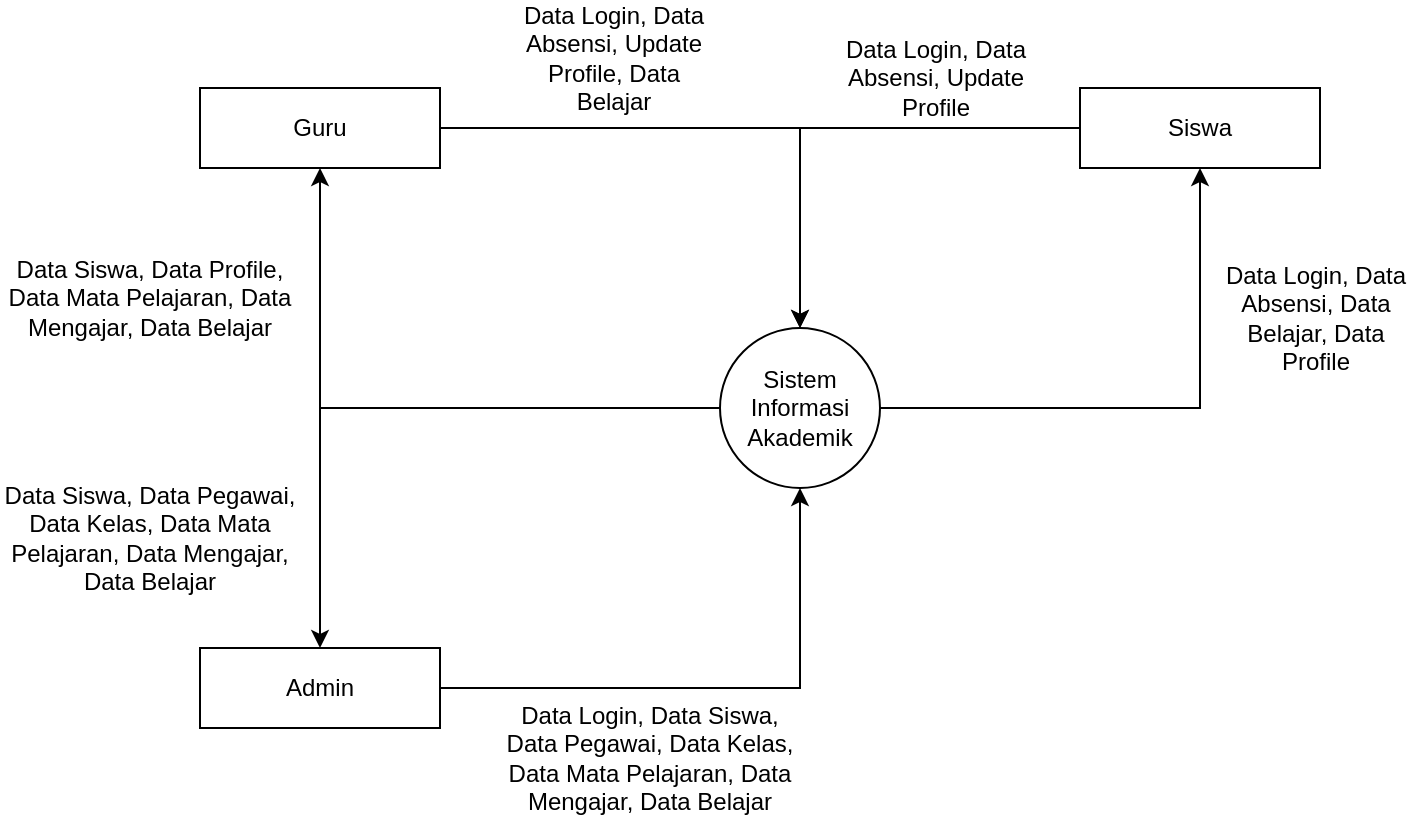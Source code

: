 <mxfile version="21.3.7" type="github" pages="14">
  <diagram name="DFD Level 0" id="u61Qbh-0fJe4nxN6BOSN">
    <mxGraphModel dx="954" dy="484" grid="1" gridSize="10" guides="1" tooltips="1" connect="1" arrows="1" fold="1" page="1" pageScale="1" pageWidth="1169" pageHeight="827" math="0" shadow="0">
      <root>
        <mxCell id="0" />
        <mxCell id="1" parent="0" />
        <mxCell id="CZ4R0bNDatEh2KJGHGkp-6" style="edgeStyle=orthogonalEdgeStyle;rounded=0;orthogonalLoop=1;jettySize=auto;html=1;entryX=0.5;entryY=1;entryDx=0;entryDy=0;" edge="1" parent="1" source="CZ4R0bNDatEh2KJGHGkp-1" target="CZ4R0bNDatEh2KJGHGkp-2">
          <mxGeometry relative="1" as="geometry" />
        </mxCell>
        <mxCell id="CZ4R0bNDatEh2KJGHGkp-11" style="edgeStyle=orthogonalEdgeStyle;rounded=0;orthogonalLoop=1;jettySize=auto;html=1;exitX=0;exitY=0.5;exitDx=0;exitDy=0;" edge="1" parent="1" source="CZ4R0bNDatEh2KJGHGkp-1" target="CZ4R0bNDatEh2KJGHGkp-4">
          <mxGeometry relative="1" as="geometry" />
        </mxCell>
        <mxCell id="CZ4R0bNDatEh2KJGHGkp-15" style="edgeStyle=orthogonalEdgeStyle;rounded=0;orthogonalLoop=1;jettySize=auto;html=1;entryX=0.5;entryY=1;entryDx=0;entryDy=0;" edge="1" parent="1" source="CZ4R0bNDatEh2KJGHGkp-1" target="CZ4R0bNDatEh2KJGHGkp-3">
          <mxGeometry relative="1" as="geometry" />
        </mxCell>
        <mxCell id="CZ4R0bNDatEh2KJGHGkp-1" value="Sistem Informasi Akademik" style="ellipse;whiteSpace=wrap;html=1;aspect=fixed;" vertex="1" parent="1">
          <mxGeometry x="460" y="240" width="80" height="80" as="geometry" />
        </mxCell>
        <mxCell id="CZ4R0bNDatEh2KJGHGkp-5" style="edgeStyle=orthogonalEdgeStyle;rounded=0;orthogonalLoop=1;jettySize=auto;html=1;" edge="1" parent="1" source="CZ4R0bNDatEh2KJGHGkp-2" target="CZ4R0bNDatEh2KJGHGkp-1">
          <mxGeometry relative="1" as="geometry" />
        </mxCell>
        <mxCell id="CZ4R0bNDatEh2KJGHGkp-2" value="Siswa" style="rounded=0;whiteSpace=wrap;html=1;" vertex="1" parent="1">
          <mxGeometry x="640" y="120" width="120" height="40" as="geometry" />
        </mxCell>
        <mxCell id="CZ4R0bNDatEh2KJGHGkp-9" style="edgeStyle=orthogonalEdgeStyle;rounded=0;orthogonalLoop=1;jettySize=auto;html=1;entryX=0.5;entryY=0;entryDx=0;entryDy=0;" edge="1" parent="1" source="CZ4R0bNDatEh2KJGHGkp-3" target="CZ4R0bNDatEh2KJGHGkp-1">
          <mxGeometry relative="1" as="geometry" />
        </mxCell>
        <mxCell id="CZ4R0bNDatEh2KJGHGkp-3" value="Guru" style="rounded=0;whiteSpace=wrap;html=1;" vertex="1" parent="1">
          <mxGeometry x="200" y="120" width="120" height="40" as="geometry" />
        </mxCell>
        <mxCell id="CZ4R0bNDatEh2KJGHGkp-13" style="edgeStyle=orthogonalEdgeStyle;rounded=0;orthogonalLoop=1;jettySize=auto;html=1;entryX=0.5;entryY=1;entryDx=0;entryDy=0;" edge="1" parent="1" source="CZ4R0bNDatEh2KJGHGkp-4" target="CZ4R0bNDatEh2KJGHGkp-1">
          <mxGeometry relative="1" as="geometry" />
        </mxCell>
        <mxCell id="CZ4R0bNDatEh2KJGHGkp-4" value="Admin" style="rounded=0;whiteSpace=wrap;html=1;" vertex="1" parent="1">
          <mxGeometry x="200" y="400" width="120" height="40" as="geometry" />
        </mxCell>
        <mxCell id="CZ4R0bNDatEh2KJGHGkp-7" value="Data Login, Data Absensi, Update Profile" style="text;html=1;strokeColor=none;fillColor=none;align=center;verticalAlign=middle;whiteSpace=wrap;rounded=0;" vertex="1" parent="1">
          <mxGeometry x="520" y="100" width="96" height="30" as="geometry" />
        </mxCell>
        <mxCell id="CZ4R0bNDatEh2KJGHGkp-8" value="Data Login, Data Absensi, Data Belajar, Data Profile" style="text;html=1;strokeColor=none;fillColor=none;align=center;verticalAlign=middle;whiteSpace=wrap;rounded=0;" vertex="1" parent="1">
          <mxGeometry x="710" y="220" width="96" height="30" as="geometry" />
        </mxCell>
        <mxCell id="CZ4R0bNDatEh2KJGHGkp-10" value="Data Login, Data Absensi, Update Profile, Data Belajar" style="text;html=1;strokeColor=none;fillColor=none;align=center;verticalAlign=middle;whiteSpace=wrap;rounded=0;" vertex="1" parent="1">
          <mxGeometry x="354" y="90" width="106" height="30" as="geometry" />
        </mxCell>
        <mxCell id="CZ4R0bNDatEh2KJGHGkp-12" value="Data Login, Data Siswa, Data Pegawai, Data Kelas, Data Mata Pelajaran, Data Mengajar, Data Belajar" style="text;html=1;strokeColor=none;fillColor=none;align=center;verticalAlign=middle;whiteSpace=wrap;rounded=0;" vertex="1" parent="1">
          <mxGeometry x="350" y="440" width="150" height="30" as="geometry" />
        </mxCell>
        <mxCell id="CZ4R0bNDatEh2KJGHGkp-14" value="Data Siswa, Data Pegawai, Data Kelas, Data Mata Pelajaran, Data Mengajar, Data Belajar" style="text;html=1;strokeColor=none;fillColor=none;align=center;verticalAlign=middle;whiteSpace=wrap;rounded=0;" vertex="1" parent="1">
          <mxGeometry x="100" y="310" width="150" height="70" as="geometry" />
        </mxCell>
        <mxCell id="CZ4R0bNDatEh2KJGHGkp-16" value="Data Siswa, Data Profile, Data Mata Pelajaran, Data Mengajar, Data Belajar" style="text;html=1;strokeColor=none;fillColor=none;align=center;verticalAlign=middle;whiteSpace=wrap;rounded=0;" vertex="1" parent="1">
          <mxGeometry x="100" y="190" width="150" height="70" as="geometry" />
        </mxCell>
      </root>
    </mxGraphModel>
  </diagram>
  <diagram id="XrWNm6vqrYSLM8ccCRSu" name="DFD Level 1">
    <mxGraphModel dx="1004" dy="509" grid="1" gridSize="10" guides="1" tooltips="1" connect="1" arrows="1" fold="1" page="1" pageScale="1" pageWidth="827" pageHeight="1169" math="0" shadow="0">
      <root>
        <mxCell id="0" />
        <mxCell id="1" parent="0" />
        <mxCell id="-mSjsd6_kTnmYOXzpJNl-29" style="edgeStyle=orthogonalEdgeStyle;rounded=0;orthogonalLoop=1;jettySize=auto;html=1;jumpStyle=arc;" edge="1" parent="1" source="-mSjsd6_kTnmYOXzpJNl-1">
          <mxGeometry relative="1" as="geometry">
            <mxPoint x="440" y="100" as="targetPoint" />
          </mxGeometry>
        </mxCell>
        <mxCell id="-mSjsd6_kTnmYOXzpJNl-1" value="&lt;font style=&quot;font-size: 11px;&quot;&gt;1.0&lt;br&gt;Login Pegawai&lt;br&gt;&lt;/font&gt;" style="ellipse;whiteSpace=wrap;html=1;aspect=fixed;" vertex="1" parent="1">
          <mxGeometry x="270" y="65" width="70" height="70" as="geometry" />
        </mxCell>
        <mxCell id="-mSjsd6_kTnmYOXzpJNl-31" style="edgeStyle=orthogonalEdgeStyle;shape=connector;rounded=0;jumpStyle=arc;orthogonalLoop=1;jettySize=auto;html=1;labelBackgroundColor=default;strokeColor=default;fontFamily=Helvetica;fontSize=11;fontColor=default;endArrow=classic;startArrow=classic;startFill=1;" edge="1" parent="1" source="-mSjsd6_kTnmYOXzpJNl-2">
          <mxGeometry relative="1" as="geometry">
            <mxPoint x="460" y="120" as="targetPoint" />
          </mxGeometry>
        </mxCell>
        <mxCell id="-mSjsd6_kTnmYOXzpJNl-2" value="&lt;font style=&quot;font-size: 11px;&quot;&gt;2.0&lt;br&gt;Mengelolah Data Pegawai&lt;br&gt;&lt;/font&gt;" style="ellipse;whiteSpace=wrap;html=1;aspect=fixed;" vertex="1" parent="1">
          <mxGeometry x="270" y="225" width="70" height="70" as="geometry" />
        </mxCell>
        <mxCell id="-mSjsd6_kTnmYOXzpJNl-33" style="edgeStyle=orthogonalEdgeStyle;shape=connector;rounded=0;jumpStyle=arc;orthogonalLoop=1;jettySize=auto;html=1;labelBackgroundColor=default;strokeColor=default;fontFamily=Helvetica;fontSize=11;fontColor=default;endArrow=classic;startArrow=classic;startFill=1;" edge="1" parent="1" source="-mSjsd6_kTnmYOXzpJNl-3">
          <mxGeometry relative="1" as="geometry">
            <mxPoint x="440" y="420" as="targetPoint" />
            <Array as="points">
              <mxPoint x="410" y="420" />
              <mxPoint x="410" y="420" />
            </Array>
          </mxGeometry>
        </mxCell>
        <mxCell id="-mSjsd6_kTnmYOXzpJNl-3" value="&lt;font style=&quot;font-size: 11px;&quot;&gt;3.0&lt;br&gt;Mengelolah Data Kelas&lt;br&gt;&lt;/font&gt;" style="ellipse;whiteSpace=wrap;html=1;aspect=fixed;" vertex="1" parent="1">
          <mxGeometry x="270" y="385" width="70" height="70" as="geometry" />
        </mxCell>
        <mxCell id="-mSjsd6_kTnmYOXzpJNl-35" style="edgeStyle=orthogonalEdgeStyle;shape=connector;rounded=0;jumpStyle=arc;orthogonalLoop=1;jettySize=auto;html=1;labelBackgroundColor=default;strokeColor=default;fontFamily=Helvetica;fontSize=11;fontColor=default;endArrow=classic;startArrow=classic;startFill=1;" edge="1" parent="1" source="-mSjsd6_kTnmYOXzpJNl-4">
          <mxGeometry relative="1" as="geometry">
            <mxPoint x="440" y="580" as="targetPoint" />
          </mxGeometry>
        </mxCell>
        <mxCell id="-mSjsd6_kTnmYOXzpJNl-4" value="&lt;font style=&quot;font-size: 11px;&quot;&gt;4.0&lt;br&gt;Mengelolah Data Mata Pelajaran&lt;br&gt;&lt;/font&gt;" style="ellipse;whiteSpace=wrap;html=1;aspect=fixed;" vertex="1" parent="1">
          <mxGeometry x="270" y="545" width="70" height="70" as="geometry" />
        </mxCell>
        <mxCell id="-mSjsd6_kTnmYOXzpJNl-37" style="edgeStyle=orthogonalEdgeStyle;shape=connector;rounded=0;jumpStyle=arc;orthogonalLoop=1;jettySize=auto;html=1;labelBackgroundColor=default;strokeColor=default;fontFamily=Helvetica;fontSize=11;fontColor=default;endArrow=classic;startArrow=classic;startFill=1;" edge="1" parent="1" source="-mSjsd6_kTnmYOXzpJNl-5">
          <mxGeometry relative="1" as="geometry">
            <mxPoint x="440" y="740" as="targetPoint" />
          </mxGeometry>
        </mxCell>
        <mxCell id="-mSjsd6_kTnmYOXzpJNl-5" value="&lt;font style=&quot;font-size: 11px;&quot;&gt;5.0&lt;br&gt;Mengelolah Data Mengajar&lt;br&gt;&lt;/font&gt;" style="ellipse;whiteSpace=wrap;html=1;aspect=fixed;" vertex="1" parent="1">
          <mxGeometry x="270" y="705" width="70" height="70" as="geometry" />
        </mxCell>
        <mxCell id="-mSjsd6_kTnmYOXzpJNl-39" style="edgeStyle=orthogonalEdgeStyle;shape=connector;rounded=0;jumpStyle=arc;orthogonalLoop=1;jettySize=auto;html=1;labelBackgroundColor=default;strokeColor=default;fontFamily=Helvetica;fontSize=11;fontColor=default;endArrow=classic;startArrow=classic;startFill=1;" edge="1" parent="1" source="-mSjsd6_kTnmYOXzpJNl-6">
          <mxGeometry relative="1" as="geometry">
            <mxPoint x="440" y="900.0" as="targetPoint" />
          </mxGeometry>
        </mxCell>
        <mxCell id="-mSjsd6_kTnmYOXzpJNl-6" value="&lt;font style=&quot;font-size: 11px;&quot;&gt;6.0&lt;br&gt;Mengelolah Data Siswa&lt;br&gt;&lt;/font&gt;" style="ellipse;whiteSpace=wrap;html=1;aspect=fixed;" vertex="1" parent="1">
          <mxGeometry x="270" y="865" width="70" height="70" as="geometry" />
        </mxCell>
        <mxCell id="-mSjsd6_kTnmYOXzpJNl-41" style="edgeStyle=orthogonalEdgeStyle;shape=connector;rounded=0;jumpStyle=arc;orthogonalLoop=1;jettySize=auto;html=1;labelBackgroundColor=default;strokeColor=default;fontFamily=Helvetica;fontSize=11;fontColor=default;endArrow=classic;startArrow=classic;startFill=1;" edge="1" parent="1" source="-mSjsd6_kTnmYOXzpJNl-7">
          <mxGeometry relative="1" as="geometry">
            <mxPoint x="440" y="1060" as="targetPoint" />
          </mxGeometry>
        </mxCell>
        <mxCell id="-mSjsd6_kTnmYOXzpJNl-7" value="&lt;font style=&quot;font-size: 11px;&quot;&gt;7.0&lt;br&gt;Mengelolah Data Belajar&lt;br&gt;&lt;/font&gt;" style="ellipse;whiteSpace=wrap;html=1;aspect=fixed;" vertex="1" parent="1">
          <mxGeometry x="270" y="1025" width="70" height="70" as="geometry" />
        </mxCell>
        <mxCell id="-mSjsd6_kTnmYOXzpJNl-9" value="" style="endArrow=none;html=1;rounded=0;" edge="1" parent="1">
          <mxGeometry width="50" height="50" relative="1" as="geometry">
            <mxPoint x="440" y="120" as="sourcePoint" />
            <mxPoint x="560" y="120" as="targetPoint" />
          </mxGeometry>
        </mxCell>
        <mxCell id="-mSjsd6_kTnmYOXzpJNl-10" value="" style="endArrow=none;html=1;rounded=0;" edge="1" parent="1">
          <mxGeometry width="50" height="50" relative="1" as="geometry">
            <mxPoint x="440" y="80" as="sourcePoint" />
            <mxPoint x="560" y="80" as="targetPoint" />
          </mxGeometry>
        </mxCell>
        <mxCell id="-mSjsd6_kTnmYOXzpJNl-44" style="edgeStyle=orthogonalEdgeStyle;shape=connector;rounded=0;jumpStyle=arc;orthogonalLoop=1;jettySize=auto;html=1;labelBackgroundColor=default;strokeColor=default;fontFamily=Helvetica;fontSize=11;fontColor=default;endArrow=classic;entryX=0;entryY=0;entryDx=0;entryDy=0;" edge="1" parent="1" source="-mSjsd6_kTnmYOXzpJNl-11" target="-mSjsd6_kTnmYOXzpJNl-5">
          <mxGeometry relative="1" as="geometry">
            <mxPoint x="260" y="710" as="targetPoint" />
            <Array as="points">
              <mxPoint x="500" y="340" />
              <mxPoint x="240" y="340" />
              <mxPoint x="240" y="715" />
            </Array>
          </mxGeometry>
        </mxCell>
        <mxCell id="-mSjsd6_kTnmYOXzpJNl-70" style="edgeStyle=orthogonalEdgeStyle;shape=connector;rounded=0;jumpStyle=arc;orthogonalLoop=1;jettySize=auto;html=1;entryX=0;entryY=0.5;entryDx=0;entryDy=0;labelBackgroundColor=default;strokeColor=default;fontFamily=Helvetica;fontSize=11;fontColor=default;endArrow=classic;" edge="1" parent="1" source="-mSjsd6_kTnmYOXzpJNl-11" target="-mSjsd6_kTnmYOXzpJNl-59">
          <mxGeometry relative="1" as="geometry" />
        </mxCell>
        <mxCell id="-mSjsd6_kTnmYOXzpJNl-11" value="pegawai" style="text;html=1;strokeColor=none;fillColor=none;align=center;verticalAlign=middle;whiteSpace=wrap;rounded=0;" vertex="1" parent="1">
          <mxGeometry x="470" y="85" width="60" height="30" as="geometry" />
        </mxCell>
        <mxCell id="-mSjsd6_kTnmYOXzpJNl-12" value="" style="endArrow=none;html=1;rounded=0;" edge="1" parent="1">
          <mxGeometry width="50" height="50" relative="1" as="geometry">
            <mxPoint x="440" y="440" as="sourcePoint" />
            <mxPoint x="560" y="440" as="targetPoint" />
          </mxGeometry>
        </mxCell>
        <mxCell id="-mSjsd6_kTnmYOXzpJNl-13" value="" style="endArrow=none;html=1;rounded=0;" edge="1" parent="1">
          <mxGeometry width="50" height="50" relative="1" as="geometry">
            <mxPoint x="440" y="400" as="sourcePoint" />
            <mxPoint x="560" y="400" as="targetPoint" />
          </mxGeometry>
        </mxCell>
        <mxCell id="-mSjsd6_kTnmYOXzpJNl-42" style="edgeStyle=orthogonalEdgeStyle;shape=connector;rounded=0;jumpStyle=arc;orthogonalLoop=1;jettySize=auto;html=1;labelBackgroundColor=default;strokeColor=default;fontFamily=Helvetica;fontSize=11;fontColor=default;endArrow=classic;" edge="1" parent="1" source="-mSjsd6_kTnmYOXzpJNl-14" target="-mSjsd6_kTnmYOXzpJNl-4">
          <mxGeometry relative="1" as="geometry">
            <Array as="points">
              <mxPoint x="500" y="500" />
              <mxPoint x="305" y="500" />
            </Array>
          </mxGeometry>
        </mxCell>
        <mxCell id="-mSjsd6_kTnmYOXzpJNl-14" value="kelas" style="text;html=1;strokeColor=none;fillColor=none;align=center;verticalAlign=middle;whiteSpace=wrap;rounded=0;" vertex="1" parent="1">
          <mxGeometry x="470" y="405" width="60" height="30" as="geometry" />
        </mxCell>
        <mxCell id="-mSjsd6_kTnmYOXzpJNl-15" value="" style="endArrow=none;html=1;rounded=0;" edge="1" parent="1">
          <mxGeometry width="50" height="50" relative="1" as="geometry">
            <mxPoint x="440" y="599.58" as="sourcePoint" />
            <mxPoint x="560" y="599.58" as="targetPoint" />
          </mxGeometry>
        </mxCell>
        <mxCell id="-mSjsd6_kTnmYOXzpJNl-16" value="" style="endArrow=none;html=1;rounded=0;" edge="1" parent="1">
          <mxGeometry width="50" height="50" relative="1" as="geometry">
            <mxPoint x="440" y="559.58" as="sourcePoint" />
            <mxPoint x="560" y="559.58" as="targetPoint" />
          </mxGeometry>
        </mxCell>
        <mxCell id="-mSjsd6_kTnmYOXzpJNl-43" style="edgeStyle=orthogonalEdgeStyle;shape=connector;rounded=0;jumpStyle=arc;orthogonalLoop=1;jettySize=auto;html=1;entryX=0.5;entryY=0;entryDx=0;entryDy=0;labelBackgroundColor=default;strokeColor=default;fontFamily=Helvetica;fontSize=11;fontColor=default;endArrow=classic;" edge="1" parent="1" source="-mSjsd6_kTnmYOXzpJNl-17" target="-mSjsd6_kTnmYOXzpJNl-5">
          <mxGeometry relative="1" as="geometry">
            <Array as="points">
              <mxPoint x="500" y="630" />
              <mxPoint x="305" y="630" />
            </Array>
          </mxGeometry>
        </mxCell>
        <mxCell id="-mSjsd6_kTnmYOXzpJNl-17" value="matapelajaran" style="text;html=1;strokeColor=none;fillColor=none;align=center;verticalAlign=middle;whiteSpace=wrap;rounded=0;" vertex="1" parent="1">
          <mxGeometry x="470" y="564.58" width="60" height="30" as="geometry" />
        </mxCell>
        <mxCell id="-mSjsd6_kTnmYOXzpJNl-18" value="" style="endArrow=none;html=1;rounded=0;" edge="1" parent="1">
          <mxGeometry width="50" height="50" relative="1" as="geometry">
            <mxPoint x="440" y="760" as="sourcePoint" />
            <mxPoint x="560" y="760" as="targetPoint" />
          </mxGeometry>
        </mxCell>
        <mxCell id="-mSjsd6_kTnmYOXzpJNl-19" value="" style="endArrow=none;html=1;rounded=0;" edge="1" parent="1">
          <mxGeometry width="50" height="50" relative="1" as="geometry">
            <mxPoint x="440" y="720" as="sourcePoint" />
            <mxPoint x="560" y="720" as="targetPoint" />
          </mxGeometry>
        </mxCell>
        <mxCell id="-mSjsd6_kTnmYOXzpJNl-45" style="edgeStyle=orthogonalEdgeStyle;shape=connector;rounded=0;jumpStyle=arc;orthogonalLoop=1;jettySize=auto;html=1;entryX=0;entryY=0;entryDx=0;entryDy=0;labelBackgroundColor=default;strokeColor=default;fontFamily=Helvetica;fontSize=11;fontColor=default;endArrow=classic;" edge="1" parent="1" source="-mSjsd6_kTnmYOXzpJNl-20" target="-mSjsd6_kTnmYOXzpJNl-7">
          <mxGeometry relative="1" as="geometry">
            <Array as="points">
              <mxPoint x="500" y="820" />
              <mxPoint x="200" y="820" />
              <mxPoint x="200" y="1035" />
            </Array>
          </mxGeometry>
        </mxCell>
        <mxCell id="-mSjsd6_kTnmYOXzpJNl-57" style="edgeStyle=orthogonalEdgeStyle;shape=connector;rounded=0;jumpStyle=arc;orthogonalLoop=1;jettySize=auto;html=1;labelBackgroundColor=default;strokeColor=default;fontFamily=Helvetica;fontSize=11;fontColor=default;endArrow=classic;" edge="1" parent="1" source="-mSjsd6_kTnmYOXzpJNl-20" target="-mSjsd6_kTnmYOXzpJNl-52">
          <mxGeometry relative="1" as="geometry" />
        </mxCell>
        <mxCell id="-mSjsd6_kTnmYOXzpJNl-20" value="mengajar" style="text;html=1;strokeColor=none;fillColor=none;align=center;verticalAlign=middle;whiteSpace=wrap;rounded=0;" vertex="1" parent="1">
          <mxGeometry x="470" y="725" width="60" height="30" as="geometry" />
        </mxCell>
        <mxCell id="-mSjsd6_kTnmYOXzpJNl-21" value="" style="endArrow=none;html=1;rounded=0;" edge="1" parent="1">
          <mxGeometry width="50" height="50" relative="1" as="geometry">
            <mxPoint x="440" y="920" as="sourcePoint" />
            <mxPoint x="560" y="920" as="targetPoint" />
          </mxGeometry>
        </mxCell>
        <mxCell id="-mSjsd6_kTnmYOXzpJNl-22" value="" style="endArrow=none;html=1;rounded=0;" edge="1" parent="1">
          <mxGeometry width="50" height="50" relative="1" as="geometry">
            <mxPoint x="440" y="880" as="sourcePoint" />
            <mxPoint x="560" y="880" as="targetPoint" />
          </mxGeometry>
        </mxCell>
        <mxCell id="-mSjsd6_kTnmYOXzpJNl-46" style="edgeStyle=orthogonalEdgeStyle;shape=connector;rounded=0;jumpStyle=arc;orthogonalLoop=1;jettySize=auto;html=1;labelBackgroundColor=default;strokeColor=default;fontFamily=Helvetica;fontSize=11;fontColor=default;endArrow=classic;" edge="1" parent="1" source="-mSjsd6_kTnmYOXzpJNl-23" target="-mSjsd6_kTnmYOXzpJNl-7">
          <mxGeometry relative="1" as="geometry">
            <Array as="points">
              <mxPoint x="500" y="980" />
              <mxPoint x="305" y="980" />
            </Array>
          </mxGeometry>
        </mxCell>
        <mxCell id="-mSjsd6_kTnmYOXzpJNl-71" style="edgeStyle=orthogonalEdgeStyle;shape=connector;rounded=0;jumpStyle=arc;orthogonalLoop=1;jettySize=auto;html=1;exitX=1;exitY=0;exitDx=0;exitDy=0;labelBackgroundColor=default;strokeColor=default;fontFamily=Helvetica;fontSize=11;fontColor=default;endArrow=classic;entryX=1;entryY=0.5;entryDx=0;entryDy=0;" edge="1" parent="1" source="-mSjsd6_kTnmYOXzpJNl-23" target="-mSjsd6_kTnmYOXzpJNl-59">
          <mxGeometry relative="1" as="geometry">
            <mxPoint x="730" y="150" as="targetPoint" />
            <Array as="points">
              <mxPoint x="530" y="860" />
              <mxPoint x="800" y="860" />
              <mxPoint x="800" y="100" />
            </Array>
          </mxGeometry>
        </mxCell>
        <mxCell id="VimBytMg7rEc7Gno3n_m-1" style="edgeStyle=orthogonalEdgeStyle;shape=connector;rounded=0;jumpStyle=arc;orthogonalLoop=1;jettySize=auto;html=1;exitX=0.5;exitY=0;exitDx=0;exitDy=0;entryX=0;entryY=1;entryDx=0;entryDy=0;labelBackgroundColor=default;strokeColor=default;fontFamily=Helvetica;fontSize=11;fontColor=default;endArrow=classic;" edge="1" parent="1" source="-mSjsd6_kTnmYOXzpJNl-23" target="-mSjsd6_kTnmYOXzpJNl-52">
          <mxGeometry relative="1" as="geometry">
            <Array as="points">
              <mxPoint x="510" y="885" />
              <mxPoint x="510" y="800" />
              <mxPoint x="676" y="800" />
            </Array>
          </mxGeometry>
        </mxCell>
        <mxCell id="-mSjsd6_kTnmYOXzpJNl-23" value="siswa" style="text;html=1;strokeColor=none;fillColor=none;align=center;verticalAlign=middle;whiteSpace=wrap;rounded=0;" vertex="1" parent="1">
          <mxGeometry x="470" y="885" width="60" height="30" as="geometry" />
        </mxCell>
        <mxCell id="-mSjsd6_kTnmYOXzpJNl-24" value="" style="endArrow=none;html=1;rounded=0;" edge="1" parent="1">
          <mxGeometry width="50" height="50" relative="1" as="geometry">
            <mxPoint x="440" y="1079.58" as="sourcePoint" />
            <mxPoint x="560" y="1079.58" as="targetPoint" />
          </mxGeometry>
        </mxCell>
        <mxCell id="-mSjsd6_kTnmYOXzpJNl-25" value="" style="endArrow=none;html=1;rounded=0;" edge="1" parent="1">
          <mxGeometry width="50" height="50" relative="1" as="geometry">
            <mxPoint x="440" y="1039.58" as="sourcePoint" />
            <mxPoint x="560" y="1039.58" as="targetPoint" />
          </mxGeometry>
        </mxCell>
        <mxCell id="-mSjsd6_kTnmYOXzpJNl-75" style="edgeStyle=orthogonalEdgeStyle;shape=connector;rounded=0;jumpStyle=arc;orthogonalLoop=1;jettySize=auto;html=1;entryX=1;entryY=0;entryDx=0;entryDy=0;labelBackgroundColor=default;strokeColor=default;fontFamily=Helvetica;fontSize=11;fontColor=default;endArrow=classic;" edge="1" parent="1" source="-mSjsd6_kTnmYOXzpJNl-26" target="-mSjsd6_kTnmYOXzpJNl-59">
          <mxGeometry relative="1" as="geometry">
            <Array as="points">
              <mxPoint x="500" y="1140" />
              <mxPoint x="810" y="1140" />
              <mxPoint x="810" y="75" />
            </Array>
          </mxGeometry>
        </mxCell>
        <mxCell id="-mSjsd6_kTnmYOXzpJNl-26" value="belajar" style="text;html=1;strokeColor=none;fillColor=none;align=center;verticalAlign=middle;whiteSpace=wrap;rounded=0;" vertex="1" parent="1">
          <mxGeometry x="470" y="1044.58" width="60" height="30" as="geometry" />
        </mxCell>
        <mxCell id="-mSjsd6_kTnmYOXzpJNl-28" value="" style="edgeStyle=orthogonalEdgeStyle;rounded=0;orthogonalLoop=1;jettySize=auto;html=1;" edge="1" parent="1" source="-mSjsd6_kTnmYOXzpJNl-27" target="-mSjsd6_kTnmYOXzpJNl-1">
          <mxGeometry relative="1" as="geometry" />
        </mxCell>
        <mxCell id="-mSjsd6_kTnmYOXzpJNl-30" style="edgeStyle=orthogonalEdgeStyle;shape=connector;rounded=0;jumpStyle=arc;orthogonalLoop=1;jettySize=auto;html=1;exitX=1;exitY=1;exitDx=0;exitDy=0;entryX=0;entryY=0.5;entryDx=0;entryDy=0;labelBackgroundColor=default;strokeColor=default;fontFamily=Helvetica;fontSize=11;fontColor=default;endArrow=classic;startArrow=classic;startFill=1;" edge="1" parent="1" source="-mSjsd6_kTnmYOXzpJNl-27" target="-mSjsd6_kTnmYOXzpJNl-2">
          <mxGeometry relative="1" as="geometry" />
        </mxCell>
        <mxCell id="-mSjsd6_kTnmYOXzpJNl-32" style="edgeStyle=orthogonalEdgeStyle;shape=connector;rounded=0;jumpStyle=arc;orthogonalLoop=1;jettySize=auto;html=1;exitX=0.75;exitY=1;exitDx=0;exitDy=0;labelBackgroundColor=default;strokeColor=default;fontFamily=Helvetica;fontSize=11;fontColor=default;endArrow=classic;entryX=0;entryY=0.5;entryDx=0;entryDy=0;startArrow=classic;startFill=1;" edge="1" parent="1" source="-mSjsd6_kTnmYOXzpJNl-27" target="-mSjsd6_kTnmYOXzpJNl-3">
          <mxGeometry relative="1" as="geometry">
            <mxPoint x="230" y="380" as="targetPoint" />
          </mxGeometry>
        </mxCell>
        <mxCell id="-mSjsd6_kTnmYOXzpJNl-34" style="edgeStyle=orthogonalEdgeStyle;shape=connector;rounded=0;jumpStyle=arc;orthogonalLoop=1;jettySize=auto;html=1;entryX=0;entryY=0.5;entryDx=0;entryDy=0;labelBackgroundColor=default;strokeColor=default;fontFamily=Helvetica;fontSize=11;fontColor=default;endArrow=classic;startArrow=classic;startFill=1;" edge="1" parent="1" source="-mSjsd6_kTnmYOXzpJNl-27" target="-mSjsd6_kTnmYOXzpJNl-4">
          <mxGeometry relative="1" as="geometry">
            <Array as="points">
              <mxPoint x="100" y="580" />
            </Array>
          </mxGeometry>
        </mxCell>
        <mxCell id="-mSjsd6_kTnmYOXzpJNl-36" style="edgeStyle=orthogonalEdgeStyle;shape=connector;rounded=0;jumpStyle=arc;orthogonalLoop=1;jettySize=auto;html=1;exitX=0.25;exitY=1;exitDx=0;exitDy=0;entryX=0;entryY=0.5;entryDx=0;entryDy=0;labelBackgroundColor=default;strokeColor=default;fontFamily=Helvetica;fontSize=11;fontColor=default;endArrow=classic;startArrow=classic;startFill=1;" edge="1" parent="1" source="-mSjsd6_kTnmYOXzpJNl-27" target="-mSjsd6_kTnmYOXzpJNl-5">
          <mxGeometry relative="1" as="geometry" />
        </mxCell>
        <mxCell id="-mSjsd6_kTnmYOXzpJNl-38" style="edgeStyle=orthogonalEdgeStyle;shape=connector;rounded=0;jumpStyle=arc;orthogonalLoop=1;jettySize=auto;html=1;exitX=0;exitY=1;exitDx=0;exitDy=0;entryX=0;entryY=0.5;entryDx=0;entryDy=0;labelBackgroundColor=default;strokeColor=default;fontFamily=Helvetica;fontSize=11;fontColor=default;endArrow=classic;startArrow=classic;startFill=1;" edge="1" parent="1" source="-mSjsd6_kTnmYOXzpJNl-27" target="-mSjsd6_kTnmYOXzpJNl-6">
          <mxGeometry relative="1" as="geometry" />
        </mxCell>
        <mxCell id="-mSjsd6_kTnmYOXzpJNl-40" style="edgeStyle=orthogonalEdgeStyle;shape=connector;rounded=0;jumpStyle=arc;orthogonalLoop=1;jettySize=auto;html=1;exitX=0;exitY=0.5;exitDx=0;exitDy=0;entryX=0;entryY=0.5;entryDx=0;entryDy=0;labelBackgroundColor=default;strokeColor=default;fontFamily=Helvetica;fontSize=11;fontColor=default;endArrow=classic;startArrow=classic;startFill=1;" edge="1" parent="1" source="-mSjsd6_kTnmYOXzpJNl-27" target="-mSjsd6_kTnmYOXzpJNl-7">
          <mxGeometry relative="1" as="geometry" />
        </mxCell>
        <mxCell id="-mSjsd6_kTnmYOXzpJNl-27" value="Admin" style="rounded=0;whiteSpace=wrap;html=1;" vertex="1" parent="1">
          <mxGeometry x="40" y="80" width="120" height="40" as="geometry" />
        </mxCell>
        <mxCell id="-mSjsd6_kTnmYOXzpJNl-60" style="edgeStyle=orthogonalEdgeStyle;shape=connector;rounded=0;jumpStyle=arc;orthogonalLoop=1;jettySize=auto;html=1;entryX=1;entryY=0;entryDx=0;entryDy=0;labelBackgroundColor=default;strokeColor=default;fontFamily=Helvetica;fontSize=11;fontColor=default;endArrow=classic;" edge="1" parent="1" source="-mSjsd6_kTnmYOXzpJNl-47" target="-mSjsd6_kTnmYOXzpJNl-52">
          <mxGeometry relative="1" as="geometry" />
        </mxCell>
        <mxCell id="-mSjsd6_kTnmYOXzpJNl-61" style="edgeStyle=orthogonalEdgeStyle;shape=connector;rounded=0;jumpStyle=arc;orthogonalLoop=1;jettySize=auto;html=1;exitX=0.75;exitY=1;exitDx=0;exitDy=0;labelBackgroundColor=default;strokeColor=default;fontFamily=Helvetica;fontSize=11;fontColor=default;endArrow=classic;entryX=0.5;entryY=1;entryDx=0;entryDy=0;startArrow=classic;startFill=1;" edge="1" parent="1" source="-mSjsd6_kTnmYOXzpJNl-47" target="-mSjsd6_kTnmYOXzpJNl-7">
          <mxGeometry relative="1" as="geometry">
            <mxPoint x="790" y="990.0" as="targetPoint" />
            <Array as="points">
              <mxPoint x="730" y="480" />
              <mxPoint x="780" y="480" />
              <mxPoint x="780" y="1115" />
              <mxPoint x="305" y="1115" />
            </Array>
          </mxGeometry>
        </mxCell>
        <mxCell id="-mSjsd6_kTnmYOXzpJNl-62" style="edgeStyle=orthogonalEdgeStyle;shape=connector;rounded=0;jumpStyle=arc;orthogonalLoop=1;jettySize=auto;html=1;exitX=0.25;exitY=1;exitDx=0;exitDy=0;entryX=1;entryY=0;entryDx=0;entryDy=0;labelBackgroundColor=default;strokeColor=default;fontFamily=Helvetica;fontSize=11;fontColor=default;endArrow=classic;startArrow=classic;startFill=1;" edge="1" parent="1" source="-mSjsd6_kTnmYOXzpJNl-47" target="-mSjsd6_kTnmYOXzpJNl-5">
          <mxGeometry relative="1" as="geometry">
            <Array as="points">
              <mxPoint x="670" y="650" />
              <mxPoint x="330" y="650" />
            </Array>
          </mxGeometry>
        </mxCell>
        <mxCell id="-mSjsd6_kTnmYOXzpJNl-63" style="edgeStyle=orthogonalEdgeStyle;shape=connector;rounded=0;jumpStyle=arc;orthogonalLoop=1;jettySize=auto;html=1;exitX=0.5;exitY=0;exitDx=0;exitDy=0;labelBackgroundColor=default;strokeColor=default;fontFamily=Helvetica;fontSize=11;fontColor=default;endArrow=classic;entryX=1;entryY=0;entryDx=0;entryDy=0;" edge="1" parent="1" source="-mSjsd6_kTnmYOXzpJNl-47" target="-mSjsd6_kTnmYOXzpJNl-1">
          <mxGeometry relative="1" as="geometry">
            <mxPoint x="800" y="150" as="targetPoint" />
            <Array as="points">
              <mxPoint x="700" y="180" />
              <mxPoint x="610" y="180" />
              <mxPoint x="610" y="50" />
              <mxPoint x="330" y="50" />
            </Array>
          </mxGeometry>
        </mxCell>
        <mxCell id="VimBytMg7rEc7Gno3n_m-5" style="edgeStyle=orthogonalEdgeStyle;shape=connector;rounded=0;jumpStyle=arc;orthogonalLoop=1;jettySize=auto;html=1;entryX=1;entryY=1;entryDx=0;entryDy=0;labelBackgroundColor=default;strokeColor=default;fontFamily=Helvetica;fontSize=11;fontColor=default;endArrow=classic;startArrow=classic;startFill=1;" edge="1" parent="1" source="-mSjsd6_kTnmYOXzpJNl-47" target="-mSjsd6_kTnmYOXzpJNl-2">
          <mxGeometry relative="1" as="geometry">
            <Array as="points">
              <mxPoint x="640" y="370" />
              <mxPoint x="330" y="370" />
            </Array>
          </mxGeometry>
        </mxCell>
        <mxCell id="-mSjsd6_kTnmYOXzpJNl-47" value="Guru" style="rounded=0;whiteSpace=wrap;html=1;" vertex="1" parent="1">
          <mxGeometry x="640" y="400" width="120" height="40" as="geometry" />
        </mxCell>
        <mxCell id="-mSjsd6_kTnmYOXzpJNl-49" style="edgeStyle=orthogonalEdgeStyle;shape=connector;rounded=0;jumpStyle=arc;orthogonalLoop=1;jettySize=auto;html=1;entryX=1;entryY=1;entryDx=0;entryDy=0;labelBackgroundColor=default;strokeColor=default;fontFamily=Helvetica;fontSize=11;fontColor=default;endArrow=classic;exitX=0;exitY=0;exitDx=0;exitDy=0;" edge="1" parent="1" source="-mSjsd6_kTnmYOXzpJNl-48" target="-mSjsd6_kTnmYOXzpJNl-23">
          <mxGeometry relative="1" as="geometry">
            <Array as="points">
              <mxPoint x="676" y="980" />
              <mxPoint x="530" y="980" />
            </Array>
          </mxGeometry>
        </mxCell>
        <mxCell id="VimBytMg7rEc7Gno3n_m-3" style="edgeStyle=orthogonalEdgeStyle;shape=connector;rounded=0;jumpStyle=arc;orthogonalLoop=1;jettySize=auto;html=1;entryX=0.5;entryY=1;entryDx=0;entryDy=0;labelBackgroundColor=default;strokeColor=default;fontFamily=Helvetica;fontSize=11;fontColor=default;endArrow=classic;startArrow=classic;startFill=1;" edge="1" parent="1" source="-mSjsd6_kTnmYOXzpJNl-48" target="-mSjsd6_kTnmYOXzpJNl-6">
          <mxGeometry relative="1" as="geometry">
            <Array as="points">
              <mxPoint x="640" y="1055" />
              <mxPoint x="640" y="1000" />
              <mxPoint x="240" y="1000" />
              <mxPoint x="240" y="950" />
              <mxPoint x="305" y="950" />
            </Array>
          </mxGeometry>
        </mxCell>
        <mxCell id="-mSjsd6_kTnmYOXzpJNl-48" value="&lt;font style=&quot;font-size: 11px;&quot;&gt;8.0&lt;br&gt;Login Siswa&lt;br&gt;&lt;/font&gt;" style="ellipse;whiteSpace=wrap;html=1;aspect=fixed;" vertex="1" parent="1">
          <mxGeometry x="666" y="1020" width="70" height="70" as="geometry" />
        </mxCell>
        <mxCell id="-mSjsd6_kTnmYOXzpJNl-51" value="" style="edgeStyle=orthogonalEdgeStyle;shape=connector;rounded=0;jumpStyle=arc;orthogonalLoop=1;jettySize=auto;html=1;labelBackgroundColor=default;strokeColor=default;fontFamily=Helvetica;fontSize=11;fontColor=default;endArrow=classic;" edge="1" parent="1" source="-mSjsd6_kTnmYOXzpJNl-50" target="-mSjsd6_kTnmYOXzpJNl-48">
          <mxGeometry relative="1" as="geometry" />
        </mxCell>
        <mxCell id="-mSjsd6_kTnmYOXzpJNl-58" style="edgeStyle=orthogonalEdgeStyle;shape=connector;rounded=0;jumpStyle=arc;orthogonalLoop=1;jettySize=auto;html=1;labelBackgroundColor=default;strokeColor=default;fontFamily=Helvetica;fontSize=11;fontColor=default;endArrow=classic;startArrow=classic;startFill=1;" edge="1" parent="1" source="-mSjsd6_kTnmYOXzpJNl-50" target="-mSjsd6_kTnmYOXzpJNl-52">
          <mxGeometry relative="1" as="geometry" />
        </mxCell>
        <mxCell id="-mSjsd6_kTnmYOXzpJNl-50" value="Siswa" style="rounded=0;whiteSpace=wrap;html=1;" vertex="1" parent="1">
          <mxGeometry x="640" y="880" width="120" height="40" as="geometry" />
        </mxCell>
        <mxCell id="-mSjsd6_kTnmYOXzpJNl-56" style="edgeStyle=orthogonalEdgeStyle;shape=connector;rounded=0;jumpStyle=arc;orthogonalLoop=1;jettySize=auto;html=1;entryX=1;entryY=0.5;entryDx=0;entryDy=0;labelBackgroundColor=default;strokeColor=default;fontFamily=Helvetica;fontSize=11;fontColor=default;endArrow=classic;startArrow=classic;startFill=1;" edge="1" parent="1" source="-mSjsd6_kTnmYOXzpJNl-52" target="-mSjsd6_kTnmYOXzpJNl-55">
          <mxGeometry relative="1" as="geometry">
            <Array as="points">
              <mxPoint x="701" y="680" />
            </Array>
          </mxGeometry>
        </mxCell>
        <mxCell id="-mSjsd6_kTnmYOXzpJNl-52" value="&lt;font style=&quot;font-size: 11px;&quot;&gt;9.0&lt;br&gt;Mengelolah Absensi&lt;br&gt;&lt;/font&gt;" style="ellipse;whiteSpace=wrap;html=1;aspect=fixed;" vertex="1" parent="1">
          <mxGeometry x="666" y="720" width="70" height="70" as="geometry" />
        </mxCell>
        <mxCell id="-mSjsd6_kTnmYOXzpJNl-53" value="" style="endArrow=none;html=1;rounded=0;" edge="1" parent="1">
          <mxGeometry width="50" height="50" relative="1" as="geometry">
            <mxPoint x="440" y="700" as="sourcePoint" />
            <mxPoint x="560" y="700" as="targetPoint" />
          </mxGeometry>
        </mxCell>
        <mxCell id="-mSjsd6_kTnmYOXzpJNl-54" value="" style="endArrow=none;html=1;rounded=0;" edge="1" parent="1">
          <mxGeometry width="50" height="50" relative="1" as="geometry">
            <mxPoint x="440" y="660" as="sourcePoint" />
            <mxPoint x="560" y="660" as="targetPoint" />
          </mxGeometry>
        </mxCell>
        <mxCell id="-mSjsd6_kTnmYOXzpJNl-69" style="edgeStyle=orthogonalEdgeStyle;shape=connector;rounded=0;jumpStyle=arc;orthogonalLoop=1;jettySize=auto;html=1;exitX=1;exitY=0;exitDx=0;exitDy=0;entryX=0;entryY=1;entryDx=0;entryDy=0;labelBackgroundColor=default;strokeColor=default;fontFamily=Helvetica;fontSize=11;fontColor=default;endArrow=classic;" edge="1" parent="1" source="-mSjsd6_kTnmYOXzpJNl-55" target="-mSjsd6_kTnmYOXzpJNl-59">
          <mxGeometry relative="1" as="geometry">
            <Array as="points">
              <mxPoint x="590" y="665" />
              <mxPoint x="590" y="320" />
              <mxPoint x="675" y="320" />
            </Array>
          </mxGeometry>
        </mxCell>
        <mxCell id="-mSjsd6_kTnmYOXzpJNl-55" value="absensi" style="text;html=1;strokeColor=none;fillColor=none;align=center;verticalAlign=middle;whiteSpace=wrap;rounded=0;" vertex="1" parent="1">
          <mxGeometry x="470" y="665" width="60" height="30" as="geometry" />
        </mxCell>
        <mxCell id="-mSjsd6_kTnmYOXzpJNl-64" style="edgeStyle=orthogonalEdgeStyle;shape=connector;rounded=0;jumpStyle=arc;orthogonalLoop=1;jettySize=auto;html=1;exitX=0;exitY=0;exitDx=0;exitDy=0;entryX=1;entryY=0;entryDx=0;entryDy=0;labelBackgroundColor=default;strokeColor=default;fontFamily=Helvetica;fontSize=11;fontColor=default;endArrow=classic;" edge="1" parent="1" source="-mSjsd6_kTnmYOXzpJNl-59" target="-mSjsd6_kTnmYOXzpJNl-27">
          <mxGeometry relative="1" as="geometry">
            <Array as="points">
              <mxPoint x="675" y="20" />
              <mxPoint x="160" y="20" />
            </Array>
          </mxGeometry>
        </mxCell>
        <mxCell id="-mSjsd6_kTnmYOXzpJNl-59" value="&lt;font style=&quot;font-size: 11px;&quot;&gt;10.0&lt;br&gt;Laporan&lt;br&gt;&lt;/font&gt;" style="ellipse;whiteSpace=wrap;html=1;aspect=fixed;" vertex="1" parent="1">
          <mxGeometry x="665" y="65" width="70" height="70" as="geometry" />
        </mxCell>
        <mxCell id="-mSjsd6_kTnmYOXzpJNl-65" value="Data Login" style="text;html=1;strokeColor=none;fillColor=none;align=center;verticalAlign=middle;whiteSpace=wrap;rounded=0;fontSize=11;fontFamily=Helvetica;fontColor=default;" vertex="1" parent="1">
          <mxGeometry x="190" y="65" width="60" height="30" as="geometry" />
        </mxCell>
        <mxCell id="-mSjsd6_kTnmYOXzpJNl-66" value="Data Login" style="text;html=1;strokeColor=none;fillColor=none;align=center;verticalAlign=middle;whiteSpace=wrap;rounded=0;fontSize=11;fontFamily=Helvetica;fontColor=default;" vertex="1" parent="1">
          <mxGeometry x="354" y="65" width="60" height="30" as="geometry" />
        </mxCell>
        <mxCell id="-mSjsd6_kTnmYOXzpJNl-67" value="Data Pegawai" style="text;html=1;strokeColor=none;fillColor=none;align=center;verticalAlign=middle;whiteSpace=wrap;rounded=0;fontSize=11;fontFamily=Helvetica;fontColor=default;" vertex="1" parent="1">
          <mxGeometry x="180" y="225" width="60" height="30" as="geometry" />
        </mxCell>
        <mxCell id="-mSjsd6_kTnmYOXzpJNl-68" value="Data Pegawai" style="text;html=1;strokeColor=none;fillColor=none;align=center;verticalAlign=middle;whiteSpace=wrap;rounded=0;fontSize=11;fontFamily=Helvetica;fontColor=default;" vertex="1" parent="1">
          <mxGeometry x="370" y="225" width="60" height="30" as="geometry" />
        </mxCell>
        <mxCell id="-mSjsd6_kTnmYOXzpJNl-72" value="Data Pegawai" style="text;html=1;strokeColor=none;fillColor=none;align=center;verticalAlign=middle;whiteSpace=wrap;rounded=0;fontSize=11;fontFamily=Helvetica;fontColor=default;" vertex="1" parent="1">
          <mxGeometry x="380" y="295" width="60" height="30" as="geometry" />
        </mxCell>
        <mxCell id="-mSjsd6_kTnmYOXzpJNl-73" value="Data Pegawai" style="text;html=1;strokeColor=none;fillColor=none;align=center;verticalAlign=middle;whiteSpace=wrap;rounded=0;fontSize=11;fontFamily=Helvetica;fontColor=default;" vertex="1" parent="1">
          <mxGeometry x="540" y="65" width="60" height="30" as="geometry" />
        </mxCell>
        <mxCell id="-mSjsd6_kTnmYOXzpJNl-74" value="Data Absensi" style="text;html=1;strokeColor=none;fillColor=none;align=center;verticalAlign=middle;whiteSpace=wrap;rounded=0;fontSize=11;fontFamily=Helvetica;fontColor=default;" vertex="1" parent="1">
          <mxGeometry x="590" y="280" width="60" height="30" as="geometry" />
        </mxCell>
        <mxCell id="-mSjsd6_kTnmYOXzpJNl-76" value="Data Kelas" style="text;html=1;strokeColor=none;fillColor=none;align=center;verticalAlign=middle;whiteSpace=wrap;rounded=0;fontSize=11;fontFamily=Helvetica;fontColor=default;" vertex="1" parent="1">
          <mxGeometry x="150" y="386" width="60" height="30" as="geometry" />
        </mxCell>
        <mxCell id="-mSjsd6_kTnmYOXzpJNl-77" value="Data Kelas" style="text;html=1;strokeColor=none;fillColor=none;align=center;verticalAlign=middle;whiteSpace=wrap;rounded=0;fontSize=11;fontFamily=Helvetica;fontColor=default;" vertex="1" parent="1">
          <mxGeometry x="370" y="386" width="60" height="30" as="geometry" />
        </mxCell>
        <mxCell id="-mSjsd6_kTnmYOXzpJNl-78" value="Data Kelas" style="text;html=1;strokeColor=none;fillColor=none;align=center;verticalAlign=middle;whiteSpace=wrap;rounded=0;fontSize=11;fontFamily=Helvetica;fontColor=default;" vertex="1" parent="1">
          <mxGeometry x="370" y="466" width="60" height="30" as="geometry" />
        </mxCell>
        <mxCell id="-mSjsd6_kTnmYOXzpJNl-79" value="Data Mata Pelajaran" style="text;html=1;strokeColor=none;fillColor=none;align=center;verticalAlign=middle;whiteSpace=wrap;rounded=0;fontSize=11;fontFamily=Helvetica;fontColor=default;" vertex="1" parent="1">
          <mxGeometry x="110" y="545" width="60" height="30" as="geometry" />
        </mxCell>
        <mxCell id="-mSjsd6_kTnmYOXzpJNl-80" value="Data Mata Pelajaran" style="text;html=1;strokeColor=none;fillColor=none;align=center;verticalAlign=middle;whiteSpace=wrap;rounded=0;fontSize=11;fontFamily=Helvetica;fontColor=default;" vertex="1" parent="1">
          <mxGeometry x="360" y="545" width="60" height="30" as="geometry" />
        </mxCell>
        <mxCell id="-mSjsd6_kTnmYOXzpJNl-81" value="Data Mata Pelajaran" style="text;html=1;strokeColor=none;fillColor=none;align=center;verticalAlign=middle;whiteSpace=wrap;rounded=0;fontSize=11;fontFamily=Helvetica;fontColor=default;" vertex="1" parent="1">
          <mxGeometry x="360" y="594.58" width="60" height="30" as="geometry" />
        </mxCell>
        <mxCell id="-mSjsd6_kTnmYOXzpJNl-82" value="Data Mengajar" style="text;html=1;strokeColor=none;fillColor=none;align=center;verticalAlign=middle;whiteSpace=wrap;rounded=0;fontSize=11;fontFamily=Helvetica;fontColor=default;" vertex="1" parent="1">
          <mxGeometry x="606" y="555" width="60" height="30" as="geometry" />
        </mxCell>
        <mxCell id="-mSjsd6_kTnmYOXzpJNl-83" value="Data Mengajar" style="text;html=1;strokeColor=none;fillColor=none;align=center;verticalAlign=middle;whiteSpace=wrap;rounded=0;fontSize=11;fontFamily=Helvetica;fontColor=default;" vertex="1" parent="1">
          <mxGeometry x="100" y="705" width="60" height="30" as="geometry" />
        </mxCell>
        <mxCell id="-mSjsd6_kTnmYOXzpJNl-84" value="Data Mengajar" style="text;html=1;strokeColor=none;fillColor=none;align=center;verticalAlign=middle;whiteSpace=wrap;rounded=0;fontSize=11;fontFamily=Helvetica;fontColor=default;" vertex="1" parent="1">
          <mxGeometry x="360" y="702" width="60" height="30" as="geometry" />
        </mxCell>
        <mxCell id="-mSjsd6_kTnmYOXzpJNl-85" value="Data Mengajar" style="text;html=1;strokeColor=none;fillColor=none;align=center;verticalAlign=middle;whiteSpace=wrap;rounded=0;fontSize=11;fontFamily=Helvetica;fontColor=default;" vertex="1" parent="1">
          <mxGeometry x="600" y="705" width="60" height="30" as="geometry" />
        </mxCell>
        <mxCell id="-mSjsd6_kTnmYOXzpJNl-86" value="Data Absensi" style="text;html=1;strokeColor=none;fillColor=none;align=center;verticalAlign=middle;whiteSpace=wrap;rounded=0;fontSize=11;fontFamily=Helvetica;fontColor=default;" vertex="1" parent="1">
          <mxGeometry x="600" y="654" width="100" height="30" as="geometry" />
        </mxCell>
        <mxCell id="-mSjsd6_kTnmYOXzpJNl-87" value="Data Absensi" style="text;html=1;strokeColor=none;fillColor=none;align=center;verticalAlign=middle;whiteSpace=wrap;rounded=0;fontSize=11;fontFamily=Helvetica;fontColor=default;" vertex="1" parent="1">
          <mxGeometry x="710" y="545" width="50" height="30" as="geometry" />
        </mxCell>
        <mxCell id="-mSjsd6_kTnmYOXzpJNl-88" value="Data Absensi" style="text;html=1;strokeColor=none;fillColor=none;align=center;verticalAlign=middle;whiteSpace=wrap;rounded=0;fontSize=11;fontFamily=Helvetica;fontColor=default;" vertex="1" parent="1">
          <mxGeometry x="650" y="810" width="50" height="30" as="geometry" />
        </mxCell>
        <mxCell id="-mSjsd6_kTnmYOXzpJNl-89" value="Data Siswa" style="text;html=1;strokeColor=none;fillColor=none;align=center;verticalAlign=middle;whiteSpace=wrap;rounded=0;fontSize=11;fontFamily=Helvetica;fontColor=default;" vertex="1" parent="1">
          <mxGeometry x="518" y="830" width="70" height="30" as="geometry" />
        </mxCell>
        <mxCell id="-mSjsd6_kTnmYOXzpJNl-90" value="Data Mengajar" style="text;html=1;strokeColor=none;fillColor=none;align=center;verticalAlign=middle;whiteSpace=wrap;rounded=0;fontSize=11;fontFamily=Helvetica;fontColor=default;" vertex="1" parent="1">
          <mxGeometry x="360" y="780" width="60" height="30" as="geometry" />
        </mxCell>
        <mxCell id="-mSjsd6_kTnmYOXzpJNl-91" value="Data Siswa" style="text;html=1;strokeColor=none;fillColor=none;align=center;verticalAlign=middle;whiteSpace=wrap;rounded=0;fontSize=11;fontFamily=Helvetica;fontColor=default;" vertex="1" parent="1">
          <mxGeometry x="70" y="865" width="70" height="30" as="geometry" />
        </mxCell>
        <mxCell id="-mSjsd6_kTnmYOXzpJNl-92" value="Data Siswa" style="text;html=1;strokeColor=none;fillColor=none;align=center;verticalAlign=middle;whiteSpace=wrap;rounded=0;fontSize=11;fontFamily=Helvetica;fontColor=default;" vertex="1" parent="1">
          <mxGeometry x="350" y="865" width="70" height="30" as="geometry" />
        </mxCell>
        <mxCell id="-mSjsd6_kTnmYOXzpJNl-93" value="Data Siswa" style="text;html=1;strokeColor=none;fillColor=none;align=center;verticalAlign=middle;whiteSpace=wrap;rounded=0;fontSize=11;fontFamily=Helvetica;fontColor=default;" vertex="1" parent="1">
          <mxGeometry x="360" y="942" width="70" height="30" as="geometry" />
        </mxCell>
        <mxCell id="-mSjsd6_kTnmYOXzpJNl-94" value="Data Belajar" style="text;html=1;strokeColor=none;fillColor=none;align=center;verticalAlign=middle;whiteSpace=wrap;rounded=0;fontSize=11;fontFamily=Helvetica;fontColor=default;" vertex="1" parent="1">
          <mxGeometry x="65" y="1025" width="70" height="30" as="geometry" />
        </mxCell>
        <mxCell id="-mSjsd6_kTnmYOXzpJNl-95" value="Data Belajar" style="text;html=1;strokeColor=none;fillColor=none;align=center;verticalAlign=middle;whiteSpace=wrap;rounded=0;fontSize=11;fontFamily=Helvetica;fontColor=default;" vertex="1" parent="1">
          <mxGeometry x="355" y="1025" width="70" height="30" as="geometry" />
        </mxCell>
        <mxCell id="-mSjsd6_kTnmYOXzpJNl-96" value="Data Belajar" style="text;html=1;strokeColor=none;fillColor=none;align=center;verticalAlign=middle;whiteSpace=wrap;rounded=0;fontSize=11;fontFamily=Helvetica;fontColor=default;" vertex="1" parent="1">
          <mxGeometry x="330" y="1120" width="70" height="30" as="geometry" />
        </mxCell>
        <mxCell id="-mSjsd6_kTnmYOXzpJNl-97" value="Data Belajar" style="text;html=1;strokeColor=none;fillColor=none;align=center;verticalAlign=middle;whiteSpace=wrap;rounded=0;fontSize=11;fontFamily=Helvetica;fontColor=default;" vertex="1" parent="1">
          <mxGeometry x="500" y="1139" width="70" height="30" as="geometry" />
        </mxCell>
        <mxCell id="-mSjsd6_kTnmYOXzpJNl-98" value="Data Login" style="text;html=1;strokeColor=none;fillColor=none;align=center;verticalAlign=middle;whiteSpace=wrap;rounded=0;fontSize=11;fontFamily=Helvetica;fontColor=default;" vertex="1" parent="1">
          <mxGeometry x="556" y="942" width="50" height="30" as="geometry" />
        </mxCell>
        <mxCell id="-mSjsd6_kTnmYOXzpJNl-99" value="Data Login" style="text;html=1;strokeColor=none;fillColor=none;align=center;verticalAlign=middle;whiteSpace=wrap;rounded=0;fontSize=11;fontFamily=Helvetica;fontColor=default;" vertex="1" parent="1">
          <mxGeometry x="700" y="952" width="50" height="30" as="geometry" />
        </mxCell>
        <mxCell id="-mSjsd6_kTnmYOXzpJNl-100" value="Data Login" style="text;html=1;strokeColor=none;fillColor=none;align=center;verticalAlign=middle;whiteSpace=wrap;rounded=0;fontSize=11;fontFamily=Helvetica;fontColor=default;" vertex="1" parent="1">
          <mxGeometry x="705" y="350" width="60" height="30" as="geometry" />
        </mxCell>
        <mxCell id="VimBytMg7rEc7Gno3n_m-2" value="Data Siswa" style="text;html=1;strokeColor=none;fillColor=none;align=center;verticalAlign=middle;whiteSpace=wrap;rounded=0;fontSize=11;fontFamily=Helvetica;fontColor=default;" vertex="1" parent="1">
          <mxGeometry x="530" y="770" width="70" height="30" as="geometry" />
        </mxCell>
        <mxCell id="VimBytMg7rEc7Gno3n_m-4" value="Data Siswa" style="text;html=1;strokeColor=none;fillColor=none;align=center;verticalAlign=middle;whiteSpace=wrap;rounded=0;fontSize=11;fontFamily=Helvetica;fontColor=default;" vertex="1" parent="1">
          <mxGeometry x="556" y="1010" width="70" height="30" as="geometry" />
        </mxCell>
        <mxCell id="VimBytMg7rEc7Gno3n_m-6" value="Data Pegawai" style="text;html=1;strokeColor=none;fillColor=none;align=center;verticalAlign=middle;whiteSpace=wrap;rounded=0;fontSize=11;fontFamily=Helvetica;fontColor=default;" vertex="1" parent="1">
          <mxGeometry x="496" y="340" width="60" height="30" as="geometry" />
        </mxCell>
      </root>
    </mxGraphModel>
  </diagram>
  <diagram id="5E6mnPBb6K2zK4zrvqGn" name="Flowchart Login">
    <mxGraphModel dx="1468" dy="745" grid="1" gridSize="10" guides="1" tooltips="1" connect="1" arrows="1" fold="1" page="1" pageScale="1" pageWidth="827" pageHeight="1169" math="0" shadow="0">
      <root>
        <mxCell id="0" />
        <mxCell id="1" parent="0" />
        <mxCell id="C88E7fU4UrTDfvu7GuRY-1" value="" style="edgeStyle=orthogonalEdgeStyle;rounded=0;orthogonalLoop=1;jettySize=auto;html=1;" edge="1" parent="1" source="C88E7fU4UrTDfvu7GuRY-2" target="C88E7fU4UrTDfvu7GuRY-4">
          <mxGeometry relative="1" as="geometry" />
        </mxCell>
        <mxCell id="C88E7fU4UrTDfvu7GuRY-2" value="Start" style="ellipse;whiteSpace=wrap;html=1;" vertex="1" parent="1">
          <mxGeometry x="355" y="100" width="70" height="40" as="geometry" />
        </mxCell>
        <mxCell id="C88E7fU4UrTDfvu7GuRY-3" value="" style="edgeStyle=orthogonalEdgeStyle;rounded=0;orthogonalLoop=1;jettySize=auto;html=1;" edge="1" parent="1" source="C88E7fU4UrTDfvu7GuRY-4" target="C88E7fU4UrTDfvu7GuRY-7">
          <mxGeometry relative="1" as="geometry" />
        </mxCell>
        <mxCell id="C88E7fU4UrTDfvu7GuRY-4" value="Halaman Login" style="whiteSpace=wrap;html=1;" vertex="1" parent="1">
          <mxGeometry x="330" y="210" width="120" height="60" as="geometry" />
        </mxCell>
        <mxCell id="C88E7fU4UrTDfvu7GuRY-5" value="" style="edgeStyle=orthogonalEdgeStyle;rounded=0;orthogonalLoop=1;jettySize=auto;html=1;" edge="1" parent="1" source="C88E7fU4UrTDfvu7GuRY-7" target="C88E7fU4UrTDfvu7GuRY-11">
          <mxGeometry relative="1" as="geometry" />
        </mxCell>
        <mxCell id="C88E7fU4UrTDfvu7GuRY-6" value="" style="edgeStyle=orthogonalEdgeStyle;rounded=0;orthogonalLoop=1;jettySize=auto;html=1;" edge="1" parent="1" source="C88E7fU4UrTDfvu7GuRY-7" target="C88E7fU4UrTDfvu7GuRY-11">
          <mxGeometry relative="1" as="geometry" />
        </mxCell>
        <mxCell id="C88E7fU4UrTDfvu7GuRY-7" value="Mengisi form login dan submit" style="whiteSpace=wrap;html=1;" vertex="1" parent="1">
          <mxGeometry x="330" y="350" width="120" height="60" as="geometry" />
        </mxCell>
        <mxCell id="C88E7fU4UrTDfvu7GuRY-8" style="edgeStyle=orthogonalEdgeStyle;rounded=0;orthogonalLoop=1;jettySize=auto;html=1;entryX=1;entryY=0.5;entryDx=0;entryDy=0;" edge="1" parent="1" source="C88E7fU4UrTDfvu7GuRY-11" target="C88E7fU4UrTDfvu7GuRY-4">
          <mxGeometry relative="1" as="geometry">
            <Array as="points">
              <mxPoint x="590" y="240" />
            </Array>
          </mxGeometry>
        </mxCell>
        <mxCell id="C88E7fU4UrTDfvu7GuRY-9" value="N" style="edgeLabel;html=1;align=center;verticalAlign=middle;resizable=0;points=[];" vertex="1" connectable="0" parent="C88E7fU4UrTDfvu7GuRY-8">
          <mxGeometry x="-0.51" y="-2" relative="1" as="geometry">
            <mxPoint as="offset" />
          </mxGeometry>
        </mxCell>
        <mxCell id="C88E7fU4UrTDfvu7GuRY-10" value="" style="edgeStyle=orthogonalEdgeStyle;rounded=0;orthogonalLoop=1;jettySize=auto;html=1;" edge="1" parent="1" source="C88E7fU4UrTDfvu7GuRY-11" target="C88E7fU4UrTDfvu7GuRY-13">
          <mxGeometry relative="1" as="geometry">
            <Array as="points">
              <mxPoint x="590" y="550" />
            </Array>
          </mxGeometry>
        </mxCell>
        <mxCell id="C88E7fU4UrTDfvu7GuRY-11" value="Valid ?" style="rhombus;whiteSpace=wrap;html=1;" vertex="1" parent="1">
          <mxGeometry x="550" y="340" width="80" height="80" as="geometry" />
        </mxCell>
        <mxCell id="C88E7fU4UrTDfvu7GuRY-12" value="" style="edgeStyle=orthogonalEdgeStyle;rounded=0;orthogonalLoop=1;jettySize=auto;html=1;" edge="1" parent="1" source="C88E7fU4UrTDfvu7GuRY-13" target="C88E7fU4UrTDfvu7GuRY-14">
          <mxGeometry relative="1" as="geometry" />
        </mxCell>
        <mxCell id="C88E7fU4UrTDfvu7GuRY-13" value="Dashboard" style="whiteSpace=wrap;html=1;" vertex="1" parent="1">
          <mxGeometry x="330" y="520" width="120" height="60" as="geometry" />
        </mxCell>
        <mxCell id="C88E7fU4UrTDfvu7GuRY-14" value="End" style="ellipse;whiteSpace=wrap;html=1;" vertex="1" parent="1">
          <mxGeometry x="355" y="670" width="70" height="40" as="geometry" />
        </mxCell>
      </root>
    </mxGraphModel>
  </diagram>
  <diagram id="Js0KV5rgwLqru0laAyj1" name="Flowchart Isi raport">
    <mxGraphModel dx="1468" dy="745" grid="1" gridSize="10" guides="1" tooltips="1" connect="1" arrows="1" fold="1" page="1" pageScale="1" pageWidth="827" pageHeight="1169" math="0" shadow="0">
      <root>
        <mxCell id="0" />
        <mxCell id="1" parent="0" />
        <mxCell id="V0YIeGH1XatapRvV5EJr-1" value="" style="edgeStyle=orthogonalEdgeStyle;rounded=0;orthogonalLoop=1;jettySize=auto;html=1;" edge="1" parent="1" source="V0YIeGH1XatapRvV5EJr-2">
          <mxGeometry relative="1" as="geometry">
            <mxPoint x="200" y="170" as="targetPoint" />
          </mxGeometry>
        </mxCell>
        <mxCell id="V0YIeGH1XatapRvV5EJr-2" value="Start" style="ellipse;whiteSpace=wrap;html=1;" vertex="1" parent="1">
          <mxGeometry x="165" y="60" width="70" height="40" as="geometry" />
        </mxCell>
        <mxCell id="V0YIeGH1XatapRvV5EJr-3" value="" style="edgeStyle=orthogonalEdgeStyle;rounded=0;orthogonalLoop=1;jettySize=auto;html=1;" edge="1" parent="1" target="V0YIeGH1XatapRvV5EJr-5">
          <mxGeometry relative="1" as="geometry">
            <mxPoint x="200" y="230" as="sourcePoint" />
          </mxGeometry>
        </mxCell>
        <mxCell id="V0YIeGH1XatapRvV5EJr-4" value="" style="edgeStyle=orthogonalEdgeStyle;rounded=0;orthogonalLoop=1;jettySize=auto;html=1;" edge="1" parent="1" source="V0YIeGH1XatapRvV5EJr-5" target="V0YIeGH1XatapRvV5EJr-9">
          <mxGeometry relative="1" as="geometry" />
        </mxCell>
        <mxCell id="V0YIeGH1XatapRvV5EJr-5" value="Halaman Raport" style="whiteSpace=wrap;html=1;" vertex="1" parent="1">
          <mxGeometry x="140" y="310" width="120" height="60" as="geometry" />
        </mxCell>
        <mxCell id="V0YIeGH1XatapRvV5EJr-7" value="Login" style="shape=process;whiteSpace=wrap;html=1;backgroundOutline=1;" vertex="1" parent="1">
          <mxGeometry x="140" y="170" width="120" height="60" as="geometry" />
        </mxCell>
        <mxCell id="V0YIeGH1XatapRvV5EJr-8" value="" style="edgeStyle=orthogonalEdgeStyle;rounded=0;orthogonalLoop=1;jettySize=auto;html=1;" edge="1" parent="1" source="V0YIeGH1XatapRvV5EJr-9" target="V0YIeGH1XatapRvV5EJr-20">
          <mxGeometry relative="1" as="geometry" />
        </mxCell>
        <mxCell id="V0YIeGH1XatapRvV5EJr-9" value="Pilih Kelas dan Siswa" style="whiteSpace=wrap;html=1;" vertex="1" parent="1">
          <mxGeometry x="140" y="450" width="120" height="60" as="geometry" />
        </mxCell>
        <mxCell id="V0YIeGH1XatapRvV5EJr-34" value="" style="edgeStyle=orthogonalEdgeStyle;shape=connector;rounded=0;jumpStyle=arc;orthogonalLoop=1;jettySize=auto;html=1;labelBackgroundColor=default;strokeColor=default;fontFamily=Helvetica;fontSize=11;fontColor=default;endArrow=classic;" edge="1" parent="1" source="V0YIeGH1XatapRvV5EJr-20" target="V0YIeGH1XatapRvV5EJr-33">
          <mxGeometry relative="1" as="geometry" />
        </mxCell>
        <mxCell id="V0YIeGH1XatapRvV5EJr-20" value="Masukan nilainya mata pelajaran" style="whiteSpace=wrap;html=1;" vertex="1" parent="1">
          <mxGeometry x="340" y="450" width="120" height="60" as="geometry" />
        </mxCell>
        <mxCell id="V0YIeGH1XatapRvV5EJr-35" style="edgeStyle=orthogonalEdgeStyle;shape=connector;rounded=0;jumpStyle=arc;orthogonalLoop=1;jettySize=auto;html=1;labelBackgroundColor=default;strokeColor=default;fontFamily=Helvetica;fontSize=11;fontColor=default;endArrow=classic;" edge="1" parent="1" source="V0YIeGH1XatapRvV5EJr-33" target="V0YIeGH1XatapRvV5EJr-20">
          <mxGeometry relative="1" as="geometry">
            <Array as="points">
              <mxPoint x="500" y="620" />
              <mxPoint x="500" y="480" />
            </Array>
          </mxGeometry>
        </mxCell>
        <mxCell id="P2WOYKS-ys2OWi8rJeZi-1" value="N" style="edgeLabel;html=1;align=center;verticalAlign=middle;resizable=0;points=[];fontSize=11;fontFamily=Helvetica;fontColor=default;" vertex="1" connectable="0" parent="V0YIeGH1XatapRvV5EJr-35">
          <mxGeometry x="-0.758" relative="1" as="geometry">
            <mxPoint as="offset" />
          </mxGeometry>
        </mxCell>
        <mxCell id="V0YIeGH1XatapRvV5EJr-37" value="" style="edgeStyle=orthogonalEdgeStyle;shape=connector;rounded=0;jumpStyle=arc;orthogonalLoop=1;jettySize=auto;html=1;labelBackgroundColor=default;strokeColor=default;fontFamily=Helvetica;fontSize=11;fontColor=default;endArrow=classic;" edge="1" parent="1" source="V0YIeGH1XatapRvV5EJr-33" target="V0YIeGH1XatapRvV5EJr-36">
          <mxGeometry relative="1" as="geometry" />
        </mxCell>
        <mxCell id="P2WOYKS-ys2OWi8rJeZi-2" value="Y" style="edgeLabel;html=1;align=center;verticalAlign=middle;resizable=0;points=[];fontSize=11;fontFamily=Helvetica;fontColor=default;" vertex="1" connectable="0" parent="V0YIeGH1XatapRvV5EJr-37">
          <mxGeometry x="-0.04" relative="1" as="geometry">
            <mxPoint as="offset" />
          </mxGeometry>
        </mxCell>
        <mxCell id="V0YIeGH1XatapRvV5EJr-33" value="success ?" style="rhombus;whiteSpace=wrap;html=1;" vertex="1" parent="1">
          <mxGeometry x="360" y="580" width="80" height="80" as="geometry" />
        </mxCell>
        <mxCell id="V0YIeGH1XatapRvV5EJr-39" value="" style="edgeStyle=orthogonalEdgeStyle;shape=connector;rounded=0;jumpStyle=arc;orthogonalLoop=1;jettySize=auto;html=1;labelBackgroundColor=default;strokeColor=default;fontFamily=Helvetica;fontSize=11;fontColor=default;endArrow=classic;" edge="1" parent="1" source="V0YIeGH1XatapRvV5EJr-36" target="V0YIeGH1XatapRvV5EJr-38">
          <mxGeometry relative="1" as="geometry" />
        </mxCell>
        <mxCell id="V0YIeGH1XatapRvV5EJr-36" value="Halaman Raport" style="whiteSpace=wrap;html=1;" vertex="1" parent="1">
          <mxGeometry x="140" y="590" width="120" height="60" as="geometry" />
        </mxCell>
        <mxCell id="V0YIeGH1XatapRvV5EJr-38" value="End" style="ellipse;whiteSpace=wrap;html=1;" vertex="1" parent="1">
          <mxGeometry x="165" y="760" width="70" height="40" as="geometry" />
        </mxCell>
      </root>
    </mxGraphModel>
  </diagram>
  <diagram id="kzbkEfF0rgmvwFbWcdm-" name="Flowchart Absensi">
    <mxGraphModel dx="2385" dy="1210" grid="1" gridSize="10" guides="1" tooltips="1" connect="1" arrows="1" fold="1" page="1" pageScale="1" pageWidth="827" pageHeight="1169" math="0" shadow="0">
      <root>
        <mxCell id="0" />
        <mxCell id="1" parent="0" />
        <mxCell id="PvCzHloH9g1gREgS2Aqy-1" value="Guru" style="swimlane;whiteSpace=wrap;html=1;fontFamily=Helvetica;fontSize=11;fontColor=default;" vertex="1" parent="1">
          <mxGeometry x="40" y="60" width="200" height="820" as="geometry" />
        </mxCell>
        <mxCell id="PvCzHloH9g1gREgS2Aqy-20" value="" style="edgeStyle=orthogonalEdgeStyle;shape=connector;rounded=0;jumpStyle=arc;orthogonalLoop=1;jettySize=auto;html=1;labelBackgroundColor=default;strokeColor=default;fontFamily=Helvetica;fontSize=11;fontColor=default;endArrow=classic;" edge="1" parent="PvCzHloH9g1gREgS2Aqy-1" source="PvCzHloH9g1gREgS2Aqy-3" target="PvCzHloH9g1gREgS2Aqy-19">
          <mxGeometry relative="1" as="geometry" />
        </mxCell>
        <mxCell id="PvCzHloH9g1gREgS2Aqy-3" value="&lt;font style=&quot;font-size: 18px;&quot;&gt;Start&lt;/font&gt;" style="ellipse;whiteSpace=wrap;html=1;" vertex="1" parent="PvCzHloH9g1gREgS2Aqy-1">
          <mxGeometry x="60" y="70" width="80" height="40" as="geometry" />
        </mxCell>
        <mxCell id="PvCzHloH9g1gREgS2Aqy-22" value="" style="edgeStyle=orthogonalEdgeStyle;shape=connector;rounded=0;jumpStyle=arc;orthogonalLoop=1;jettySize=auto;html=1;labelBackgroundColor=default;strokeColor=default;fontFamily=Helvetica;fontSize=11;fontColor=default;endArrow=classic;" edge="1" parent="PvCzHloH9g1gREgS2Aqy-1" source="PvCzHloH9g1gREgS2Aqy-19" target="PvCzHloH9g1gREgS2Aqy-21">
          <mxGeometry relative="1" as="geometry" />
        </mxCell>
        <mxCell id="PvCzHloH9g1gREgS2Aqy-19" value="Login" style="shape=process;whiteSpace=wrap;html=1;backgroundOutline=1;" vertex="1" parent="PvCzHloH9g1gREgS2Aqy-1">
          <mxGeometry x="40" y="180" width="120" height="60" as="geometry" />
        </mxCell>
        <mxCell id="PvCzHloH9g1gREgS2Aqy-24" value="" style="edgeStyle=orthogonalEdgeStyle;shape=connector;rounded=0;jumpStyle=arc;orthogonalLoop=1;jettySize=auto;html=1;labelBackgroundColor=default;strokeColor=default;fontFamily=Helvetica;fontSize=11;fontColor=default;endArrow=classic;" edge="1" parent="PvCzHloH9g1gREgS2Aqy-1" source="PvCzHloH9g1gREgS2Aqy-21" target="PvCzHloH9g1gREgS2Aqy-23">
          <mxGeometry relative="1" as="geometry" />
        </mxCell>
        <mxCell id="PvCzHloH9g1gREgS2Aqy-21" value="Halaman Mata Pelajaran" style="whiteSpace=wrap;html=1;" vertex="1" parent="PvCzHloH9g1gREgS2Aqy-1">
          <mxGeometry x="40" y="320" width="120" height="60" as="geometry" />
        </mxCell>
        <mxCell id="PvCzHloH9g1gREgS2Aqy-23" value="Merubah dan menyimpan status mata pelajar untuk absen" style="whiteSpace=wrap;html=1;" vertex="1" parent="PvCzHloH9g1gREgS2Aqy-1">
          <mxGeometry x="40" y="460" width="120" height="60" as="geometry" />
        </mxCell>
        <mxCell id="PvCzHloH9g1gREgS2Aqy-10" value="Sistem" style="swimlane;whiteSpace=wrap;html=1;fontFamily=Helvetica;fontSize=11;fontColor=default;" vertex="1" parent="1">
          <mxGeometry x="240" y="60" width="200" height="820" as="geometry" />
        </mxCell>
        <mxCell id="PvCzHloH9g1gREgS2Aqy-18" value="Valid" style="rhombus;whiteSpace=wrap;html=1;fontSize=11;rounded=1;arcSize=0;" vertex="1" parent="PvCzHloH9g1gREgS2Aqy-10">
          <mxGeometry x="60" y="170" width="80" height="80" as="geometry" />
        </mxCell>
        <mxCell id="PvCzHloH9g1gREgS2Aqy-17" value="Siswa" style="swimlane;whiteSpace=wrap;html=1;fontFamily=Helvetica;fontSize=11;fontColor=default;" vertex="1" parent="1">
          <mxGeometry x="440" y="60" width="200" height="820" as="geometry" />
        </mxCell>
        <mxCell id="PvCzHloH9g1gREgS2Aqy-31" value="" style="edgeStyle=orthogonalEdgeStyle;shape=connector;rounded=0;jumpStyle=arc;orthogonalLoop=1;jettySize=auto;html=1;labelBackgroundColor=default;strokeColor=default;fontFamily=Helvetica;fontSize=11;fontColor=default;endArrow=classic;" edge="1" parent="PvCzHloH9g1gREgS2Aqy-17" source="PvCzHloH9g1gREgS2Aqy-28" target="PvCzHloH9g1gREgS2Aqy-9">
          <mxGeometry relative="1" as="geometry" />
        </mxCell>
        <mxCell id="PvCzHloH9g1gREgS2Aqy-28" value="Halaman Absen dan klik absen" style="whiteSpace=wrap;html=1;" vertex="1" parent="PvCzHloH9g1gREgS2Aqy-17">
          <mxGeometry x="40" y="180" width="120" height="60" as="geometry" />
        </mxCell>
        <mxCell id="PvCzHloH9g1gREgS2Aqy-9" value="&lt;font style=&quot;font-size: 18px;&quot;&gt;End&lt;/font&gt;" style="ellipse;whiteSpace=wrap;html=1;" vertex="1" parent="PvCzHloH9g1gREgS2Aqy-17">
          <mxGeometry x="60" y="330" width="80" height="40" as="geometry" />
        </mxCell>
        <mxCell id="PvCzHloH9g1gREgS2Aqy-25" style="edgeStyle=orthogonalEdgeStyle;shape=connector;rounded=0;jumpStyle=arc;orthogonalLoop=1;jettySize=auto;html=1;entryX=0.5;entryY=1;entryDx=0;entryDy=0;labelBackgroundColor=default;strokeColor=default;fontFamily=Helvetica;fontSize=11;fontColor=default;endArrow=classic;" edge="1" parent="1" source="PvCzHloH9g1gREgS2Aqy-23" target="PvCzHloH9g1gREgS2Aqy-18">
          <mxGeometry relative="1" as="geometry" />
        </mxCell>
        <mxCell id="PvCzHloH9g1gREgS2Aqy-26" style="edgeStyle=orthogonalEdgeStyle;shape=connector;rounded=0;jumpStyle=arc;orthogonalLoop=1;jettySize=auto;html=1;exitX=0;exitY=0.5;exitDx=0;exitDy=0;entryX=1;entryY=0.5;entryDx=0;entryDy=0;labelBackgroundColor=default;strokeColor=default;fontFamily=Helvetica;fontSize=11;fontColor=default;endArrow=classic;" edge="1" parent="1" source="PvCzHloH9g1gREgS2Aqy-18" target="PvCzHloH9g1gREgS2Aqy-21">
          <mxGeometry relative="1" as="geometry" />
        </mxCell>
        <mxCell id="PvCzHloH9g1gREgS2Aqy-27" value="N" style="edgeLabel;html=1;align=center;verticalAlign=middle;resizable=0;points=[];fontSize=11;fontFamily=Helvetica;fontColor=default;" vertex="1" connectable="0" parent="PvCzHloH9g1gREgS2Aqy-26">
          <mxGeometry x="-0.746" relative="1" as="geometry">
            <mxPoint x="1" as="offset" />
          </mxGeometry>
        </mxCell>
        <mxCell id="PvCzHloH9g1gREgS2Aqy-29" value="" style="edgeStyle=orthogonalEdgeStyle;shape=connector;rounded=0;jumpStyle=arc;orthogonalLoop=1;jettySize=auto;html=1;labelBackgroundColor=default;strokeColor=default;fontFamily=Helvetica;fontSize=11;fontColor=default;endArrow=classic;" edge="1" parent="1" source="PvCzHloH9g1gREgS2Aqy-18" target="PvCzHloH9g1gREgS2Aqy-28">
          <mxGeometry relative="1" as="geometry" />
        </mxCell>
        <mxCell id="PvCzHloH9g1gREgS2Aqy-30" value="Y" style="edgeLabel;html=1;align=center;verticalAlign=middle;resizable=0;points=[];fontSize=11;fontFamily=Helvetica;fontColor=default;" vertex="1" connectable="0" parent="PvCzHloH9g1gREgS2Aqy-29">
          <mxGeometry x="-0.33" y="1" relative="1" as="geometry">
            <mxPoint y="1" as="offset" />
          </mxGeometry>
        </mxCell>
      </root>
    </mxGraphModel>
  </diagram>
  <diagram id="Co1nbYosJedhSMO76ruW" name="DFD Level 2 Proses 1">
    <mxGraphModel dx="954" dy="484" grid="1" gridSize="10" guides="1" tooltips="1" connect="1" arrows="1" fold="1" page="1" pageScale="1" pageWidth="827" pageHeight="1169" math="0" shadow="0">
      <root>
        <mxCell id="0" />
        <mxCell id="1" parent="0" />
        <mxCell id="VFRWH2LRCSRbfw7yFHe8-1" style="edgeStyle=orthogonalEdgeStyle;rounded=0;orthogonalLoop=1;jettySize=auto;html=1;exitX=1;exitY=0.5;exitDx=0;exitDy=0;" edge="1" parent="1" source="VFRWH2LRCSRbfw7yFHe8-2">
          <mxGeometry relative="1" as="geometry">
            <mxPoint x="600" y="300" as="targetPoint" />
          </mxGeometry>
        </mxCell>
        <mxCell id="VFRWH2LRCSRbfw7yFHe8-2" value="1.1&lt;br&gt;Login Pegawai" style="ellipse;whiteSpace=wrap;html=1;aspect=fixed;" vertex="1" parent="1">
          <mxGeometry x="400" y="260" width="80" height="80" as="geometry" />
        </mxCell>
        <mxCell id="VFRWH2LRCSRbfw7yFHe8-3" style="edgeStyle=orthogonalEdgeStyle;rounded=0;orthogonalLoop=1;jettySize=auto;html=1;entryX=0;entryY=0.5;entryDx=0;entryDy=0;" edge="1" parent="1" source="VFRWH2LRCSRbfw7yFHe8-4" target="VFRWH2LRCSRbfw7yFHe8-2">
          <mxGeometry relative="1" as="geometry" />
        </mxCell>
        <mxCell id="VFRWH2LRCSRbfw7yFHe8-4" value="Admin" style="rounded=0;whiteSpace=wrap;html=1;" vertex="1" parent="1">
          <mxGeometry x="200" y="240" width="80" height="40" as="geometry" />
        </mxCell>
        <mxCell id="VFRWH2LRCSRbfw7yFHe8-5" value="" style="endArrow=none;html=1;rounded=0;" edge="1" parent="1">
          <mxGeometry width="50" height="50" relative="1" as="geometry">
            <mxPoint x="600" y="280" as="sourcePoint" />
            <mxPoint x="680" y="280" as="targetPoint" />
          </mxGeometry>
        </mxCell>
        <mxCell id="VFRWH2LRCSRbfw7yFHe8-6" value="" style="endArrow=none;html=1;rounded=0;" edge="1" parent="1">
          <mxGeometry width="50" height="50" relative="1" as="geometry">
            <mxPoint x="600" y="320" as="sourcePoint" />
            <mxPoint x="680" y="320" as="targetPoint" />
          </mxGeometry>
        </mxCell>
        <mxCell id="VFRWH2LRCSRbfw7yFHe8-7" value="pegawai" style="text;html=1;strokeColor=none;fillColor=none;align=center;verticalAlign=middle;whiteSpace=wrap;rounded=0;" vertex="1" parent="1">
          <mxGeometry x="610" y="285" width="60" height="30" as="geometry" />
        </mxCell>
        <mxCell id="VFRWH2LRCSRbfw7yFHe8-10" style="edgeStyle=orthogonalEdgeStyle;rounded=0;orthogonalLoop=1;jettySize=auto;html=1;entryX=0;entryY=0.5;entryDx=0;entryDy=0;" edge="1" parent="1" source="VFRWH2LRCSRbfw7yFHe8-11" target="VFRWH2LRCSRbfw7yFHe8-2">
          <mxGeometry relative="1" as="geometry" />
        </mxCell>
        <mxCell id="VFRWH2LRCSRbfw7yFHe8-11" value="Pegawai" style="rounded=0;whiteSpace=wrap;html=1;" vertex="1" parent="1">
          <mxGeometry x="200" y="320" width="80" height="40" as="geometry" />
        </mxCell>
        <mxCell id="VFRWH2LRCSRbfw7yFHe8-15" value="Data Login" style="text;html=1;strokeColor=none;fillColor=none;align=center;verticalAlign=middle;whiteSpace=wrap;rounded=0;fontSize=11;fontFamily=Helvetica;fontColor=default;" vertex="1" parent="1">
          <mxGeometry x="500" y="285" width="80" height="10" as="geometry" />
        </mxCell>
        <mxCell id="VFRWH2LRCSRbfw7yFHe8-16" value="Data Login" style="text;html=1;strokeColor=none;fillColor=none;align=center;verticalAlign=middle;whiteSpace=wrap;rounded=0;fontSize=11;fontFamily=Helvetica;fontColor=default;" vertex="1" parent="1">
          <mxGeometry x="340" y="270" width="80" height="10" as="geometry" />
        </mxCell>
      </root>
    </mxGraphModel>
  </diagram>
  <diagram id="EY-xThX27MY2fcWm-Viq" name="DFD Level 2 Proses 2">
    <mxGraphModel dx="867" dy="440" grid="1" gridSize="10" guides="1" tooltips="1" connect="1" arrows="1" fold="1" page="1" pageScale="1" pageWidth="827" pageHeight="1169" math="0" shadow="0">
      <root>
        <mxCell id="0" />
        <mxCell id="1" parent="0" />
        <mxCell id="FBtIcCHgsxC3Vn2YdjT2-1" style="edgeStyle=orthogonalEdgeStyle;rounded=0;orthogonalLoop=1;jettySize=auto;html=1;exitX=1;exitY=0.5;exitDx=0;exitDy=0;" edge="1" parent="1" source="FBtIcCHgsxC3Vn2YdjT2-2">
          <mxGeometry relative="1" as="geometry">
            <mxPoint x="720" y="360" as="targetPoint" />
          </mxGeometry>
        </mxCell>
        <mxCell id="FBtIcCHgsxC3Vn2YdjT2-2" value="2.1&lt;br&gt;Insert Data Pegawai" style="ellipse;whiteSpace=wrap;html=1;aspect=fixed;" vertex="1" parent="1">
          <mxGeometry x="485" y="140" width="70" height="70" as="geometry" />
        </mxCell>
        <mxCell id="FBtIcCHgsxC3Vn2YdjT2-3" style="edgeStyle=orthogonalEdgeStyle;rounded=0;orthogonalLoop=1;jettySize=auto;html=1;exitX=0.5;exitY=0;exitDx=0;exitDy=0;entryX=0;entryY=0.5;entryDx=0;entryDy=0;" edge="1" parent="1" source="FBtIcCHgsxC3Vn2YdjT2-6" target="FBtIcCHgsxC3Vn2YdjT2-2">
          <mxGeometry relative="1" as="geometry" />
        </mxCell>
        <mxCell id="FBtIcCHgsxC3Vn2YdjT2-4" style="edgeStyle=orthogonalEdgeStyle;rounded=0;orthogonalLoop=1;jettySize=auto;html=1;exitX=0.75;exitY=0;exitDx=0;exitDy=0;entryX=0;entryY=0.5;entryDx=0;entryDy=0;" edge="1" parent="1" source="FBtIcCHgsxC3Vn2YdjT2-6" target="FBtIcCHgsxC3Vn2YdjT2-8">
          <mxGeometry relative="1" as="geometry" />
        </mxCell>
        <mxCell id="FBtIcCHgsxC3Vn2YdjT2-5" style="edgeStyle=orthogonalEdgeStyle;rounded=0;orthogonalLoop=1;jettySize=auto;html=1;exitX=0.75;exitY=1;exitDx=0;exitDy=0;" edge="1" parent="1" source="FBtIcCHgsxC3Vn2YdjT2-6" target="FBtIcCHgsxC3Vn2YdjT2-10">
          <mxGeometry relative="1" as="geometry" />
        </mxCell>
        <mxCell id="FBtIcCHgsxC3Vn2YdjT2-6" value="Admin" style="rounded=0;whiteSpace=wrap;html=1;" vertex="1" parent="1">
          <mxGeometry x="280" y="360" width="80" height="40" as="geometry" />
        </mxCell>
        <mxCell id="FBtIcCHgsxC3Vn2YdjT2-7" style="edgeStyle=orthogonalEdgeStyle;rounded=0;orthogonalLoop=1;jettySize=auto;html=1;exitX=1;exitY=0.5;exitDx=0;exitDy=0;" edge="1" parent="1" source="FBtIcCHgsxC3Vn2YdjT2-8">
          <mxGeometry relative="1" as="geometry">
            <mxPoint x="700" y="360" as="targetPoint" />
          </mxGeometry>
        </mxCell>
        <mxCell id="FBtIcCHgsxC3Vn2YdjT2-8" value="2.2&lt;br&gt;Update Data Pegawai" style="ellipse;whiteSpace=wrap;html=1;aspect=fixed;" vertex="1" parent="1">
          <mxGeometry x="485" y="270" width="70" height="70" as="geometry" />
        </mxCell>
        <mxCell id="FBtIcCHgsxC3Vn2YdjT2-9" style="edgeStyle=orthogonalEdgeStyle;rounded=0;orthogonalLoop=1;jettySize=auto;html=1;" edge="1" parent="1" source="FBtIcCHgsxC3Vn2YdjT2-10">
          <mxGeometry relative="1" as="geometry">
            <mxPoint x="700" y="400" as="targetPoint" />
            <Array as="points">
              <mxPoint x="700" y="425" />
            </Array>
          </mxGeometry>
        </mxCell>
        <mxCell id="FBtIcCHgsxC3Vn2YdjT2-10" value="2.3&lt;br&gt;Delete Data Pegawai" style="ellipse;whiteSpace=wrap;html=1;aspect=fixed;" vertex="1" parent="1">
          <mxGeometry x="485" y="390" width="70" height="70" as="geometry" />
        </mxCell>
        <mxCell id="FBtIcCHgsxC3Vn2YdjT2-11" style="edgeStyle=orthogonalEdgeStyle;rounded=0;orthogonalLoop=1;jettySize=auto;html=1;entryX=0.5;entryY=1;entryDx=0;entryDy=0;" edge="1" parent="1" source="FBtIcCHgsxC3Vn2YdjT2-12" target="FBtIcCHgsxC3Vn2YdjT2-6">
          <mxGeometry relative="1" as="geometry" />
        </mxCell>
        <mxCell id="i1pWZtuTrEONuyXNz7id-3" style="edgeStyle=orthogonalEdgeStyle;shape=connector;rounded=0;jumpStyle=arc;orthogonalLoop=1;jettySize=auto;html=1;labelBackgroundColor=default;strokeColor=default;fontFamily=Helvetica;fontSize=11;fontColor=default;endArrow=classic;" edge="1" parent="1" source="FBtIcCHgsxC3Vn2YdjT2-12" target="i1pWZtuTrEONuyXNz7id-1">
          <mxGeometry relative="1" as="geometry">
            <Array as="points">
              <mxPoint x="520" y="600" />
              <mxPoint x="160" y="600" />
            </Array>
          </mxGeometry>
        </mxCell>
        <mxCell id="FBtIcCHgsxC3Vn2YdjT2-12" value="2.4&lt;br&gt;View Data Pegawai" style="ellipse;whiteSpace=wrap;html=1;aspect=fixed;" vertex="1" parent="1">
          <mxGeometry x="485" y="514.5" width="70" height="70" as="geometry" />
        </mxCell>
        <mxCell id="FBtIcCHgsxC3Vn2YdjT2-13" value="" style="endArrow=none;html=1;rounded=0;" edge="1" parent="1">
          <mxGeometry width="50" height="50" relative="1" as="geometry">
            <mxPoint x="680" y="360" as="sourcePoint" />
            <mxPoint x="760" y="360" as="targetPoint" />
          </mxGeometry>
        </mxCell>
        <mxCell id="FBtIcCHgsxC3Vn2YdjT2-14" value="" style="endArrow=none;html=1;rounded=0;" edge="1" parent="1">
          <mxGeometry width="50" height="50" relative="1" as="geometry">
            <mxPoint x="680" y="400" as="sourcePoint" />
            <mxPoint x="760" y="400" as="targetPoint" />
          </mxGeometry>
        </mxCell>
        <mxCell id="FBtIcCHgsxC3Vn2YdjT2-15" style="edgeStyle=orthogonalEdgeStyle;rounded=0;orthogonalLoop=1;jettySize=auto;html=1;entryX=1;entryY=0.5;entryDx=0;entryDy=0;" edge="1" parent="1" target="FBtIcCHgsxC3Vn2YdjT2-12">
          <mxGeometry relative="1" as="geometry">
            <mxPoint x="720" y="400" as="sourcePoint" />
            <Array as="points">
              <mxPoint x="720" y="550" />
              <mxPoint x="623" y="550" />
            </Array>
          </mxGeometry>
        </mxCell>
        <mxCell id="FBtIcCHgsxC3Vn2YdjT2-16" value="pegawai" style="text;html=1;strokeColor=none;fillColor=none;align=center;verticalAlign=middle;whiteSpace=wrap;rounded=0;" vertex="1" parent="1">
          <mxGeometry x="690" y="365" width="60" height="30" as="geometry" />
        </mxCell>
        <mxCell id="FBtIcCHgsxC3Vn2YdjT2-17" value="Data Pegawai" style="text;html=1;strokeColor=none;fillColor=none;align=center;verticalAlign=middle;whiteSpace=wrap;rounded=0;" vertex="1" parent="1">
          <mxGeometry x="380" y="140" width="60" height="30" as="geometry" />
        </mxCell>
        <mxCell id="FBtIcCHgsxC3Vn2YdjT2-18" value="Data Pegawai" style="text;html=1;strokeColor=none;fillColor=none;align=center;verticalAlign=middle;whiteSpace=wrap;rounded=0;" vertex="1" parent="1">
          <mxGeometry x="620" y="139" width="60" height="30" as="geometry" />
        </mxCell>
        <mxCell id="FBtIcCHgsxC3Vn2YdjT2-19" value="Data Pegawai" style="text;html=1;strokeColor=none;fillColor=none;align=center;verticalAlign=middle;whiteSpace=wrap;rounded=0;" vertex="1" parent="1">
          <mxGeometry x="380" y="274" width="60" height="30" as="geometry" />
        </mxCell>
        <mxCell id="FBtIcCHgsxC3Vn2YdjT2-20" value="Data Pegawai" style="text;html=1;strokeColor=none;fillColor=none;align=center;verticalAlign=middle;whiteSpace=wrap;rounded=0;" vertex="1" parent="1">
          <mxGeometry x="620" y="274" width="60" height="30" as="geometry" />
        </mxCell>
        <mxCell id="FBtIcCHgsxC3Vn2YdjT2-21" value="Data Pegawai" style="text;html=1;strokeColor=none;fillColor=none;align=center;verticalAlign=middle;whiteSpace=wrap;rounded=0;" vertex="1" parent="1">
          <mxGeometry x="380" y="394" width="60" height="30" as="geometry" />
        </mxCell>
        <mxCell id="FBtIcCHgsxC3Vn2YdjT2-22" value="Data Pegawai" style="text;html=1;strokeColor=none;fillColor=none;align=center;verticalAlign=middle;whiteSpace=wrap;rounded=0;" vertex="1" parent="1">
          <mxGeometry x="610" y="395" width="60" height="30" as="geometry" />
        </mxCell>
        <mxCell id="FBtIcCHgsxC3Vn2YdjT2-23" value="Data Pegawai" style="text;html=1;strokeColor=none;fillColor=none;align=center;verticalAlign=middle;whiteSpace=wrap;rounded=0;" vertex="1" parent="1">
          <mxGeometry x="610" y="519" width="60" height="30" as="geometry" />
        </mxCell>
        <mxCell id="FBtIcCHgsxC3Vn2YdjT2-24" value="Data Pegawai" style="text;html=1;strokeColor=none;fillColor=none;align=center;verticalAlign=middle;whiteSpace=wrap;rounded=0;" vertex="1" parent="1">
          <mxGeometry x="380" y="519.5" width="60" height="30" as="geometry" />
        </mxCell>
        <mxCell id="i1pWZtuTrEONuyXNz7id-2" style="edgeStyle=orthogonalEdgeStyle;shape=connector;rounded=0;jumpStyle=arc;orthogonalLoop=1;jettySize=auto;html=1;entryX=0.5;entryY=0;entryDx=0;entryDy=0;labelBackgroundColor=default;strokeColor=default;fontFamily=Helvetica;fontSize=11;fontColor=default;endArrow=classic;" edge="1" parent="1" source="i1pWZtuTrEONuyXNz7id-1" target="FBtIcCHgsxC3Vn2YdjT2-8">
          <mxGeometry relative="1" as="geometry">
            <Array as="points">
              <mxPoint x="160" y="250" />
              <mxPoint x="520" y="250" />
            </Array>
          </mxGeometry>
        </mxCell>
        <mxCell id="i1pWZtuTrEONuyXNz7id-1" value="Guru" style="rounded=0;whiteSpace=wrap;html=1;" vertex="1" parent="1">
          <mxGeometry x="120" y="355" width="80" height="40" as="geometry" />
        </mxCell>
        <mxCell id="i1pWZtuTrEONuyXNz7id-4" value="Data Pegawai" style="text;html=1;strokeColor=none;fillColor=none;align=center;verticalAlign=middle;whiteSpace=wrap;rounded=0;" vertex="1" parent="1">
          <mxGeometry x="360" y="210" width="60" height="30" as="geometry" />
        </mxCell>
        <mxCell id="i1pWZtuTrEONuyXNz7id-5" value="Data Pegawai" style="text;html=1;strokeColor=none;fillColor=none;align=center;verticalAlign=middle;whiteSpace=wrap;rounded=0;" vertex="1" parent="1">
          <mxGeometry x="250" y="560" width="60" height="30" as="geometry" />
        </mxCell>
      </root>
    </mxGraphModel>
  </diagram>
  <diagram id="3ZWexq1W1h6SX-PLWrNv" name="DFD Level 2 Proses 3">
    <mxGraphModel dx="830" dy="421" grid="1" gridSize="10" guides="1" tooltips="1" connect="1" arrows="1" fold="1" page="1" pageScale="1" pageWidth="827" pageHeight="1169" math="0" shadow="0">
      <root>
        <mxCell id="0" />
        <mxCell id="1" parent="0" />
        <mxCell id="w4OVlH0nEbDxsPz-RjRo-1" style="edgeStyle=orthogonalEdgeStyle;rounded=0;orthogonalLoop=1;jettySize=auto;html=1;exitX=1;exitY=0.5;exitDx=0;exitDy=0;" edge="1" parent="1" source="w4OVlH0nEbDxsPz-RjRo-2">
          <mxGeometry relative="1" as="geometry">
            <mxPoint x="560" y="360" as="targetPoint" />
          </mxGeometry>
        </mxCell>
        <mxCell id="w4OVlH0nEbDxsPz-RjRo-2" value="3.1&lt;br&gt;Insert Data Kelas" style="ellipse;whiteSpace=wrap;html=1;aspect=fixed;" vertex="1" parent="1">
          <mxGeometry x="325" y="140" width="70" height="70" as="geometry" />
        </mxCell>
        <mxCell id="w4OVlH0nEbDxsPz-RjRo-3" style="edgeStyle=orthogonalEdgeStyle;rounded=0;orthogonalLoop=1;jettySize=auto;html=1;exitX=0.5;exitY=0;exitDx=0;exitDy=0;entryX=0;entryY=0.5;entryDx=0;entryDy=0;" edge="1" parent="1" source="w4OVlH0nEbDxsPz-RjRo-6" target="w4OVlH0nEbDxsPz-RjRo-2">
          <mxGeometry relative="1" as="geometry" />
        </mxCell>
        <mxCell id="w4OVlH0nEbDxsPz-RjRo-4" style="edgeStyle=orthogonalEdgeStyle;rounded=0;orthogonalLoop=1;jettySize=auto;html=1;exitX=0.75;exitY=0;exitDx=0;exitDy=0;entryX=0;entryY=0.5;entryDx=0;entryDy=0;" edge="1" parent="1" source="w4OVlH0nEbDxsPz-RjRo-6" target="w4OVlH0nEbDxsPz-RjRo-8">
          <mxGeometry relative="1" as="geometry" />
        </mxCell>
        <mxCell id="w4OVlH0nEbDxsPz-RjRo-5" style="edgeStyle=orthogonalEdgeStyle;rounded=0;orthogonalLoop=1;jettySize=auto;html=1;exitX=0.75;exitY=1;exitDx=0;exitDy=0;" edge="1" parent="1" source="w4OVlH0nEbDxsPz-RjRo-6" target="w4OVlH0nEbDxsPz-RjRo-10">
          <mxGeometry relative="1" as="geometry" />
        </mxCell>
        <mxCell id="w4OVlH0nEbDxsPz-RjRo-6" value="Admin" style="rounded=0;whiteSpace=wrap;html=1;" vertex="1" parent="1">
          <mxGeometry x="120" y="360" width="80" height="40" as="geometry" />
        </mxCell>
        <mxCell id="w4OVlH0nEbDxsPz-RjRo-7" style="edgeStyle=orthogonalEdgeStyle;rounded=0;orthogonalLoop=1;jettySize=auto;html=1;exitX=1;exitY=0.5;exitDx=0;exitDy=0;" edge="1" parent="1" source="w4OVlH0nEbDxsPz-RjRo-8">
          <mxGeometry relative="1" as="geometry">
            <mxPoint x="540" y="360" as="targetPoint" />
          </mxGeometry>
        </mxCell>
        <mxCell id="w4OVlH0nEbDxsPz-RjRo-8" value="3.2&lt;br&gt;Update Data Kelas" style="ellipse;whiteSpace=wrap;html=1;aspect=fixed;" vertex="1" parent="1">
          <mxGeometry x="325" y="270" width="70" height="70" as="geometry" />
        </mxCell>
        <mxCell id="w4OVlH0nEbDxsPz-RjRo-9" style="edgeStyle=orthogonalEdgeStyle;rounded=0;orthogonalLoop=1;jettySize=auto;html=1;" edge="1" parent="1" source="w4OVlH0nEbDxsPz-RjRo-10">
          <mxGeometry relative="1" as="geometry">
            <mxPoint x="540" y="400" as="targetPoint" />
            <Array as="points">
              <mxPoint x="540" y="425" />
            </Array>
          </mxGeometry>
        </mxCell>
        <mxCell id="w4OVlH0nEbDxsPz-RjRo-10" value="3.3&lt;br&gt;Delete Data Kelas" style="ellipse;whiteSpace=wrap;html=1;aspect=fixed;" vertex="1" parent="1">
          <mxGeometry x="325" y="390" width="70" height="70" as="geometry" />
        </mxCell>
        <mxCell id="w4OVlH0nEbDxsPz-RjRo-11" style="edgeStyle=orthogonalEdgeStyle;rounded=0;orthogonalLoop=1;jettySize=auto;html=1;entryX=0.5;entryY=1;entryDx=0;entryDy=0;" edge="1" parent="1" source="w4OVlH0nEbDxsPz-RjRo-12" target="w4OVlH0nEbDxsPz-RjRo-6">
          <mxGeometry relative="1" as="geometry" />
        </mxCell>
        <mxCell id="w4OVlH0nEbDxsPz-RjRo-12" value="3.4&lt;br&gt;View Data Kelas" style="ellipse;whiteSpace=wrap;html=1;aspect=fixed;" vertex="1" parent="1">
          <mxGeometry x="325" y="514.5" width="70" height="70" as="geometry" />
        </mxCell>
        <mxCell id="w4OVlH0nEbDxsPz-RjRo-13" value="" style="endArrow=none;html=1;rounded=0;" edge="1" parent="1">
          <mxGeometry width="50" height="50" relative="1" as="geometry">
            <mxPoint x="520" y="360" as="sourcePoint" />
            <mxPoint x="600" y="360" as="targetPoint" />
          </mxGeometry>
        </mxCell>
        <mxCell id="w4OVlH0nEbDxsPz-RjRo-14" value="" style="endArrow=none;html=1;rounded=0;" edge="1" parent="1">
          <mxGeometry width="50" height="50" relative="1" as="geometry">
            <mxPoint x="520" y="400" as="sourcePoint" />
            <mxPoint x="600" y="400" as="targetPoint" />
          </mxGeometry>
        </mxCell>
        <mxCell id="w4OVlH0nEbDxsPz-RjRo-15" style="edgeStyle=orthogonalEdgeStyle;rounded=0;orthogonalLoop=1;jettySize=auto;html=1;entryX=1;entryY=0.5;entryDx=0;entryDy=0;" edge="1" parent="1" target="w4OVlH0nEbDxsPz-RjRo-12">
          <mxGeometry relative="1" as="geometry">
            <mxPoint x="560" y="400" as="sourcePoint" />
            <Array as="points">
              <mxPoint x="560" y="550" />
              <mxPoint x="463" y="550" />
            </Array>
          </mxGeometry>
        </mxCell>
        <mxCell id="w4OVlH0nEbDxsPz-RjRo-16" value="kelas" style="text;html=1;strokeColor=none;fillColor=none;align=center;verticalAlign=middle;whiteSpace=wrap;rounded=0;" vertex="1" parent="1">
          <mxGeometry x="530" y="365" width="60" height="30" as="geometry" />
        </mxCell>
        <mxCell id="w4OVlH0nEbDxsPz-RjRo-17" value="Data Kelas" style="text;html=1;strokeColor=none;fillColor=none;align=center;verticalAlign=middle;whiteSpace=wrap;rounded=0;" vertex="1" parent="1">
          <mxGeometry x="220" y="140" width="60" height="30" as="geometry" />
        </mxCell>
        <mxCell id="w4OVlH0nEbDxsPz-RjRo-18" value="Data Kelas" style="text;html=1;strokeColor=none;fillColor=none;align=center;verticalAlign=middle;whiteSpace=wrap;rounded=0;" vertex="1" parent="1">
          <mxGeometry x="460" y="139" width="60" height="30" as="geometry" />
        </mxCell>
        <mxCell id="w4OVlH0nEbDxsPz-RjRo-19" value="Data Kelas" style="text;html=1;strokeColor=none;fillColor=none;align=center;verticalAlign=middle;whiteSpace=wrap;rounded=0;" vertex="1" parent="1">
          <mxGeometry x="220" y="274" width="60" height="30" as="geometry" />
        </mxCell>
        <mxCell id="w4OVlH0nEbDxsPz-RjRo-20" value="Data Kelas" style="text;html=1;strokeColor=none;fillColor=none;align=center;verticalAlign=middle;whiteSpace=wrap;rounded=0;" vertex="1" parent="1">
          <mxGeometry x="460" y="274" width="60" height="30" as="geometry" />
        </mxCell>
        <mxCell id="w4OVlH0nEbDxsPz-RjRo-21" value="Data Kelas" style="text;html=1;strokeColor=none;fillColor=none;align=center;verticalAlign=middle;whiteSpace=wrap;rounded=0;" vertex="1" parent="1">
          <mxGeometry x="220" y="394" width="60" height="30" as="geometry" />
        </mxCell>
        <mxCell id="w4OVlH0nEbDxsPz-RjRo-22" value="Data Kelas" style="text;html=1;strokeColor=none;fillColor=none;align=center;verticalAlign=middle;whiteSpace=wrap;rounded=0;" vertex="1" parent="1">
          <mxGeometry x="450" y="395" width="60" height="30" as="geometry" />
        </mxCell>
        <mxCell id="w4OVlH0nEbDxsPz-RjRo-23" value="Data Kelas" style="text;html=1;strokeColor=none;fillColor=none;align=center;verticalAlign=middle;whiteSpace=wrap;rounded=0;" vertex="1" parent="1">
          <mxGeometry x="450" y="519" width="60" height="30" as="geometry" />
        </mxCell>
        <mxCell id="w4OVlH0nEbDxsPz-RjRo-24" value="Data Kelas" style="text;html=1;strokeColor=none;fillColor=none;align=center;verticalAlign=middle;whiteSpace=wrap;rounded=0;" vertex="1" parent="1">
          <mxGeometry x="220" y="519.5" width="60" height="30" as="geometry" />
        </mxCell>
      </root>
    </mxGraphModel>
  </diagram>
  <diagram id="AdC1BM6g7XgQfCNGDgg_" name="DFD Level 2 Proses 4">
    <mxGraphModel dx="954" dy="484" grid="1" gridSize="10" guides="1" tooltips="1" connect="1" arrows="1" fold="1" page="1" pageScale="1" pageWidth="827" pageHeight="1169" math="0" shadow="0">
      <root>
        <mxCell id="0" />
        <mxCell id="1" parent="0" />
        <mxCell id="RSYCTIy82NBn7OD3AAW9-1" style="edgeStyle=orthogonalEdgeStyle;rounded=0;orthogonalLoop=1;jettySize=auto;html=1;exitX=1;exitY=0.5;exitDx=0;exitDy=0;" edge="1" parent="1" source="RSYCTIy82NBn7OD3AAW9-2">
          <mxGeometry relative="1" as="geometry">
            <mxPoint x="560" y="360" as="targetPoint" />
          </mxGeometry>
        </mxCell>
        <mxCell id="RSYCTIy82NBn7OD3AAW9-2" value="4.1&lt;br&gt;Insert Data Mata Pelajaran" style="ellipse;whiteSpace=wrap;html=1;aspect=fixed;" vertex="1" parent="1">
          <mxGeometry x="325" y="140" width="70" height="70" as="geometry" />
        </mxCell>
        <mxCell id="RSYCTIy82NBn7OD3AAW9-3" style="edgeStyle=orthogonalEdgeStyle;rounded=0;orthogonalLoop=1;jettySize=auto;html=1;exitX=0.5;exitY=0;exitDx=0;exitDy=0;entryX=0;entryY=0.5;entryDx=0;entryDy=0;" edge="1" parent="1" source="RSYCTIy82NBn7OD3AAW9-6" target="RSYCTIy82NBn7OD3AAW9-2">
          <mxGeometry relative="1" as="geometry" />
        </mxCell>
        <mxCell id="RSYCTIy82NBn7OD3AAW9-4" style="edgeStyle=orthogonalEdgeStyle;rounded=0;orthogonalLoop=1;jettySize=auto;html=1;exitX=0.75;exitY=0;exitDx=0;exitDy=0;entryX=0;entryY=0.5;entryDx=0;entryDy=0;" edge="1" parent="1" source="RSYCTIy82NBn7OD3AAW9-6" target="RSYCTIy82NBn7OD3AAW9-8">
          <mxGeometry relative="1" as="geometry" />
        </mxCell>
        <mxCell id="RSYCTIy82NBn7OD3AAW9-5" style="edgeStyle=orthogonalEdgeStyle;rounded=0;orthogonalLoop=1;jettySize=auto;html=1;exitX=0.75;exitY=1;exitDx=0;exitDy=0;" edge="1" parent="1" source="RSYCTIy82NBn7OD3AAW9-6" target="RSYCTIy82NBn7OD3AAW9-10">
          <mxGeometry relative="1" as="geometry" />
        </mxCell>
        <mxCell id="RSYCTIy82NBn7OD3AAW9-6" value="Admin" style="rounded=0;whiteSpace=wrap;html=1;" vertex="1" parent="1">
          <mxGeometry x="120" y="360" width="80" height="40" as="geometry" />
        </mxCell>
        <mxCell id="RSYCTIy82NBn7OD3AAW9-7" style="edgeStyle=orthogonalEdgeStyle;rounded=0;orthogonalLoop=1;jettySize=auto;html=1;exitX=1;exitY=0.5;exitDx=0;exitDy=0;" edge="1" parent="1" source="RSYCTIy82NBn7OD3AAW9-8">
          <mxGeometry relative="1" as="geometry">
            <mxPoint x="540" y="360" as="targetPoint" />
          </mxGeometry>
        </mxCell>
        <mxCell id="RSYCTIy82NBn7OD3AAW9-8" value="4.2&lt;br&gt;Update Data Mata Pelajaran" style="ellipse;whiteSpace=wrap;html=1;aspect=fixed;" vertex="1" parent="1">
          <mxGeometry x="325" y="270" width="70" height="70" as="geometry" />
        </mxCell>
        <mxCell id="RSYCTIy82NBn7OD3AAW9-9" style="edgeStyle=orthogonalEdgeStyle;rounded=0;orthogonalLoop=1;jettySize=auto;html=1;" edge="1" parent="1" source="RSYCTIy82NBn7OD3AAW9-10">
          <mxGeometry relative="1" as="geometry">
            <mxPoint x="540" y="400" as="targetPoint" />
            <Array as="points">
              <mxPoint x="540" y="425" />
            </Array>
          </mxGeometry>
        </mxCell>
        <mxCell id="RSYCTIy82NBn7OD3AAW9-10" value="4.3&lt;br&gt;Delete Data Mata Pelajaran" style="ellipse;whiteSpace=wrap;html=1;aspect=fixed;" vertex="1" parent="1">
          <mxGeometry x="325" y="390" width="70" height="70" as="geometry" />
        </mxCell>
        <mxCell id="RSYCTIy82NBn7OD3AAW9-11" style="edgeStyle=orthogonalEdgeStyle;rounded=0;orthogonalLoop=1;jettySize=auto;html=1;entryX=0.5;entryY=1;entryDx=0;entryDy=0;" edge="1" parent="1" source="RSYCTIy82NBn7OD3AAW9-12" target="RSYCTIy82NBn7OD3AAW9-6">
          <mxGeometry relative="1" as="geometry" />
        </mxCell>
        <mxCell id="RSYCTIy82NBn7OD3AAW9-12" value="4.4&lt;br&gt;View Data Mata Pelajaran" style="ellipse;whiteSpace=wrap;html=1;aspect=fixed;" vertex="1" parent="1">
          <mxGeometry x="325" y="514.5" width="70" height="70" as="geometry" />
        </mxCell>
        <mxCell id="RSYCTIy82NBn7OD3AAW9-13" value="" style="endArrow=none;html=1;rounded=0;" edge="1" parent="1">
          <mxGeometry width="50" height="50" relative="1" as="geometry">
            <mxPoint x="520" y="360" as="sourcePoint" />
            <mxPoint x="600" y="360" as="targetPoint" />
          </mxGeometry>
        </mxCell>
        <mxCell id="RSYCTIy82NBn7OD3AAW9-14" value="" style="endArrow=none;html=1;rounded=0;" edge="1" parent="1">
          <mxGeometry width="50" height="50" relative="1" as="geometry">
            <mxPoint x="520" y="400" as="sourcePoint" />
            <mxPoint x="600" y="400" as="targetPoint" />
          </mxGeometry>
        </mxCell>
        <mxCell id="RSYCTIy82NBn7OD3AAW9-15" style="edgeStyle=orthogonalEdgeStyle;rounded=0;orthogonalLoop=1;jettySize=auto;html=1;entryX=1;entryY=0.5;entryDx=0;entryDy=0;" edge="1" parent="1" target="RSYCTIy82NBn7OD3AAW9-12">
          <mxGeometry relative="1" as="geometry">
            <mxPoint x="560" y="400" as="sourcePoint" />
            <Array as="points">
              <mxPoint x="560" y="550" />
              <mxPoint x="463" y="550" />
            </Array>
          </mxGeometry>
        </mxCell>
        <mxCell id="RSYCTIy82NBn7OD3AAW9-16" value="matapelajaran" style="text;html=1;strokeColor=none;fillColor=none;align=center;verticalAlign=middle;whiteSpace=wrap;rounded=0;" vertex="1" parent="1">
          <mxGeometry x="530" y="365" width="60" height="30" as="geometry" />
        </mxCell>
        <mxCell id="RSYCTIy82NBn7OD3AAW9-17" value="Data Mata Pelajaran" style="text;html=1;strokeColor=none;fillColor=none;align=center;verticalAlign=middle;whiteSpace=wrap;rounded=0;" vertex="1" parent="1">
          <mxGeometry x="200" y="140" width="80" height="30" as="geometry" />
        </mxCell>
        <mxCell id="RSYCTIy82NBn7OD3AAW9-18" value="Data Mata Pelajaran" style="text;html=1;strokeColor=none;fillColor=none;align=center;verticalAlign=middle;whiteSpace=wrap;rounded=0;" vertex="1" parent="1">
          <mxGeometry x="460" y="139" width="80" height="30" as="geometry" />
        </mxCell>
        <mxCell id="RSYCTIy82NBn7OD3AAW9-19" value="Data Mata Pelajaran" style="text;html=1;strokeColor=none;fillColor=none;align=center;verticalAlign=middle;whiteSpace=wrap;rounded=0;" vertex="1" parent="1">
          <mxGeometry x="200" y="274" width="80" height="30" as="geometry" />
        </mxCell>
        <mxCell id="RSYCTIy82NBn7OD3AAW9-20" value="Data Mata Pelajaran" style="text;html=1;strokeColor=none;fillColor=none;align=center;verticalAlign=middle;whiteSpace=wrap;rounded=0;" vertex="1" parent="1">
          <mxGeometry x="450" y="274" width="70" height="30" as="geometry" />
        </mxCell>
        <mxCell id="RSYCTIy82NBn7OD3AAW9-21" value="Data Mata Pelajaran" style="text;html=1;strokeColor=none;fillColor=none;align=center;verticalAlign=middle;whiteSpace=wrap;rounded=0;" vertex="1" parent="1">
          <mxGeometry x="220" y="394" width="70" height="30" as="geometry" />
        </mxCell>
        <mxCell id="RSYCTIy82NBn7OD3AAW9-22" value="Data Mata Pelajaran" style="text;html=1;strokeColor=none;fillColor=none;align=center;verticalAlign=middle;whiteSpace=wrap;rounded=0;" vertex="1" parent="1">
          <mxGeometry x="440" y="395" width="70" height="30" as="geometry" />
        </mxCell>
        <mxCell id="RSYCTIy82NBn7OD3AAW9-23" value="Data Mata Pelajaran" style="text;html=1;strokeColor=none;fillColor=none;align=center;verticalAlign=middle;whiteSpace=wrap;rounded=0;" vertex="1" parent="1">
          <mxGeometry x="450" y="519" width="70" height="30" as="geometry" />
        </mxCell>
        <mxCell id="RSYCTIy82NBn7OD3AAW9-24" value="Data Mata Pelajaran" style="text;html=1;strokeColor=none;fillColor=none;align=center;verticalAlign=middle;whiteSpace=wrap;rounded=0;" vertex="1" parent="1">
          <mxGeometry x="220" y="519.5" width="80" height="30" as="geometry" />
        </mxCell>
        <mxCell id="RSYCTIy82NBn7OD3AAW9-29" value="" style="endArrow=none;html=1;rounded=0;" edge="1" parent="1">
          <mxGeometry width="50" height="50" relative="1" as="geometry">
            <mxPoint x="400" y="39.5" as="sourcePoint" />
            <mxPoint x="480" y="39.5" as="targetPoint" />
          </mxGeometry>
        </mxCell>
        <mxCell id="RSYCTIy82NBn7OD3AAW9-30" value="" style="endArrow=none;html=1;rounded=0;" edge="1" parent="1">
          <mxGeometry width="50" height="50" relative="1" as="geometry">
            <mxPoint x="400" y="79.5" as="sourcePoint" />
            <mxPoint x="480" y="79.5" as="targetPoint" />
          </mxGeometry>
        </mxCell>
        <mxCell id="RSYCTIy82NBn7OD3AAW9-31" style="edgeStyle=orthogonalEdgeStyle;rounded=0;orthogonalLoop=1;jettySize=auto;html=1;" edge="1" parent="1" source="RSYCTIy82NBn7OD3AAW9-32" target="RSYCTIy82NBn7OD3AAW9-2">
          <mxGeometry relative="1" as="geometry" />
        </mxCell>
        <mxCell id="RSYCTIy82NBn7OD3AAW9-32" value="kelas" style="text;html=1;strokeColor=none;fillColor=none;align=center;verticalAlign=middle;whiteSpace=wrap;rounded=0;" vertex="1" parent="1">
          <mxGeometry x="410" y="44.5" width="60" height="30" as="geometry" />
        </mxCell>
        <mxCell id="RSYCTIy82NBn7OD3AAW9-33" value="Data Kelas" style="text;html=1;strokeColor=none;fillColor=none;align=center;verticalAlign=middle;whiteSpace=wrap;rounded=0;" vertex="1" parent="1">
          <mxGeometry x="270" y="60" width="80" height="30" as="geometry" />
        </mxCell>
      </root>
    </mxGraphModel>
  </diagram>
  <diagram id="nuXoCfaDqeYlLN3JULyp" name="DFD Level 2 Proses 5">
    <mxGraphModel dx="954" dy="484" grid="1" gridSize="10" guides="1" tooltips="1" connect="1" arrows="1" fold="1" page="1" pageScale="1" pageWidth="827" pageHeight="1169" math="0" shadow="0">
      <root>
        <mxCell id="0" />
        <mxCell id="1" parent="0" />
        <mxCell id="1g9dk-0L4TJz6jXSD8pd-1" style="edgeStyle=orthogonalEdgeStyle;rounded=0;orthogonalLoop=1;jettySize=auto;html=1;exitX=1;exitY=0.5;exitDx=0;exitDy=0;" edge="1" parent="1" source="1g9dk-0L4TJz6jXSD8pd-2">
          <mxGeometry relative="1" as="geometry">
            <mxPoint x="720" y="360" as="targetPoint" />
          </mxGeometry>
        </mxCell>
        <mxCell id="1g9dk-0L4TJz6jXSD8pd-2" value="5.1&lt;br&gt;Insert Data Mengajar" style="ellipse;whiteSpace=wrap;html=1;aspect=fixed;" vertex="1" parent="1">
          <mxGeometry x="485" y="140" width="70" height="70" as="geometry" />
        </mxCell>
        <mxCell id="1g9dk-0L4TJz6jXSD8pd-3" style="edgeStyle=orthogonalEdgeStyle;rounded=0;orthogonalLoop=1;jettySize=auto;html=1;exitX=0.5;exitY=0;exitDx=0;exitDy=0;entryX=0;entryY=0.5;entryDx=0;entryDy=0;" edge="1" parent="1" source="1g9dk-0L4TJz6jXSD8pd-6" target="1g9dk-0L4TJz6jXSD8pd-2">
          <mxGeometry relative="1" as="geometry" />
        </mxCell>
        <mxCell id="1g9dk-0L4TJz6jXSD8pd-4" style="edgeStyle=orthogonalEdgeStyle;rounded=0;orthogonalLoop=1;jettySize=auto;html=1;exitX=0.75;exitY=0;exitDx=0;exitDy=0;entryX=0;entryY=0.5;entryDx=0;entryDy=0;" edge="1" parent="1" source="1g9dk-0L4TJz6jXSD8pd-6" target="1g9dk-0L4TJz6jXSD8pd-8">
          <mxGeometry relative="1" as="geometry" />
        </mxCell>
        <mxCell id="1g9dk-0L4TJz6jXSD8pd-5" style="edgeStyle=orthogonalEdgeStyle;rounded=0;orthogonalLoop=1;jettySize=auto;html=1;exitX=0.75;exitY=1;exitDx=0;exitDy=0;" edge="1" parent="1" source="1g9dk-0L4TJz6jXSD8pd-6" target="1g9dk-0L4TJz6jXSD8pd-10">
          <mxGeometry relative="1" as="geometry" />
        </mxCell>
        <mxCell id="1g9dk-0L4TJz6jXSD8pd-6" value="Admin" style="rounded=0;whiteSpace=wrap;html=1;" vertex="1" parent="1">
          <mxGeometry x="320" y="360" width="80" height="40" as="geometry" />
        </mxCell>
        <mxCell id="1g9dk-0L4TJz6jXSD8pd-7" style="edgeStyle=orthogonalEdgeStyle;rounded=0;orthogonalLoop=1;jettySize=auto;html=1;exitX=1;exitY=0.5;exitDx=0;exitDy=0;" edge="1" parent="1" source="1g9dk-0L4TJz6jXSD8pd-8">
          <mxGeometry relative="1" as="geometry">
            <mxPoint x="700.0" y="360" as="targetPoint" />
          </mxGeometry>
        </mxCell>
        <mxCell id="1g9dk-0L4TJz6jXSD8pd-8" value="5.2&lt;br&gt;Update Data Mengajar" style="ellipse;whiteSpace=wrap;html=1;aspect=fixed;" vertex="1" parent="1">
          <mxGeometry x="485" y="270" width="70" height="70" as="geometry" />
        </mxCell>
        <mxCell id="1g9dk-0L4TJz6jXSD8pd-9" style="edgeStyle=orthogonalEdgeStyle;rounded=0;orthogonalLoop=1;jettySize=auto;html=1;" edge="1" parent="1" source="1g9dk-0L4TJz6jXSD8pd-10">
          <mxGeometry relative="1" as="geometry">
            <mxPoint x="700.0" y="400" as="targetPoint" />
            <Array as="points">
              <mxPoint x="700" y="425" />
            </Array>
          </mxGeometry>
        </mxCell>
        <mxCell id="1g9dk-0L4TJz6jXSD8pd-10" value="5.3&lt;br&gt;Delete Data Mengajar" style="ellipse;whiteSpace=wrap;html=1;aspect=fixed;" vertex="1" parent="1">
          <mxGeometry x="485" y="390" width="70" height="70" as="geometry" />
        </mxCell>
        <mxCell id="1g9dk-0L4TJz6jXSD8pd-11" style="edgeStyle=orthogonalEdgeStyle;rounded=0;orthogonalLoop=1;jettySize=auto;html=1;entryX=0.5;entryY=1;entryDx=0;entryDy=0;" edge="1" parent="1" source="1g9dk-0L4TJz6jXSD8pd-13" target="1g9dk-0L4TJz6jXSD8pd-6">
          <mxGeometry relative="1" as="geometry" />
        </mxCell>
        <mxCell id="1g9dk-0L4TJz6jXSD8pd-12" style="edgeStyle=orthogonalEdgeStyle;rounded=0;orthogonalLoop=1;jettySize=auto;html=1;exitX=0.5;exitY=1;exitDx=0;exitDy=0;" edge="1" parent="1" source="1g9dk-0L4TJz6jXSD8pd-13" target="1g9dk-0L4TJz6jXSD8pd-28">
          <mxGeometry relative="1" as="geometry" />
        </mxCell>
        <mxCell id="1g9dk-0L4TJz6jXSD8pd-13" value="5.4&lt;br&gt;View Data Mengajar" style="ellipse;whiteSpace=wrap;html=1;aspect=fixed;" vertex="1" parent="1">
          <mxGeometry x="485" y="514.5" width="70" height="70" as="geometry" />
        </mxCell>
        <mxCell id="1g9dk-0L4TJz6jXSD8pd-14" value="" style="endArrow=none;html=1;rounded=0;" edge="1" parent="1">
          <mxGeometry width="50" height="50" relative="1" as="geometry">
            <mxPoint x="680.0" y="360" as="sourcePoint" />
            <mxPoint x="760" y="360" as="targetPoint" />
          </mxGeometry>
        </mxCell>
        <mxCell id="1g9dk-0L4TJz6jXSD8pd-15" value="" style="endArrow=none;html=1;rounded=0;" edge="1" parent="1">
          <mxGeometry width="50" height="50" relative="1" as="geometry">
            <mxPoint x="680.0" y="400" as="sourcePoint" />
            <mxPoint x="760" y="400" as="targetPoint" />
          </mxGeometry>
        </mxCell>
        <mxCell id="1g9dk-0L4TJz6jXSD8pd-16" style="edgeStyle=orthogonalEdgeStyle;rounded=0;orthogonalLoop=1;jettySize=auto;html=1;entryX=1;entryY=0.5;entryDx=0;entryDy=0;" edge="1" parent="1" target="1g9dk-0L4TJz6jXSD8pd-13">
          <mxGeometry relative="1" as="geometry">
            <mxPoint x="720" y="400" as="sourcePoint" />
            <Array as="points">
              <mxPoint x="720" y="550" />
              <mxPoint x="623" y="550" />
            </Array>
          </mxGeometry>
        </mxCell>
        <mxCell id="1g9dk-0L4TJz6jXSD8pd-17" value="mengajar" style="text;html=1;strokeColor=none;fillColor=none;align=center;verticalAlign=middle;whiteSpace=wrap;rounded=0;" vertex="1" parent="1">
          <mxGeometry x="690" y="365" width="60" height="30" as="geometry" />
        </mxCell>
        <mxCell id="1g9dk-0L4TJz6jXSD8pd-18" value="Data Mengajar" style="text;html=1;strokeColor=none;fillColor=none;align=center;verticalAlign=middle;whiteSpace=wrap;rounded=0;" vertex="1" parent="1">
          <mxGeometry x="360" y="140" width="80" height="30" as="geometry" />
        </mxCell>
        <mxCell id="1g9dk-0L4TJz6jXSD8pd-19" value="Data Mengajar" style="text;html=1;strokeColor=none;fillColor=none;align=center;verticalAlign=middle;whiteSpace=wrap;rounded=0;" vertex="1" parent="1">
          <mxGeometry x="380" y="274" width="80" height="30" as="geometry" />
        </mxCell>
        <mxCell id="1g9dk-0L4TJz6jXSD8pd-20" value="Data Mengajar" style="text;html=1;strokeColor=none;fillColor=none;align=center;verticalAlign=middle;whiteSpace=wrap;rounded=0;" vertex="1" parent="1">
          <mxGeometry x="600" y="274" width="80" height="30" as="geometry" />
        </mxCell>
        <mxCell id="1g9dk-0L4TJz6jXSD8pd-21" value="Data Mengajar" style="text;html=1;strokeColor=none;fillColor=none;align=center;verticalAlign=middle;whiteSpace=wrap;rounded=0;" vertex="1" parent="1">
          <mxGeometry x="403" y="390" width="80" height="30" as="geometry" />
        </mxCell>
        <mxCell id="1g9dk-0L4TJz6jXSD8pd-22" value="Data Mengajar" style="text;html=1;strokeColor=none;fillColor=none;align=center;verticalAlign=middle;whiteSpace=wrap;rounded=0;" vertex="1" parent="1">
          <mxGeometry x="590" y="395" width="80" height="30" as="geometry" />
        </mxCell>
        <mxCell id="1g9dk-0L4TJz6jXSD8pd-23" value="Data Mengajar" style="text;html=1;strokeColor=none;fillColor=none;align=center;verticalAlign=middle;whiteSpace=wrap;rounded=0;" vertex="1" parent="1">
          <mxGeometry x="610" y="519" width="80" height="30" as="geometry" />
        </mxCell>
        <mxCell id="1g9dk-0L4TJz6jXSD8pd-24" value="Data Mengajar" style="text;html=1;strokeColor=none;fillColor=none;align=center;verticalAlign=middle;whiteSpace=wrap;rounded=0;" vertex="1" parent="1">
          <mxGeometry x="380" y="519.5" width="90" height="30" as="geometry" />
        </mxCell>
        <mxCell id="1g9dk-0L4TJz6jXSD8pd-25" style="edgeStyle=orthogonalEdgeStyle;rounded=0;orthogonalLoop=1;jettySize=auto;html=1;exitX=0.75;exitY=0;exitDx=0;exitDy=0;entryX=0.5;entryY=0;entryDx=0;entryDy=0;jumpSize=10;jumpStyle=arc;" edge="1" parent="1" source="1g9dk-0L4TJz6jXSD8pd-28" target="1g9dk-0L4TJz6jXSD8pd-8">
          <mxGeometry relative="1" as="geometry" />
        </mxCell>
        <mxCell id="1g9dk-0L4TJz6jXSD8pd-28" value="Pegawai" style="rounded=0;whiteSpace=wrap;html=1;" vertex="1" parent="1">
          <mxGeometry x="160" y="360" width="80" height="40" as="geometry" />
        </mxCell>
        <mxCell id="1g9dk-0L4TJz6jXSD8pd-29" value="Data Mengajar" style="text;html=1;strokeColor=none;fillColor=none;align=center;verticalAlign=middle;whiteSpace=wrap;rounded=0;" vertex="1" parent="1">
          <mxGeometry x="240" y="212" width="80" height="30" as="geometry" />
        </mxCell>
        <mxCell id="1g9dk-0L4TJz6jXSD8pd-31" value="Data Mengajar" style="text;html=1;strokeColor=none;fillColor=none;align=center;verticalAlign=middle;whiteSpace=wrap;rounded=0;" vertex="1" parent="1">
          <mxGeometry x="250" y="569" width="80" height="30" as="geometry" />
        </mxCell>
        <mxCell id="1g9dk-0L4TJz6jXSD8pd-32" value="" style="endArrow=none;html=1;rounded=0;" edge="1" parent="1">
          <mxGeometry width="50" height="50" relative="1" as="geometry">
            <mxPoint x="720.0" y="38.23" as="sourcePoint" />
            <mxPoint x="800" y="38.23" as="targetPoint" />
          </mxGeometry>
        </mxCell>
        <mxCell id="1g9dk-0L4TJz6jXSD8pd-33" value="" style="endArrow=none;html=1;rounded=0;" edge="1" parent="1">
          <mxGeometry width="50" height="50" relative="1" as="geometry">
            <mxPoint x="720.0" y="78.23" as="sourcePoint" />
            <mxPoint x="800" y="78.23" as="targetPoint" />
          </mxGeometry>
        </mxCell>
        <mxCell id="1g9dk-0L4TJz6jXSD8pd-34" style="edgeStyle=orthogonalEdgeStyle;rounded=0;jumpStyle=arc;jumpSize=10;orthogonalLoop=1;jettySize=auto;html=1;entryX=1;entryY=1;entryDx=0;entryDy=0;" edge="1" parent="1" source="1g9dk-0L4TJz6jXSD8pd-35" target="1g9dk-0L4TJz6jXSD8pd-2">
          <mxGeometry relative="1" as="geometry">
            <Array as="points">
              <mxPoint x="760" y="200" />
            </Array>
          </mxGeometry>
        </mxCell>
        <mxCell id="1g9dk-0L4TJz6jXSD8pd-35" value="pegawai" style="text;html=1;strokeColor=none;fillColor=none;align=center;verticalAlign=middle;whiteSpace=wrap;rounded=0;" vertex="1" parent="1">
          <mxGeometry x="730" y="43.23" width="60" height="30" as="geometry" />
        </mxCell>
        <mxCell id="1g9dk-0L4TJz6jXSD8pd-36" value="Data Pegawai" style="text;html=1;strokeColor=none;fillColor=none;align=center;verticalAlign=middle;whiteSpace=wrap;rounded=0;" vertex="1" parent="1">
          <mxGeometry x="760" y="130" width="60" height="30" as="geometry" />
        </mxCell>
        <mxCell id="1g9dk-0L4TJz6jXSD8pd-37" value="Data Mengajar" style="text;html=1;strokeColor=none;fillColor=none;align=center;verticalAlign=middle;whiteSpace=wrap;rounded=0;" vertex="1" parent="1">
          <mxGeometry x="590" y="140" width="80" height="30" as="geometry" />
        </mxCell>
        <mxCell id="1g9dk-0L4TJz6jXSD8pd-39" value="" style="endArrow=none;html=1;rounded=0;" edge="1" parent="1">
          <mxGeometry width="50" height="50" relative="1" as="geometry">
            <mxPoint x="560.0" y="37.73" as="sourcePoint" />
            <mxPoint x="640" y="37.73" as="targetPoint" />
          </mxGeometry>
        </mxCell>
        <mxCell id="1g9dk-0L4TJz6jXSD8pd-40" value="" style="endArrow=none;html=1;rounded=0;" edge="1" parent="1">
          <mxGeometry width="50" height="50" relative="1" as="geometry">
            <mxPoint x="560.0" y="77.73" as="sourcePoint" />
            <mxPoint x="640" y="77.73" as="targetPoint" />
          </mxGeometry>
        </mxCell>
        <mxCell id="1g9dk-0L4TJz6jXSD8pd-42" style="edgeStyle=orthogonalEdgeStyle;shape=connector;rounded=0;jumpStyle=arc;orthogonalLoop=1;jettySize=auto;html=1;labelBackgroundColor=default;strokeColor=default;fontFamily=Helvetica;fontSize=11;fontColor=default;endArrow=classic;" edge="1" parent="1" target="1g9dk-0L4TJz6jXSD8pd-2">
          <mxGeometry relative="1" as="geometry">
            <mxPoint x="550" y="58" as="sourcePoint" />
            <Array as="points">
              <mxPoint x="551" y="58" />
              <mxPoint x="551" y="60" />
              <mxPoint x="520" y="60" />
            </Array>
          </mxGeometry>
        </mxCell>
        <mxCell id="1g9dk-0L4TJz6jXSD8pd-41" value="matapelajaran" style="text;html=1;strokeColor=none;fillColor=none;align=center;verticalAlign=middle;whiteSpace=wrap;rounded=0;" vertex="1" parent="1">
          <mxGeometry x="570" y="42.73" width="60" height="30" as="geometry" />
        </mxCell>
        <mxCell id="1g9dk-0L4TJz6jXSD8pd-43" value="Data Mata Pelajaran" style="text;html=1;strokeColor=none;fillColor=none;align=center;verticalAlign=middle;whiteSpace=wrap;rounded=0;" vertex="1" parent="1">
          <mxGeometry x="430" y="73.23" width="80" height="30" as="geometry" />
        </mxCell>
      </root>
    </mxGraphModel>
  </diagram>
  <diagram id="yeUm3PtSFJ9ywYRrNO7D" name="DFD Level 2 Proses 6">
    <mxGraphModel dx="954" dy="484" grid="1" gridSize="10" guides="1" tooltips="1" connect="1" arrows="1" fold="1" page="1" pageScale="1" pageWidth="827" pageHeight="1169" math="0" shadow="0">
      <root>
        <mxCell id="0" />
        <mxCell id="1" parent="0" />
        <mxCell id="--2-VYZCeFZ-OcfxFcVY-30" style="edgeStyle=orthogonalEdgeStyle;rounded=0;orthogonalLoop=1;jettySize=auto;html=1;exitX=1;exitY=0.5;exitDx=0;exitDy=0;" edge="1" parent="1" source="--2-VYZCeFZ-OcfxFcVY-31">
          <mxGeometry relative="1" as="geometry">
            <mxPoint x="730" y="370" as="targetPoint" />
          </mxGeometry>
        </mxCell>
        <mxCell id="--2-VYZCeFZ-OcfxFcVY-31" value="6.1&lt;br&gt;Insert Data Siswa" style="ellipse;whiteSpace=wrap;html=1;aspect=fixed;" vertex="1" parent="1">
          <mxGeometry x="495" y="150" width="70" height="70" as="geometry" />
        </mxCell>
        <mxCell id="--2-VYZCeFZ-OcfxFcVY-32" style="edgeStyle=orthogonalEdgeStyle;rounded=0;orthogonalLoop=1;jettySize=auto;html=1;exitX=0.5;exitY=0;exitDx=0;exitDy=0;entryX=0;entryY=0.5;entryDx=0;entryDy=0;" edge="1" parent="1" source="--2-VYZCeFZ-OcfxFcVY-35" target="--2-VYZCeFZ-OcfxFcVY-31">
          <mxGeometry relative="1" as="geometry" />
        </mxCell>
        <mxCell id="--2-VYZCeFZ-OcfxFcVY-33" style="edgeStyle=orthogonalEdgeStyle;rounded=0;orthogonalLoop=1;jettySize=auto;html=1;exitX=0.75;exitY=0;exitDx=0;exitDy=0;entryX=0;entryY=0.5;entryDx=0;entryDy=0;" edge="1" parent="1" source="--2-VYZCeFZ-OcfxFcVY-35" target="--2-VYZCeFZ-OcfxFcVY-37">
          <mxGeometry relative="1" as="geometry" />
        </mxCell>
        <mxCell id="--2-VYZCeFZ-OcfxFcVY-34" style="edgeStyle=orthogonalEdgeStyle;rounded=0;orthogonalLoop=1;jettySize=auto;html=1;exitX=0.75;exitY=1;exitDx=0;exitDy=0;" edge="1" parent="1" source="--2-VYZCeFZ-OcfxFcVY-35" target="--2-VYZCeFZ-OcfxFcVY-39">
          <mxGeometry relative="1" as="geometry" />
        </mxCell>
        <mxCell id="--2-VYZCeFZ-OcfxFcVY-35" value="Admin" style="rounded=0;whiteSpace=wrap;html=1;" vertex="1" parent="1">
          <mxGeometry x="290" y="370" width="80" height="40" as="geometry" />
        </mxCell>
        <mxCell id="--2-VYZCeFZ-OcfxFcVY-36" style="edgeStyle=orthogonalEdgeStyle;rounded=0;orthogonalLoop=1;jettySize=auto;html=1;exitX=1;exitY=0.5;exitDx=0;exitDy=0;" edge="1" parent="1" source="--2-VYZCeFZ-OcfxFcVY-37">
          <mxGeometry relative="1" as="geometry">
            <mxPoint x="710" y="370" as="targetPoint" />
          </mxGeometry>
        </mxCell>
        <mxCell id="--2-VYZCeFZ-OcfxFcVY-37" value="6.2&lt;br&gt;Update Data Siswa" style="ellipse;whiteSpace=wrap;html=1;aspect=fixed;" vertex="1" parent="1">
          <mxGeometry x="495" y="280" width="70" height="70" as="geometry" />
        </mxCell>
        <mxCell id="--2-VYZCeFZ-OcfxFcVY-38" style="edgeStyle=orthogonalEdgeStyle;rounded=0;orthogonalLoop=1;jettySize=auto;html=1;" edge="1" parent="1" source="--2-VYZCeFZ-OcfxFcVY-39">
          <mxGeometry relative="1" as="geometry">
            <mxPoint x="710" y="410" as="targetPoint" />
            <Array as="points">
              <mxPoint x="710" y="435" />
            </Array>
          </mxGeometry>
        </mxCell>
        <mxCell id="--2-VYZCeFZ-OcfxFcVY-39" value="6.3&lt;br&gt;Delete Data Siswa" style="ellipse;whiteSpace=wrap;html=1;aspect=fixed;" vertex="1" parent="1">
          <mxGeometry x="495" y="400" width="70" height="70" as="geometry" />
        </mxCell>
        <mxCell id="--2-VYZCeFZ-OcfxFcVY-40" style="edgeStyle=orthogonalEdgeStyle;rounded=0;orthogonalLoop=1;jettySize=auto;html=1;entryX=0.5;entryY=1;entryDx=0;entryDy=0;" edge="1" parent="1" source="--2-VYZCeFZ-OcfxFcVY-42" target="--2-VYZCeFZ-OcfxFcVY-35">
          <mxGeometry relative="1" as="geometry" />
        </mxCell>
        <mxCell id="--2-VYZCeFZ-OcfxFcVY-41" style="edgeStyle=orthogonalEdgeStyle;shape=connector;rounded=0;jumpStyle=arc;orthogonalLoop=1;jettySize=auto;html=1;labelBackgroundColor=default;strokeColor=default;fontFamily=Helvetica;fontSize=11;fontColor=default;endArrow=classic;" edge="1" parent="1" source="--2-VYZCeFZ-OcfxFcVY-42" target="--2-VYZCeFZ-OcfxFcVY-56">
          <mxGeometry relative="1" as="geometry">
            <Array as="points">
              <mxPoint x="530" y="610" />
              <mxPoint x="170" y="610" />
            </Array>
          </mxGeometry>
        </mxCell>
        <mxCell id="--2-VYZCeFZ-OcfxFcVY-42" value="6.4&lt;br&gt;View Data Siswa" style="ellipse;whiteSpace=wrap;html=1;aspect=fixed;" vertex="1" parent="1">
          <mxGeometry x="495" y="524.5" width="70" height="70" as="geometry" />
        </mxCell>
        <mxCell id="--2-VYZCeFZ-OcfxFcVY-43" value="" style="endArrow=none;html=1;rounded=0;" edge="1" parent="1">
          <mxGeometry width="50" height="50" relative="1" as="geometry">
            <mxPoint x="690" y="370" as="sourcePoint" />
            <mxPoint x="770" y="370" as="targetPoint" />
          </mxGeometry>
        </mxCell>
        <mxCell id="--2-VYZCeFZ-OcfxFcVY-44" value="" style="endArrow=none;html=1;rounded=0;" edge="1" parent="1">
          <mxGeometry width="50" height="50" relative="1" as="geometry">
            <mxPoint x="690" y="410" as="sourcePoint" />
            <mxPoint x="770" y="410" as="targetPoint" />
          </mxGeometry>
        </mxCell>
        <mxCell id="--2-VYZCeFZ-OcfxFcVY-45" style="edgeStyle=orthogonalEdgeStyle;rounded=0;orthogonalLoop=1;jettySize=auto;html=1;entryX=1;entryY=0.5;entryDx=0;entryDy=0;" edge="1" parent="1" target="--2-VYZCeFZ-OcfxFcVY-42">
          <mxGeometry relative="1" as="geometry">
            <mxPoint x="730" y="410" as="sourcePoint" />
            <Array as="points">
              <mxPoint x="730" y="560" />
              <mxPoint x="633" y="560" />
            </Array>
          </mxGeometry>
        </mxCell>
        <mxCell id="--2-VYZCeFZ-OcfxFcVY-46" value="siswa" style="text;html=1;strokeColor=none;fillColor=none;align=center;verticalAlign=middle;whiteSpace=wrap;rounded=0;" vertex="1" parent="1">
          <mxGeometry x="700" y="375" width="60" height="30" as="geometry" />
        </mxCell>
        <mxCell id="--2-VYZCeFZ-OcfxFcVY-47" value="Data Siswa" style="text;html=1;strokeColor=none;fillColor=none;align=center;verticalAlign=middle;whiteSpace=wrap;rounded=0;" vertex="1" parent="1">
          <mxGeometry x="390" y="150" width="60" height="30" as="geometry" />
        </mxCell>
        <mxCell id="--2-VYZCeFZ-OcfxFcVY-48" value="&lt;meta charset=&quot;utf-8&quot;&gt;&lt;span style=&quot;color: rgb(0, 0, 0); font-family: Helvetica; font-size: 12px; font-style: normal; font-variant-ligatures: normal; font-variant-caps: normal; font-weight: 400; letter-spacing: normal; orphans: 2; text-align: center; text-indent: 0px; text-transform: none; widows: 2; word-spacing: 0px; -webkit-text-stroke-width: 0px; background-color: rgb(251, 251, 251); text-decoration-thickness: initial; text-decoration-style: initial; text-decoration-color: initial; float: none; display: inline !important;&quot;&gt;Data Siswa&lt;/span&gt;" style="text;html=1;strokeColor=none;fillColor=none;align=center;verticalAlign=middle;whiteSpace=wrap;rounded=0;" vertex="1" parent="1">
          <mxGeometry x="630" y="149" width="60" height="30" as="geometry" />
        </mxCell>
        <mxCell id="--2-VYZCeFZ-OcfxFcVY-49" value="Data Siswa" style="text;html=1;strokeColor=none;fillColor=none;align=center;verticalAlign=middle;whiteSpace=wrap;rounded=0;" vertex="1" parent="1">
          <mxGeometry x="390" y="284" width="60" height="30" as="geometry" />
        </mxCell>
        <mxCell id="--2-VYZCeFZ-OcfxFcVY-50" value="Data Siswa" style="text;html=1;strokeColor=none;fillColor=none;align=center;verticalAlign=middle;whiteSpace=wrap;rounded=0;" vertex="1" parent="1">
          <mxGeometry x="630" y="284" width="60" height="30" as="geometry" />
        </mxCell>
        <mxCell id="--2-VYZCeFZ-OcfxFcVY-51" value="Data Siswa" style="text;html=1;strokeColor=none;fillColor=none;align=center;verticalAlign=middle;whiteSpace=wrap;rounded=0;" vertex="1" parent="1">
          <mxGeometry x="390" y="404" width="60" height="30" as="geometry" />
        </mxCell>
        <mxCell id="--2-VYZCeFZ-OcfxFcVY-52" value="&lt;meta charset=&quot;utf-8&quot;&gt;&lt;span style=&quot;color: rgb(0, 0, 0); font-family: Helvetica; font-size: 12px; font-style: normal; font-variant-ligatures: normal; font-variant-caps: normal; font-weight: 400; letter-spacing: normal; orphans: 2; text-align: center; text-indent: 0px; text-transform: none; widows: 2; word-spacing: 0px; -webkit-text-stroke-width: 0px; background-color: rgb(251, 251, 251); text-decoration-thickness: initial; text-decoration-style: initial; text-decoration-color: initial; float: none; display: inline !important;&quot;&gt;Data Siswa&lt;/span&gt;" style="text;html=1;strokeColor=none;fillColor=none;align=center;verticalAlign=middle;whiteSpace=wrap;rounded=0;" vertex="1" parent="1">
          <mxGeometry x="620" y="405" width="60" height="30" as="geometry" />
        </mxCell>
        <mxCell id="--2-VYZCeFZ-OcfxFcVY-53" value="Data Siswa" style="text;html=1;strokeColor=none;fillColor=none;align=center;verticalAlign=middle;whiteSpace=wrap;rounded=0;" vertex="1" parent="1">
          <mxGeometry x="620" y="529" width="60" height="30" as="geometry" />
        </mxCell>
        <mxCell id="--2-VYZCeFZ-OcfxFcVY-54" value="Data Siswa" style="text;html=1;strokeColor=none;fillColor=none;align=center;verticalAlign=middle;whiteSpace=wrap;rounded=0;" vertex="1" parent="1">
          <mxGeometry x="390" y="529.5" width="60" height="30" as="geometry" />
        </mxCell>
        <mxCell id="--2-VYZCeFZ-OcfxFcVY-55" style="edgeStyle=orthogonalEdgeStyle;shape=connector;rounded=0;jumpStyle=arc;orthogonalLoop=1;jettySize=auto;html=1;entryX=0.5;entryY=0;entryDx=0;entryDy=0;labelBackgroundColor=default;strokeColor=default;fontFamily=Helvetica;fontSize=11;fontColor=default;endArrow=classic;" edge="1" parent="1" source="--2-VYZCeFZ-OcfxFcVY-56" target="--2-VYZCeFZ-OcfxFcVY-37">
          <mxGeometry relative="1" as="geometry">
            <Array as="points">
              <mxPoint x="170" y="260" />
              <mxPoint x="530" y="260" />
            </Array>
          </mxGeometry>
        </mxCell>
        <mxCell id="--2-VYZCeFZ-OcfxFcVY-56" value="Siswa" style="rounded=0;whiteSpace=wrap;html=1;" vertex="1" parent="1">
          <mxGeometry x="130" y="365" width="80" height="40" as="geometry" />
        </mxCell>
        <mxCell id="--2-VYZCeFZ-OcfxFcVY-57" value="Data Siswa" style="text;html=1;strokeColor=none;fillColor=none;align=center;verticalAlign=middle;whiteSpace=wrap;rounded=0;" vertex="1" parent="1">
          <mxGeometry x="370" y="220" width="60" height="30" as="geometry" />
        </mxCell>
        <mxCell id="--2-VYZCeFZ-OcfxFcVY-58" value="&lt;meta charset=&quot;utf-8&quot;&gt;&lt;span style=&quot;color: rgb(0, 0, 0); font-family: Helvetica; font-size: 12px; font-style: normal; font-variant-ligatures: normal; font-variant-caps: normal; font-weight: 400; letter-spacing: normal; orphans: 2; text-align: center; text-indent: 0px; text-transform: none; widows: 2; word-spacing: 0px; -webkit-text-stroke-width: 0px; background-color: rgb(251, 251, 251); text-decoration-thickness: initial; text-decoration-style: initial; text-decoration-color: initial; float: none; display: inline !important;&quot;&gt;Data Siswa&lt;/span&gt;" style="text;html=1;strokeColor=none;fillColor=none;align=center;verticalAlign=middle;whiteSpace=wrap;rounded=0;" vertex="1" parent="1">
          <mxGeometry x="260" y="570" width="60" height="30" as="geometry" />
        </mxCell>
      </root>
    </mxGraphModel>
  </diagram>
  <diagram id="UAAQ2gTL2_wzzs1yApib" name="DFD Level 2 Proses 7">
    <mxGraphModel dx="1363" dy="691" grid="1" gridSize="10" guides="1" tooltips="1" connect="1" arrows="1" fold="1" page="1" pageScale="1" pageWidth="827" pageHeight="1169" math="0" shadow="0">
      <root>
        <mxCell id="0" />
        <mxCell id="1" parent="0" />
        <mxCell id="q3sig2sAXiDGby_-eGIC-1" style="edgeStyle=orthogonalEdgeStyle;rounded=0;orthogonalLoop=1;jettySize=auto;html=1;exitX=1;exitY=0.5;exitDx=0;exitDy=0;" edge="1" parent="1" source="q3sig2sAXiDGby_-eGIC-2">
          <mxGeometry relative="1" as="geometry">
            <mxPoint x="720" y="360" as="targetPoint" />
          </mxGeometry>
        </mxCell>
        <mxCell id="q3sig2sAXiDGby_-eGIC-2" value="7.1&lt;br&gt;Insert Data Belajar" style="ellipse;whiteSpace=wrap;html=1;aspect=fixed;" vertex="1" parent="1">
          <mxGeometry x="485" y="140" width="70" height="70" as="geometry" />
        </mxCell>
        <mxCell id="q3sig2sAXiDGby_-eGIC-3" style="edgeStyle=orthogonalEdgeStyle;rounded=0;orthogonalLoop=1;jettySize=auto;html=1;exitX=0.5;exitY=0;exitDx=0;exitDy=0;entryX=0;entryY=0.5;entryDx=0;entryDy=0;" edge="1" parent="1" source="q3sig2sAXiDGby_-eGIC-6" target="q3sig2sAXiDGby_-eGIC-2">
          <mxGeometry relative="1" as="geometry" />
        </mxCell>
        <mxCell id="q3sig2sAXiDGby_-eGIC-4" style="edgeStyle=orthogonalEdgeStyle;rounded=0;orthogonalLoop=1;jettySize=auto;html=1;exitX=0.75;exitY=0;exitDx=0;exitDy=0;entryX=0;entryY=0.5;entryDx=0;entryDy=0;" edge="1" parent="1" source="q3sig2sAXiDGby_-eGIC-6" target="q3sig2sAXiDGby_-eGIC-8">
          <mxGeometry relative="1" as="geometry" />
        </mxCell>
        <mxCell id="q3sig2sAXiDGby_-eGIC-5" style="edgeStyle=orthogonalEdgeStyle;rounded=0;orthogonalLoop=1;jettySize=auto;html=1;exitX=0.75;exitY=1;exitDx=0;exitDy=0;" edge="1" parent="1" source="q3sig2sAXiDGby_-eGIC-6" target="q3sig2sAXiDGby_-eGIC-10">
          <mxGeometry relative="1" as="geometry" />
        </mxCell>
        <mxCell id="q3sig2sAXiDGby_-eGIC-6" value="Admin" style="rounded=0;whiteSpace=wrap;html=1;" vertex="1" parent="1">
          <mxGeometry x="320" y="360" width="80" height="40" as="geometry" />
        </mxCell>
        <mxCell id="q3sig2sAXiDGby_-eGIC-7" style="edgeStyle=orthogonalEdgeStyle;rounded=0;orthogonalLoop=1;jettySize=auto;html=1;exitX=1;exitY=0.5;exitDx=0;exitDy=0;" edge="1" parent="1" source="q3sig2sAXiDGby_-eGIC-8">
          <mxGeometry relative="1" as="geometry">
            <mxPoint x="700.0" y="360" as="targetPoint" />
          </mxGeometry>
        </mxCell>
        <mxCell id="q3sig2sAXiDGby_-eGIC-8" value="7.2&lt;br&gt;Update Data Belajar" style="ellipse;whiteSpace=wrap;html=1;aspect=fixed;" vertex="1" parent="1">
          <mxGeometry x="485" y="270" width="70" height="70" as="geometry" />
        </mxCell>
        <mxCell id="q3sig2sAXiDGby_-eGIC-9" style="edgeStyle=orthogonalEdgeStyle;rounded=0;orthogonalLoop=1;jettySize=auto;html=1;" edge="1" parent="1" source="q3sig2sAXiDGby_-eGIC-10">
          <mxGeometry relative="1" as="geometry">
            <mxPoint x="700.0" y="400" as="targetPoint" />
            <Array as="points">
              <mxPoint x="700" y="425" />
            </Array>
          </mxGeometry>
        </mxCell>
        <mxCell id="q3sig2sAXiDGby_-eGIC-10" value="7.3&lt;br&gt;Delete Data Belajar" style="ellipse;whiteSpace=wrap;html=1;aspect=fixed;" vertex="1" parent="1">
          <mxGeometry x="485" y="390" width="70" height="70" as="geometry" />
        </mxCell>
        <mxCell id="q3sig2sAXiDGby_-eGIC-11" style="edgeStyle=orthogonalEdgeStyle;rounded=0;orthogonalLoop=1;jettySize=auto;html=1;entryX=0.5;entryY=1;entryDx=0;entryDy=0;" edge="1" parent="1" source="q3sig2sAXiDGby_-eGIC-13" target="q3sig2sAXiDGby_-eGIC-6">
          <mxGeometry relative="1" as="geometry" />
        </mxCell>
        <mxCell id="q3sig2sAXiDGby_-eGIC-12" style="edgeStyle=orthogonalEdgeStyle;rounded=0;orthogonalLoop=1;jettySize=auto;html=1;exitX=0.5;exitY=1;exitDx=0;exitDy=0;" edge="1" parent="1" source="q3sig2sAXiDGby_-eGIC-13" target="q3sig2sAXiDGby_-eGIC-26">
          <mxGeometry relative="1" as="geometry" />
        </mxCell>
        <mxCell id="q3sig2sAXiDGby_-eGIC-13" value="7.4&lt;br&gt;View Data Belajar" style="ellipse;whiteSpace=wrap;html=1;aspect=fixed;" vertex="1" parent="1">
          <mxGeometry x="485" y="514.5" width="70" height="70" as="geometry" />
        </mxCell>
        <mxCell id="q3sig2sAXiDGby_-eGIC-14" value="" style="endArrow=none;html=1;rounded=0;" edge="1" parent="1">
          <mxGeometry width="50" height="50" relative="1" as="geometry">
            <mxPoint x="680.0" y="360" as="sourcePoint" />
            <mxPoint x="760" y="360" as="targetPoint" />
          </mxGeometry>
        </mxCell>
        <mxCell id="q3sig2sAXiDGby_-eGIC-15" value="" style="endArrow=none;html=1;rounded=0;" edge="1" parent="1">
          <mxGeometry width="50" height="50" relative="1" as="geometry">
            <mxPoint x="680.0" y="400" as="sourcePoint" />
            <mxPoint x="760" y="400" as="targetPoint" />
          </mxGeometry>
        </mxCell>
        <mxCell id="q3sig2sAXiDGby_-eGIC-16" style="edgeStyle=orthogonalEdgeStyle;rounded=0;orthogonalLoop=1;jettySize=auto;html=1;entryX=1;entryY=0.5;entryDx=0;entryDy=0;" edge="1" parent="1" target="q3sig2sAXiDGby_-eGIC-13">
          <mxGeometry relative="1" as="geometry">
            <mxPoint x="720" y="400" as="sourcePoint" />
            <Array as="points">
              <mxPoint x="720" y="550" />
              <mxPoint x="623" y="550" />
            </Array>
          </mxGeometry>
        </mxCell>
        <mxCell id="q3sig2sAXiDGby_-eGIC-17" value="belajar" style="text;html=1;strokeColor=none;fillColor=none;align=center;verticalAlign=middle;whiteSpace=wrap;rounded=0;" vertex="1" parent="1">
          <mxGeometry x="690" y="365" width="60" height="30" as="geometry" />
        </mxCell>
        <mxCell id="q3sig2sAXiDGby_-eGIC-18" value="&lt;meta charset=&quot;utf-8&quot;&gt;&lt;span style=&quot;color: rgb(0, 0, 0); font-family: Helvetica; font-size: 12px; font-style: normal; font-variant-ligatures: normal; font-variant-caps: normal; font-weight: 400; letter-spacing: normal; orphans: 2; text-align: center; text-indent: 0px; text-transform: none; widows: 2; word-spacing: 0px; -webkit-text-stroke-width: 0px; background-color: rgb(251, 251, 251); text-decoration-thickness: initial; text-decoration-style: initial; text-decoration-color: initial; float: none; display: inline !important;&quot;&gt;Data Belajar&lt;/span&gt;" style="text;html=1;strokeColor=none;fillColor=none;align=center;verticalAlign=middle;whiteSpace=wrap;rounded=0;" vertex="1" parent="1">
          <mxGeometry x="360" y="140" width="80" height="30" as="geometry" />
        </mxCell>
        <mxCell id="q3sig2sAXiDGby_-eGIC-19" value="&lt;meta charset=&quot;utf-8&quot;&gt;&lt;span style=&quot;color: rgb(0, 0, 0); font-family: Helvetica; font-size: 12px; font-style: normal; font-variant-ligatures: normal; font-variant-caps: normal; font-weight: 400; letter-spacing: normal; orphans: 2; text-align: center; text-indent: 0px; text-transform: none; widows: 2; word-spacing: 0px; -webkit-text-stroke-width: 0px; background-color: rgb(251, 251, 251); text-decoration-thickness: initial; text-decoration-style: initial; text-decoration-color: initial; float: none; display: inline !important;&quot;&gt;Data Belajar&lt;/span&gt;" style="text;html=1;strokeColor=none;fillColor=none;align=center;verticalAlign=middle;whiteSpace=wrap;rounded=0;" vertex="1" parent="1">
          <mxGeometry x="380" y="274" width="80" height="30" as="geometry" />
        </mxCell>
        <mxCell id="q3sig2sAXiDGby_-eGIC-20" value="&lt;meta charset=&quot;utf-8&quot;&gt;&lt;span style=&quot;color: rgb(0, 0, 0); font-family: Helvetica; font-size: 12px; font-style: normal; font-variant-ligatures: normal; font-variant-caps: normal; font-weight: 400; letter-spacing: normal; orphans: 2; text-align: center; text-indent: 0px; text-transform: none; widows: 2; word-spacing: 0px; -webkit-text-stroke-width: 0px; background-color: rgb(251, 251, 251); text-decoration-thickness: initial; text-decoration-style: initial; text-decoration-color: initial; float: none; display: inline !important;&quot;&gt;Data Belajar&lt;/span&gt;" style="text;html=1;strokeColor=none;fillColor=none;align=center;verticalAlign=middle;whiteSpace=wrap;rounded=0;" vertex="1" parent="1">
          <mxGeometry x="600" y="274" width="80" height="30" as="geometry" />
        </mxCell>
        <mxCell id="q3sig2sAXiDGby_-eGIC-21" value="&lt;meta charset=&quot;utf-8&quot;&gt;&lt;span style=&quot;color: rgb(0, 0, 0); font-family: Helvetica; font-size: 12px; font-style: normal; font-variant-ligatures: normal; font-variant-caps: normal; font-weight: 400; letter-spacing: normal; orphans: 2; text-align: center; text-indent: 0px; text-transform: none; widows: 2; word-spacing: 0px; -webkit-text-stroke-width: 0px; background-color: rgb(251, 251, 251); text-decoration-thickness: initial; text-decoration-style: initial; text-decoration-color: initial; float: none; display: inline !important;&quot;&gt;Data Belajar&lt;/span&gt;" style="text;html=1;strokeColor=none;fillColor=none;align=center;verticalAlign=middle;whiteSpace=wrap;rounded=0;" vertex="1" parent="1">
          <mxGeometry x="403" y="390" width="80" height="30" as="geometry" />
        </mxCell>
        <mxCell id="q3sig2sAXiDGby_-eGIC-22" value="&lt;meta charset=&quot;utf-8&quot;&gt;&lt;span style=&quot;color: rgb(0, 0, 0); font-family: Helvetica; font-size: 12px; font-style: normal; font-variant-ligatures: normal; font-variant-caps: normal; font-weight: 400; letter-spacing: normal; orphans: 2; text-align: center; text-indent: 0px; text-transform: none; widows: 2; word-spacing: 0px; -webkit-text-stroke-width: 0px; background-color: rgb(251, 251, 251); text-decoration-thickness: initial; text-decoration-style: initial; text-decoration-color: initial; float: none; display: inline !important;&quot;&gt;Data Belajar&lt;/span&gt;" style="text;html=1;strokeColor=none;fillColor=none;align=center;verticalAlign=middle;whiteSpace=wrap;rounded=0;" vertex="1" parent="1">
          <mxGeometry x="590" y="395" width="80" height="30" as="geometry" />
        </mxCell>
        <mxCell id="q3sig2sAXiDGby_-eGIC-23" value="&lt;meta charset=&quot;utf-8&quot;&gt;&lt;span style=&quot;color: rgb(0, 0, 0); font-family: Helvetica; font-size: 12px; font-style: normal; font-variant-ligatures: normal; font-variant-caps: normal; font-weight: 400; letter-spacing: normal; orphans: 2; text-align: center; text-indent: 0px; text-transform: none; widows: 2; word-spacing: 0px; -webkit-text-stroke-width: 0px; background-color: rgb(251, 251, 251); text-decoration-thickness: initial; text-decoration-style: initial; text-decoration-color: initial; float: none; display: inline !important;&quot;&gt;Data Belajar&lt;/span&gt;" style="text;html=1;strokeColor=none;fillColor=none;align=center;verticalAlign=middle;whiteSpace=wrap;rounded=0;" vertex="1" parent="1">
          <mxGeometry x="610" y="519" width="80" height="30" as="geometry" />
        </mxCell>
        <mxCell id="q3sig2sAXiDGby_-eGIC-24" value="&lt;meta charset=&quot;utf-8&quot;&gt;&lt;span style=&quot;color: rgb(0, 0, 0); font-family: Helvetica; font-size: 12px; font-style: normal; font-variant-ligatures: normal; font-variant-caps: normal; font-weight: 400; letter-spacing: normal; orphans: 2; text-align: center; text-indent: 0px; text-transform: none; widows: 2; word-spacing: 0px; -webkit-text-stroke-width: 0px; background-color: rgb(251, 251, 251); text-decoration-thickness: initial; text-decoration-style: initial; text-decoration-color: initial; float: none; display: inline !important;&quot;&gt;Data Belajar&lt;/span&gt;" style="text;html=1;strokeColor=none;fillColor=none;align=center;verticalAlign=middle;whiteSpace=wrap;rounded=0;" vertex="1" parent="1">
          <mxGeometry x="380" y="519.5" width="90" height="30" as="geometry" />
        </mxCell>
        <mxCell id="q3sig2sAXiDGby_-eGIC-25" style="edgeStyle=orthogonalEdgeStyle;rounded=0;orthogonalLoop=1;jettySize=auto;html=1;exitX=0.75;exitY=0;exitDx=0;exitDy=0;entryX=0.5;entryY=0;entryDx=0;entryDy=0;jumpSize=10;jumpStyle=arc;" edge="1" parent="1" source="q3sig2sAXiDGby_-eGIC-26" target="q3sig2sAXiDGby_-eGIC-8">
          <mxGeometry relative="1" as="geometry" />
        </mxCell>
        <mxCell id="q3sig2sAXiDGby_-eGIC-26" value="Pegawai" style="rounded=0;whiteSpace=wrap;html=1;" vertex="1" parent="1">
          <mxGeometry x="160" y="360" width="80" height="40" as="geometry" />
        </mxCell>
        <mxCell id="q3sig2sAXiDGby_-eGIC-27" value="&lt;meta charset=&quot;utf-8&quot;&gt;&lt;span style=&quot;color: rgb(0, 0, 0); font-family: Helvetica; font-size: 12px; font-style: normal; font-variant-ligatures: normal; font-variant-caps: normal; font-weight: 400; letter-spacing: normal; orphans: 2; text-align: center; text-indent: 0px; text-transform: none; widows: 2; word-spacing: 0px; -webkit-text-stroke-width: 0px; background-color: rgb(251, 251, 251); text-decoration-thickness: initial; text-decoration-style: initial; text-decoration-color: initial; float: none; display: inline !important;&quot;&gt;Data Belajar&lt;/span&gt;" style="text;html=1;strokeColor=none;fillColor=none;align=center;verticalAlign=middle;whiteSpace=wrap;rounded=0;" vertex="1" parent="1">
          <mxGeometry x="240" y="212" width="80" height="30" as="geometry" />
        </mxCell>
        <mxCell id="q3sig2sAXiDGby_-eGIC-28" value="&lt;meta charset=&quot;utf-8&quot;&gt;&lt;span style=&quot;color: rgb(0, 0, 0); font-family: Helvetica; font-size: 12px; font-style: normal; font-variant-ligatures: normal; font-variant-caps: normal; font-weight: 400; letter-spacing: normal; orphans: 2; text-align: center; text-indent: 0px; text-transform: none; widows: 2; word-spacing: 0px; -webkit-text-stroke-width: 0px; background-color: rgb(251, 251, 251); text-decoration-thickness: initial; text-decoration-style: initial; text-decoration-color: initial; float: none; display: inline !important;&quot;&gt;Data Belajar&lt;/span&gt;" style="text;html=1;strokeColor=none;fillColor=none;align=center;verticalAlign=middle;whiteSpace=wrap;rounded=0;" vertex="1" parent="1">
          <mxGeometry x="250" y="569" width="80" height="30" as="geometry" />
        </mxCell>
        <mxCell id="q3sig2sAXiDGby_-eGIC-29" value="" style="endArrow=none;html=1;rounded=0;" edge="1" parent="1">
          <mxGeometry width="50" height="50" relative="1" as="geometry">
            <mxPoint x="720.0" y="38.23" as="sourcePoint" />
            <mxPoint x="800" y="38.23" as="targetPoint" />
          </mxGeometry>
        </mxCell>
        <mxCell id="q3sig2sAXiDGby_-eGIC-30" value="" style="endArrow=none;html=1;rounded=0;" edge="1" parent="1">
          <mxGeometry width="50" height="50" relative="1" as="geometry">
            <mxPoint x="720.0" y="78.23" as="sourcePoint" />
            <mxPoint x="800" y="78.23" as="targetPoint" />
          </mxGeometry>
        </mxCell>
        <mxCell id="q3sig2sAXiDGby_-eGIC-31" style="edgeStyle=orthogonalEdgeStyle;rounded=0;jumpStyle=arc;jumpSize=10;orthogonalLoop=1;jettySize=auto;html=1;entryX=1;entryY=1;entryDx=0;entryDy=0;" edge="1" parent="1" source="q3sig2sAXiDGby_-eGIC-32" target="q3sig2sAXiDGby_-eGIC-2">
          <mxGeometry relative="1" as="geometry">
            <Array as="points">
              <mxPoint x="760" y="200" />
            </Array>
          </mxGeometry>
        </mxCell>
        <mxCell id="q3sig2sAXiDGby_-eGIC-32" value="siswa" style="text;html=1;strokeColor=none;fillColor=none;align=center;verticalAlign=middle;whiteSpace=wrap;rounded=0;" vertex="1" parent="1">
          <mxGeometry x="730" y="43.23" width="60" height="30" as="geometry" />
        </mxCell>
        <mxCell id="q3sig2sAXiDGby_-eGIC-33" value="Data Siswa" style="text;html=1;strokeColor=none;fillColor=none;align=center;verticalAlign=middle;whiteSpace=wrap;rounded=0;" vertex="1" parent="1">
          <mxGeometry x="760" y="130" width="60" height="30" as="geometry" />
        </mxCell>
        <mxCell id="q3sig2sAXiDGby_-eGIC-34" value="&lt;meta charset=&quot;utf-8&quot;&gt;&lt;span style=&quot;color: rgb(0, 0, 0); font-family: Helvetica; font-size: 12px; font-style: normal; font-variant-ligatures: normal; font-variant-caps: normal; font-weight: 400; letter-spacing: normal; orphans: 2; text-align: center; text-indent: 0px; text-transform: none; widows: 2; word-spacing: 0px; -webkit-text-stroke-width: 0px; background-color: rgb(251, 251, 251); text-decoration-thickness: initial; text-decoration-style: initial; text-decoration-color: initial; float: none; display: inline !important;&quot;&gt;Data Belajar&lt;/span&gt;" style="text;html=1;strokeColor=none;fillColor=none;align=center;verticalAlign=middle;whiteSpace=wrap;rounded=0;" vertex="1" parent="1">
          <mxGeometry x="590" y="140" width="80" height="30" as="geometry" />
        </mxCell>
        <mxCell id="q3sig2sAXiDGby_-eGIC-35" value="" style="endArrow=none;html=1;rounded=0;" edge="1" parent="1">
          <mxGeometry width="50" height="50" relative="1" as="geometry">
            <mxPoint x="560.0" y="37.73" as="sourcePoint" />
            <mxPoint x="640" y="37.73" as="targetPoint" />
          </mxGeometry>
        </mxCell>
        <mxCell id="q3sig2sAXiDGby_-eGIC-36" value="" style="endArrow=none;html=1;rounded=0;" edge="1" parent="1">
          <mxGeometry width="50" height="50" relative="1" as="geometry">
            <mxPoint x="560.0" y="77.73" as="sourcePoint" />
            <mxPoint x="640" y="77.73" as="targetPoint" />
          </mxGeometry>
        </mxCell>
        <mxCell id="q3sig2sAXiDGby_-eGIC-37" style="edgeStyle=orthogonalEdgeStyle;shape=connector;rounded=0;jumpStyle=arc;orthogonalLoop=1;jettySize=auto;html=1;labelBackgroundColor=default;strokeColor=default;fontFamily=Helvetica;fontSize=11;fontColor=default;endArrow=classic;" edge="1" parent="1" target="q3sig2sAXiDGby_-eGIC-2">
          <mxGeometry relative="1" as="geometry">
            <mxPoint x="550" y="58" as="sourcePoint" />
            <Array as="points">
              <mxPoint x="551" y="58" />
              <mxPoint x="551" y="60" />
              <mxPoint x="520" y="60" />
            </Array>
          </mxGeometry>
        </mxCell>
        <mxCell id="q3sig2sAXiDGby_-eGIC-38" value="matapelajaran" style="text;html=1;strokeColor=none;fillColor=none;align=center;verticalAlign=middle;whiteSpace=wrap;rounded=0;" vertex="1" parent="1">
          <mxGeometry x="570" y="42.73" width="60" height="30" as="geometry" />
        </mxCell>
        <mxCell id="q3sig2sAXiDGby_-eGIC-39" value="Data Mata Pelajaran" style="text;html=1;strokeColor=none;fillColor=none;align=center;verticalAlign=middle;whiteSpace=wrap;rounded=0;" vertex="1" parent="1">
          <mxGeometry x="430" y="73.23" width="80" height="30" as="geometry" />
        </mxCell>
      </root>
    </mxGraphModel>
  </diagram>
  <diagram id="l4mzD6ujFk3N9dQzsgJp" name="DFD Level 2 Proses 8">
    <mxGraphModel dx="954" dy="484" grid="1" gridSize="10" guides="1" tooltips="1" connect="1" arrows="1" fold="1" page="1" pageScale="1" pageWidth="827" pageHeight="1169" math="0" shadow="0">
      <root>
        <mxCell id="0" />
        <mxCell id="1" parent="0" />
        <mxCell id="2s0EuTv5KRWfUOIjikql-1" style="edgeStyle=orthogonalEdgeStyle;rounded=0;orthogonalLoop=1;jettySize=auto;html=1;exitX=1;exitY=0.5;exitDx=0;exitDy=0;" edge="1" parent="1" source="2s0EuTv5KRWfUOIjikql-2">
          <mxGeometry relative="1" as="geometry">
            <mxPoint x="600" y="300" as="targetPoint" />
          </mxGeometry>
        </mxCell>
        <mxCell id="2s0EuTv5KRWfUOIjikql-2" value="8.1&lt;br&gt;Login Siswa" style="ellipse;whiteSpace=wrap;html=1;aspect=fixed;" vertex="1" parent="1">
          <mxGeometry x="400" y="260" width="80" height="80" as="geometry" />
        </mxCell>
        <mxCell id="2s0EuTv5KRWfUOIjikql-3" style="edgeStyle=orthogonalEdgeStyle;rounded=0;orthogonalLoop=1;jettySize=auto;html=1;entryX=0;entryY=0.5;entryDx=0;entryDy=0;" edge="1" parent="1" source="2s0EuTv5KRWfUOIjikql-4" target="2s0EuTv5KRWfUOIjikql-2">
          <mxGeometry relative="1" as="geometry" />
        </mxCell>
        <mxCell id="2s0EuTv5KRWfUOIjikql-4" value="Siswa" style="rounded=0;whiteSpace=wrap;html=1;" vertex="1" parent="1">
          <mxGeometry x="200" y="280" width="80" height="40" as="geometry" />
        </mxCell>
        <mxCell id="2s0EuTv5KRWfUOIjikql-5" value="" style="endArrow=none;html=1;rounded=0;" edge="1" parent="1">
          <mxGeometry width="50" height="50" relative="1" as="geometry">
            <mxPoint x="600" y="280" as="sourcePoint" />
            <mxPoint x="680" y="280" as="targetPoint" />
          </mxGeometry>
        </mxCell>
        <mxCell id="2s0EuTv5KRWfUOIjikql-6" value="" style="endArrow=none;html=1;rounded=0;" edge="1" parent="1">
          <mxGeometry width="50" height="50" relative="1" as="geometry">
            <mxPoint x="600" y="320" as="sourcePoint" />
            <mxPoint x="680" y="320" as="targetPoint" />
          </mxGeometry>
        </mxCell>
        <mxCell id="2s0EuTv5KRWfUOIjikql-7" value="siswa" style="text;html=1;strokeColor=none;fillColor=none;align=center;verticalAlign=middle;whiteSpace=wrap;rounded=0;" vertex="1" parent="1">
          <mxGeometry x="610" y="285" width="60" height="30" as="geometry" />
        </mxCell>
        <mxCell id="2s0EuTv5KRWfUOIjikql-10" value="Data Login" style="text;html=1;strokeColor=none;fillColor=none;align=center;verticalAlign=middle;whiteSpace=wrap;rounded=0;fontSize=11;fontFamily=Helvetica;fontColor=default;" vertex="1" parent="1">
          <mxGeometry x="500" y="285" width="80" height="10" as="geometry" />
        </mxCell>
        <mxCell id="2s0EuTv5KRWfUOIjikql-11" value="Data Login" style="text;html=1;strokeColor=none;fillColor=none;align=center;verticalAlign=middle;whiteSpace=wrap;rounded=0;fontSize=11;fontFamily=Helvetica;fontColor=default;" vertex="1" parent="1">
          <mxGeometry x="300" y="285" width="80" height="10" as="geometry" />
        </mxCell>
      </root>
    </mxGraphModel>
  </diagram>
  <diagram id="8OpmAgzi5UoMNCRBswDp" name="DFD Level 2 Proses 9">
    <mxGraphModel dx="954" dy="484" grid="1" gridSize="10" guides="1" tooltips="1" connect="1" arrows="1" fold="1" page="1" pageScale="1" pageWidth="827" pageHeight="1169" math="0" shadow="0">
      <root>
        <mxCell id="0" />
        <mxCell id="1" parent="0" />
        <mxCell id="tBtmjGCtTsWFD9wrgiHR-1" style="edgeStyle=orthogonalEdgeStyle;rounded=0;orthogonalLoop=1;jettySize=auto;html=1;exitX=1;exitY=0.5;exitDx=0;exitDy=0;" edge="1" parent="1" source="tBtmjGCtTsWFD9wrgiHR-2">
          <mxGeometry relative="1" as="geometry">
            <mxPoint x="720" y="360" as="targetPoint" />
          </mxGeometry>
        </mxCell>
        <mxCell id="tBtmjGCtTsWFD9wrgiHR-2" value="9.1&lt;br&gt;Insert Data Belajar" style="ellipse;whiteSpace=wrap;html=1;aspect=fixed;" vertex="1" parent="1">
          <mxGeometry x="485" y="140" width="70" height="70" as="geometry" />
        </mxCell>
        <mxCell id="tBtmjGCtTsWFD9wrgiHR-3" style="edgeStyle=orthogonalEdgeStyle;rounded=0;orthogonalLoop=1;jettySize=auto;html=1;exitX=0.5;exitY=0;exitDx=0;exitDy=0;entryX=0;entryY=0.5;entryDx=0;entryDy=0;" edge="1" parent="1" source="tBtmjGCtTsWFD9wrgiHR-6" target="tBtmjGCtTsWFD9wrgiHR-2">
          <mxGeometry relative="1" as="geometry" />
        </mxCell>
        <mxCell id="tBtmjGCtTsWFD9wrgiHR-6" value="Siswa" style="rounded=0;whiteSpace=wrap;html=1;" vertex="1" parent="1">
          <mxGeometry x="320" y="360" width="80" height="40" as="geometry" />
        </mxCell>
        <mxCell id="tBtmjGCtTsWFD9wrgiHR-7" style="edgeStyle=orthogonalEdgeStyle;rounded=0;orthogonalLoop=1;jettySize=auto;html=1;exitX=1;exitY=0.5;exitDx=0;exitDy=0;" edge="1" parent="1" source="tBtmjGCtTsWFD9wrgiHR-8">
          <mxGeometry relative="1" as="geometry">
            <mxPoint x="700.0" y="360" as="targetPoint" />
          </mxGeometry>
        </mxCell>
        <mxCell id="tBtmjGCtTsWFD9wrgiHR-8" value="9.2&lt;br&gt;Update Data Belajar" style="ellipse;whiteSpace=wrap;html=1;aspect=fixed;" vertex="1" parent="1">
          <mxGeometry x="485" y="270" width="70" height="70" as="geometry" />
        </mxCell>
        <mxCell id="tBtmjGCtTsWFD9wrgiHR-11" style="edgeStyle=orthogonalEdgeStyle;rounded=0;orthogonalLoop=1;jettySize=auto;html=1;entryX=0.5;entryY=1;entryDx=0;entryDy=0;" edge="1" parent="1" source="tBtmjGCtTsWFD9wrgiHR-13" target="tBtmjGCtTsWFD9wrgiHR-6">
          <mxGeometry relative="1" as="geometry" />
        </mxCell>
        <mxCell id="tBtmjGCtTsWFD9wrgiHR-12" style="edgeStyle=orthogonalEdgeStyle;rounded=0;orthogonalLoop=1;jettySize=auto;html=1;exitX=0.5;exitY=1;exitDx=0;exitDy=0;" edge="1" parent="1" source="tBtmjGCtTsWFD9wrgiHR-13" target="tBtmjGCtTsWFD9wrgiHR-26">
          <mxGeometry relative="1" as="geometry" />
        </mxCell>
        <mxCell id="tBtmjGCtTsWFD9wrgiHR-13" value="9.3&lt;br&gt;View Data Belajar" style="ellipse;whiteSpace=wrap;html=1;aspect=fixed;" vertex="1" parent="1">
          <mxGeometry x="485" y="514.5" width="70" height="70" as="geometry" />
        </mxCell>
        <mxCell id="tBtmjGCtTsWFD9wrgiHR-14" value="" style="endArrow=none;html=1;rounded=0;" edge="1" parent="1">
          <mxGeometry width="50" height="50" relative="1" as="geometry">
            <mxPoint x="680.0" y="360" as="sourcePoint" />
            <mxPoint x="760" y="360" as="targetPoint" />
          </mxGeometry>
        </mxCell>
        <mxCell id="tBtmjGCtTsWFD9wrgiHR-15" value="" style="endArrow=none;html=1;rounded=0;" edge="1" parent="1">
          <mxGeometry width="50" height="50" relative="1" as="geometry">
            <mxPoint x="680.0" y="400" as="sourcePoint" />
            <mxPoint x="760" y="400" as="targetPoint" />
          </mxGeometry>
        </mxCell>
        <mxCell id="tBtmjGCtTsWFD9wrgiHR-16" style="edgeStyle=orthogonalEdgeStyle;rounded=0;orthogonalLoop=1;jettySize=auto;html=1;entryX=1;entryY=0.5;entryDx=0;entryDy=0;" edge="1" parent="1" target="tBtmjGCtTsWFD9wrgiHR-13">
          <mxGeometry relative="1" as="geometry">
            <mxPoint x="720" y="400" as="sourcePoint" />
            <Array as="points">
              <mxPoint x="720" y="550" />
              <mxPoint x="623" y="550" />
            </Array>
          </mxGeometry>
        </mxCell>
        <mxCell id="tBtmjGCtTsWFD9wrgiHR-17" value="belajar" style="text;html=1;strokeColor=none;fillColor=none;align=center;verticalAlign=middle;whiteSpace=wrap;rounded=0;" vertex="1" parent="1">
          <mxGeometry x="690" y="365" width="60" height="30" as="geometry" />
        </mxCell>
        <mxCell id="tBtmjGCtTsWFD9wrgiHR-18" value="&lt;meta charset=&quot;utf-8&quot;&gt;&lt;span style=&quot;color: rgb(0, 0, 0); font-family: Helvetica; font-size: 12px; font-style: normal; font-variant-ligatures: normal; font-variant-caps: normal; font-weight: 400; letter-spacing: normal; orphans: 2; text-align: center; text-indent: 0px; text-transform: none; widows: 2; word-spacing: 0px; -webkit-text-stroke-width: 0px; background-color: rgb(251, 251, 251); text-decoration-thickness: initial; text-decoration-style: initial; text-decoration-color: initial; float: none; display: inline !important;&quot;&gt;Data Absensi&lt;/span&gt;" style="text;html=1;strokeColor=none;fillColor=none;align=center;verticalAlign=middle;whiteSpace=wrap;rounded=0;" vertex="1" parent="1">
          <mxGeometry x="360" y="140" width="80" height="30" as="geometry" />
        </mxCell>
        <mxCell id="tBtmjGCtTsWFD9wrgiHR-20" value="&lt;meta charset=&quot;utf-8&quot;&gt;&lt;span style=&quot;color: rgb(0, 0, 0); font-family: Helvetica; font-size: 12px; font-style: normal; font-variant-ligatures: normal; font-variant-caps: normal; font-weight: 400; letter-spacing: normal; orphans: 2; text-align: center; text-indent: 0px; text-transform: none; widows: 2; word-spacing: 0px; -webkit-text-stroke-width: 0px; background-color: rgb(251, 251, 251); text-decoration-thickness: initial; text-decoration-style: initial; text-decoration-color: initial; float: none; display: inline !important;&quot;&gt;Data Absensi&lt;/span&gt;" style="text;html=1;strokeColor=none;fillColor=none;align=center;verticalAlign=middle;whiteSpace=wrap;rounded=0;" vertex="1" parent="1">
          <mxGeometry x="600" y="274" width="80" height="30" as="geometry" />
        </mxCell>
        <mxCell id="tBtmjGCtTsWFD9wrgiHR-23" value="&lt;meta charset=&quot;utf-8&quot;&gt;&lt;span style=&quot;color: rgb(0, 0, 0); font-family: Helvetica; font-size: 12px; font-style: normal; font-variant-ligatures: normal; font-variant-caps: normal; font-weight: 400; letter-spacing: normal; orphans: 2; text-align: center; text-indent: 0px; text-transform: none; widows: 2; word-spacing: 0px; -webkit-text-stroke-width: 0px; background-color: rgb(251, 251, 251); text-decoration-thickness: initial; text-decoration-style: initial; text-decoration-color: initial; float: none; display: inline !important;&quot;&gt;Data Absensi&lt;/span&gt;" style="text;html=1;strokeColor=none;fillColor=none;align=center;verticalAlign=middle;whiteSpace=wrap;rounded=0;" vertex="1" parent="1">
          <mxGeometry x="610" y="519" width="80" height="30" as="geometry" />
        </mxCell>
        <mxCell id="tBtmjGCtTsWFD9wrgiHR-24" value="&lt;meta charset=&quot;utf-8&quot;&gt;&lt;span style=&quot;color: rgb(0, 0, 0); font-family: Helvetica; font-size: 12px; font-style: normal; font-variant-ligatures: normal; font-variant-caps: normal; font-weight: 400; letter-spacing: normal; orphans: 2; text-align: center; text-indent: 0px; text-transform: none; widows: 2; word-spacing: 0px; -webkit-text-stroke-width: 0px; background-color: rgb(251, 251, 251); text-decoration-thickness: initial; text-decoration-style: initial; text-decoration-color: initial; float: none; display: inline !important;&quot;&gt;Data Absensi&lt;/span&gt;" style="text;html=1;strokeColor=none;fillColor=none;align=center;verticalAlign=middle;whiteSpace=wrap;rounded=0;" vertex="1" parent="1">
          <mxGeometry x="380" y="519.5" width="90" height="30" as="geometry" />
        </mxCell>
        <mxCell id="tBtmjGCtTsWFD9wrgiHR-25" style="edgeStyle=orthogonalEdgeStyle;rounded=0;orthogonalLoop=1;jettySize=auto;html=1;exitX=0.75;exitY=0;exitDx=0;exitDy=0;entryX=0.5;entryY=0;entryDx=0;entryDy=0;jumpSize=10;jumpStyle=arc;" edge="1" parent="1" source="tBtmjGCtTsWFD9wrgiHR-26" target="tBtmjGCtTsWFD9wrgiHR-8">
          <mxGeometry relative="1" as="geometry" />
        </mxCell>
        <mxCell id="tBtmjGCtTsWFD9wrgiHR-26" value="Pegawai" style="rounded=0;whiteSpace=wrap;html=1;" vertex="1" parent="1">
          <mxGeometry x="160" y="360" width="80" height="40" as="geometry" />
        </mxCell>
        <mxCell id="tBtmjGCtTsWFD9wrgiHR-27" value="&lt;span style=&quot;color: rgb(0, 0, 0); font-family: Helvetica; font-size: 12px; font-style: normal; font-variant-ligatures: normal; font-variant-caps: normal; font-weight: 400; letter-spacing: normal; orphans: 2; text-align: center; text-indent: 0px; text-transform: none; widows: 2; word-spacing: 0px; -webkit-text-stroke-width: 0px; background-color: rgb(251, 251, 251); text-decoration-thickness: initial; text-decoration-style: initial; text-decoration-color: initial; float: none; display: inline !important;&quot;&gt;Data Absensi&lt;/span&gt;" style="text;html=1;strokeColor=none;fillColor=none;align=center;verticalAlign=middle;whiteSpace=wrap;rounded=0;" vertex="1" parent="1">
          <mxGeometry x="240" y="212" width="80" height="30" as="geometry" />
        </mxCell>
        <mxCell id="tBtmjGCtTsWFD9wrgiHR-28" value="&lt;meta charset=&quot;utf-8&quot;&gt;&lt;span style=&quot;color: rgb(0, 0, 0); font-family: Helvetica; font-size: 12px; font-style: normal; font-variant-ligatures: normal; font-variant-caps: normal; font-weight: 400; letter-spacing: normal; orphans: 2; text-align: center; text-indent: 0px; text-transform: none; widows: 2; word-spacing: 0px; -webkit-text-stroke-width: 0px; background-color: rgb(251, 251, 251); text-decoration-thickness: initial; text-decoration-style: initial; text-decoration-color: initial; float: none; display: inline !important;&quot;&gt;Data Absensi&lt;/span&gt;" style="text;html=1;strokeColor=none;fillColor=none;align=center;verticalAlign=middle;whiteSpace=wrap;rounded=0;" vertex="1" parent="1">
          <mxGeometry x="250" y="569" width="80" height="30" as="geometry" />
        </mxCell>
        <mxCell id="tBtmjGCtTsWFD9wrgiHR-29" value="" style="endArrow=none;html=1;rounded=0;" edge="1" parent="1">
          <mxGeometry width="50" height="50" relative="1" as="geometry">
            <mxPoint x="720.0" y="38.23" as="sourcePoint" />
            <mxPoint x="800" y="38.23" as="targetPoint" />
          </mxGeometry>
        </mxCell>
        <mxCell id="tBtmjGCtTsWFD9wrgiHR-30" value="" style="endArrow=none;html=1;rounded=0;" edge="1" parent="1">
          <mxGeometry width="50" height="50" relative="1" as="geometry">
            <mxPoint x="720.0" y="78.23" as="sourcePoint" />
            <mxPoint x="800" y="78.23" as="targetPoint" />
          </mxGeometry>
        </mxCell>
        <mxCell id="tBtmjGCtTsWFD9wrgiHR-31" style="edgeStyle=orthogonalEdgeStyle;rounded=0;jumpStyle=arc;jumpSize=10;orthogonalLoop=1;jettySize=auto;html=1;entryX=1;entryY=1;entryDx=0;entryDy=0;" edge="1" parent="1" source="tBtmjGCtTsWFD9wrgiHR-32" target="tBtmjGCtTsWFD9wrgiHR-2">
          <mxGeometry relative="1" as="geometry">
            <Array as="points">
              <mxPoint x="760" y="200" />
            </Array>
          </mxGeometry>
        </mxCell>
        <mxCell id="tBtmjGCtTsWFD9wrgiHR-32" value="siswa" style="text;html=1;strokeColor=none;fillColor=none;align=center;verticalAlign=middle;whiteSpace=wrap;rounded=0;" vertex="1" parent="1">
          <mxGeometry x="730" y="43.23" width="60" height="30" as="geometry" />
        </mxCell>
        <mxCell id="tBtmjGCtTsWFD9wrgiHR-33" value="Data Siswa" style="text;html=1;strokeColor=none;fillColor=none;align=center;verticalAlign=middle;whiteSpace=wrap;rounded=0;" vertex="1" parent="1">
          <mxGeometry x="760" y="130" width="60" height="30" as="geometry" />
        </mxCell>
        <mxCell id="tBtmjGCtTsWFD9wrgiHR-34" value="&lt;meta charset=&quot;utf-8&quot;&gt;&lt;span style=&quot;color: rgb(0, 0, 0); font-family: Helvetica; font-size: 12px; font-style: normal; font-variant-ligatures: normal; font-variant-caps: normal; font-weight: 400; letter-spacing: normal; orphans: 2; text-align: center; text-indent: 0px; text-transform: none; widows: 2; word-spacing: 0px; -webkit-text-stroke-width: 0px; background-color: rgb(251, 251, 251); text-decoration-thickness: initial; text-decoration-style: initial; text-decoration-color: initial; float: none; display: inline !important;&quot;&gt;Data Absensi&lt;/span&gt;" style="text;html=1;strokeColor=none;fillColor=none;align=center;verticalAlign=middle;whiteSpace=wrap;rounded=0;" vertex="1" parent="1">
          <mxGeometry x="590" y="140" width="80" height="30" as="geometry" />
        </mxCell>
        <mxCell id="tBtmjGCtTsWFD9wrgiHR-35" value="" style="endArrow=none;html=1;rounded=0;" edge="1" parent="1">
          <mxGeometry width="50" height="50" relative="1" as="geometry">
            <mxPoint x="560.0" y="37.73" as="sourcePoint" />
            <mxPoint x="640" y="37.73" as="targetPoint" />
          </mxGeometry>
        </mxCell>
        <mxCell id="tBtmjGCtTsWFD9wrgiHR-36" value="" style="endArrow=none;html=1;rounded=0;" edge="1" parent="1">
          <mxGeometry width="50" height="50" relative="1" as="geometry">
            <mxPoint x="560.0" y="77.73" as="sourcePoint" />
            <mxPoint x="640" y="77.73" as="targetPoint" />
          </mxGeometry>
        </mxCell>
        <mxCell id="tBtmjGCtTsWFD9wrgiHR-37" style="edgeStyle=orthogonalEdgeStyle;shape=connector;rounded=0;jumpStyle=arc;orthogonalLoop=1;jettySize=auto;html=1;labelBackgroundColor=default;strokeColor=default;fontFamily=Helvetica;fontSize=11;fontColor=default;endArrow=classic;" edge="1" parent="1" target="tBtmjGCtTsWFD9wrgiHR-2">
          <mxGeometry relative="1" as="geometry">
            <mxPoint x="550" y="58" as="sourcePoint" />
            <Array as="points">
              <mxPoint x="551" y="58" />
              <mxPoint x="551" y="60" />
              <mxPoint x="520" y="60" />
            </Array>
          </mxGeometry>
        </mxCell>
        <mxCell id="tBtmjGCtTsWFD9wrgiHR-38" value="mengajar" style="text;html=1;strokeColor=none;fillColor=none;align=center;verticalAlign=middle;whiteSpace=wrap;rounded=0;" vertex="1" parent="1">
          <mxGeometry x="570" y="42.73" width="60" height="30" as="geometry" />
        </mxCell>
        <mxCell id="tBtmjGCtTsWFD9wrgiHR-39" value="Data Mengajar" style="text;html=1;strokeColor=none;fillColor=none;align=center;verticalAlign=middle;whiteSpace=wrap;rounded=0;" vertex="1" parent="1">
          <mxGeometry x="430" y="73.23" width="80" height="30" as="geometry" />
        </mxCell>
      </root>
    </mxGraphModel>
  </diagram>
</mxfile>
